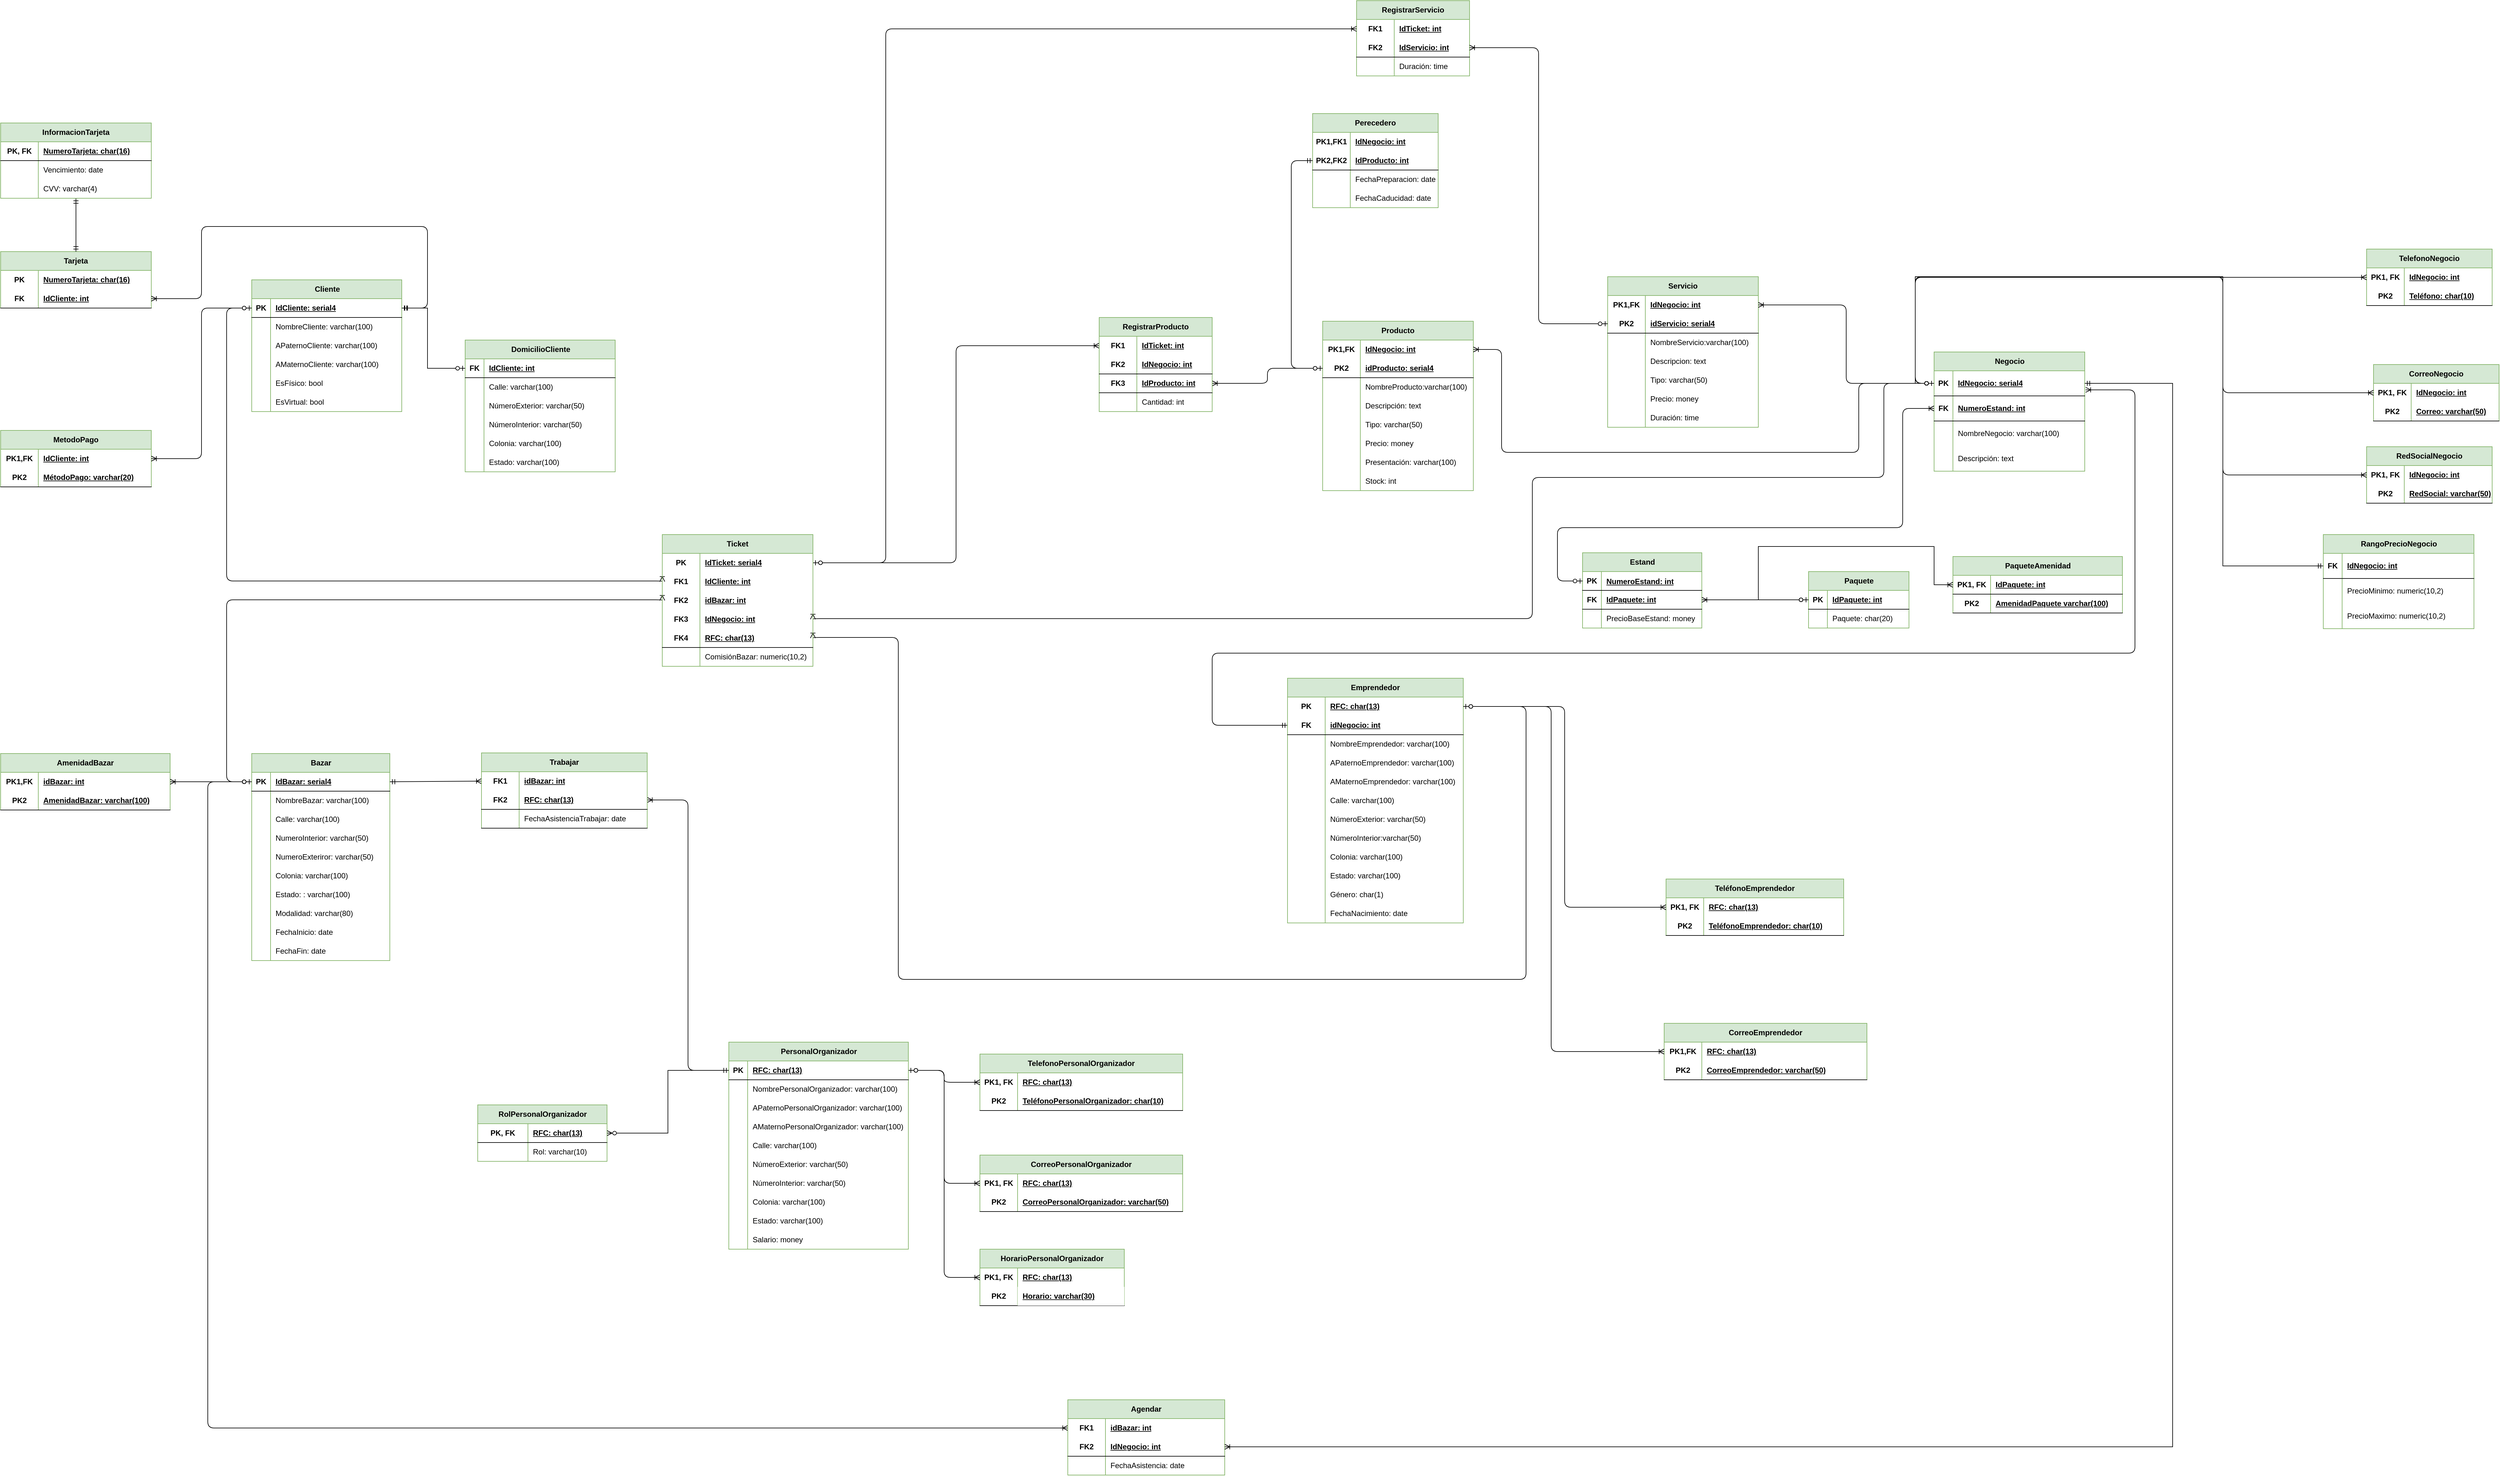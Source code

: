 <mxfile version="27.1.4">
  <diagram id="kSGl4Nz9Lg29wi2F0ryz" name="RelacionalNormalizadoNAMEisNULL">
    <mxGraphModel grid="1" page="1" gridSize="10" guides="1" tooltips="1" connect="1" arrows="1" fold="1" pageScale="1" pageWidth="827" pageHeight="1169" math="0" shadow="0">
      <root>
        <mxCell id="0" />
        <mxCell id="1" parent="0" />
        <mxCell id="-K31NPH_qFBuadSF_a1_-1" value="Bazar" style="shape=table;startSize=30;container=1;collapsible=1;childLayout=tableLayout;fixedRows=1;rowLines=0;fontStyle=1;align=center;resizeLast=1;html=1;strokeColor=#82b366;fillColor=#d5e8d4;" vertex="1" parent="1">
          <mxGeometry x="-1200" y="-360" width="220" height="330" as="geometry">
            <mxRectangle x="220" y="140" width="70" height="30" as="alternateBounds" />
          </mxGeometry>
        </mxCell>
        <mxCell id="-K31NPH_qFBuadSF_a1_-2" value="" style="shape=tableRow;horizontal=0;startSize=0;swimlaneHead=0;swimlaneBody=0;fillColor=none;collapsible=0;dropTarget=0;points=[[0,0.5],[1,0.5]];portConstraint=eastwest;top=0;left=0;right=0;bottom=1;strokeColor=#000000;" vertex="1" parent="-K31NPH_qFBuadSF_a1_-1">
          <mxGeometry y="30" width="220" height="30" as="geometry" />
        </mxCell>
        <mxCell id="-K31NPH_qFBuadSF_a1_-3" value="PK" style="shape=partialRectangle;connectable=0;fillColor=none;top=0;left=0;bottom=0;right=0;fontStyle=1;overflow=hidden;whiteSpace=wrap;html=1;strokeColor=#000000;" vertex="1" parent="-K31NPH_qFBuadSF_a1_-2">
          <mxGeometry width="30" height="30" as="geometry">
            <mxRectangle width="30" height="30" as="alternateBounds" />
          </mxGeometry>
        </mxCell>
        <mxCell id="-K31NPH_qFBuadSF_a1_-4" value="IdBazar: serial4" style="shape=partialRectangle;connectable=0;fillColor=none;top=0;left=0;bottom=0;right=0;align=left;spacingLeft=6;fontStyle=5;overflow=hidden;whiteSpace=wrap;html=1;strokeColor=#000000;" vertex="1" parent="-K31NPH_qFBuadSF_a1_-2">
          <mxGeometry x="30" width="190" height="30" as="geometry">
            <mxRectangle width="190" height="30" as="alternateBounds" />
          </mxGeometry>
        </mxCell>
        <mxCell id="-K31NPH_qFBuadSF_a1_-5" value="" style="shape=tableRow;horizontal=0;startSize=0;swimlaneHead=0;swimlaneBody=0;fillColor=none;collapsible=0;dropTarget=0;points=[[0,0.5],[1,0.5]];portConstraint=eastwest;top=0;left=0;right=0;bottom=0;strokeColor=#000000;" vertex="1" parent="-K31NPH_qFBuadSF_a1_-1">
          <mxGeometry y="60" width="220" height="30" as="geometry" />
        </mxCell>
        <mxCell id="-K31NPH_qFBuadSF_a1_-6" value="" style="shape=partialRectangle;connectable=0;fillColor=none;top=0;left=0;bottom=0;right=0;editable=1;overflow=hidden;whiteSpace=wrap;html=1;strokeColor=#000000;" vertex="1" parent="-K31NPH_qFBuadSF_a1_-5">
          <mxGeometry width="30" height="30" as="geometry">
            <mxRectangle width="30" height="30" as="alternateBounds" />
          </mxGeometry>
        </mxCell>
        <mxCell id="-K31NPH_qFBuadSF_a1_-7" value="NombreBazar: varchar(100)" style="shape=partialRectangle;connectable=0;fillColor=none;top=0;left=0;bottom=0;right=0;align=left;spacingLeft=6;overflow=hidden;whiteSpace=wrap;html=1;strokeColor=#000000;" vertex="1" parent="-K31NPH_qFBuadSF_a1_-5">
          <mxGeometry x="30" width="190" height="30" as="geometry">
            <mxRectangle width="190" height="30" as="alternateBounds" />
          </mxGeometry>
        </mxCell>
        <mxCell id="-K31NPH_qFBuadSF_a1_-8" value="" style="shape=tableRow;horizontal=0;startSize=0;swimlaneHead=0;swimlaneBody=0;fillColor=none;collapsible=0;dropTarget=0;points=[[0,0.5],[1,0.5]];portConstraint=eastwest;top=0;left=0;right=0;bottom=0;strokeColor=#000000;" vertex="1" parent="-K31NPH_qFBuadSF_a1_-1">
          <mxGeometry y="90" width="220" height="30" as="geometry" />
        </mxCell>
        <mxCell id="-K31NPH_qFBuadSF_a1_-9" value="" style="shape=partialRectangle;connectable=0;fillColor=none;top=0;left=0;bottom=0;right=0;editable=1;overflow=hidden;whiteSpace=wrap;html=1;strokeColor=#000000;" vertex="1" parent="-K31NPH_qFBuadSF_a1_-8">
          <mxGeometry width="30" height="30" as="geometry">
            <mxRectangle width="30" height="30" as="alternateBounds" />
          </mxGeometry>
        </mxCell>
        <mxCell id="-K31NPH_qFBuadSF_a1_-10" value="Calle: varchar(100)" style="shape=partialRectangle;connectable=0;fillColor=none;top=0;left=0;bottom=0;right=0;align=left;spacingLeft=6;overflow=hidden;whiteSpace=wrap;html=1;strokeColor=#000000;" vertex="1" parent="-K31NPH_qFBuadSF_a1_-8">
          <mxGeometry x="30" width="190" height="30" as="geometry">
            <mxRectangle width="190" height="30" as="alternateBounds" />
          </mxGeometry>
        </mxCell>
        <mxCell id="-K31NPH_qFBuadSF_a1_-11" value="" style="shape=tableRow;horizontal=0;startSize=0;swimlaneHead=0;swimlaneBody=0;fillColor=none;collapsible=0;dropTarget=0;points=[[0,0.5],[1,0.5]];portConstraint=eastwest;top=0;left=0;right=0;bottom=0;strokeColor=#000000;" vertex="1" parent="-K31NPH_qFBuadSF_a1_-1">
          <mxGeometry y="120" width="220" height="30" as="geometry" />
        </mxCell>
        <mxCell id="-K31NPH_qFBuadSF_a1_-12" value="" style="shape=partialRectangle;connectable=0;fillColor=none;top=0;left=0;bottom=0;right=0;editable=1;overflow=hidden;whiteSpace=wrap;html=1;strokeColor=#000000;" vertex="1" parent="-K31NPH_qFBuadSF_a1_-11">
          <mxGeometry width="30" height="30" as="geometry">
            <mxRectangle width="30" height="30" as="alternateBounds" />
          </mxGeometry>
        </mxCell>
        <mxCell id="-K31NPH_qFBuadSF_a1_-13" value="NumeroInterior: varchar(50)" style="shape=partialRectangle;connectable=0;fillColor=none;top=0;left=0;bottom=0;right=0;align=left;spacingLeft=6;overflow=hidden;whiteSpace=wrap;html=1;strokeColor=#000000;" vertex="1" parent="-K31NPH_qFBuadSF_a1_-11">
          <mxGeometry x="30" width="190" height="30" as="geometry">
            <mxRectangle width="190" height="30" as="alternateBounds" />
          </mxGeometry>
        </mxCell>
        <mxCell id="-K31NPH_qFBuadSF_a1_-14" value="" style="shape=tableRow;horizontal=0;startSize=0;swimlaneHead=0;swimlaneBody=0;fillColor=none;collapsible=0;dropTarget=0;points=[[0,0.5],[1,0.5]];portConstraint=eastwest;top=0;left=0;right=0;bottom=0;strokeColor=#000000;" vertex="1" parent="-K31NPH_qFBuadSF_a1_-1">
          <mxGeometry y="150" width="220" height="30" as="geometry" />
        </mxCell>
        <mxCell id="-K31NPH_qFBuadSF_a1_-15" value="" style="shape=partialRectangle;connectable=0;fillColor=none;top=0;left=0;bottom=0;right=0;editable=1;overflow=hidden;whiteSpace=wrap;html=1;strokeColor=#000000;" vertex="1" parent="-K31NPH_qFBuadSF_a1_-14">
          <mxGeometry width="30" height="30" as="geometry">
            <mxRectangle width="30" height="30" as="alternateBounds" />
          </mxGeometry>
        </mxCell>
        <mxCell id="-K31NPH_qFBuadSF_a1_-16" value="NumeroExteriror: varchar(50)" style="shape=partialRectangle;connectable=0;fillColor=none;top=0;left=0;bottom=0;right=0;align=left;spacingLeft=6;overflow=hidden;whiteSpace=wrap;html=1;strokeColor=#000000;" vertex="1" parent="-K31NPH_qFBuadSF_a1_-14">
          <mxGeometry x="30" width="190" height="30" as="geometry">
            <mxRectangle width="190" height="30" as="alternateBounds" />
          </mxGeometry>
        </mxCell>
        <mxCell id="-K31NPH_qFBuadSF_a1_-17" value="" style="shape=tableRow;horizontal=0;startSize=0;swimlaneHead=0;swimlaneBody=0;fillColor=none;collapsible=0;dropTarget=0;points=[[0,0.5],[1,0.5]];portConstraint=eastwest;top=0;left=0;right=0;bottom=0;strokeColor=#000000;" vertex="1" parent="-K31NPH_qFBuadSF_a1_-1">
          <mxGeometry y="180" width="220" height="30" as="geometry" />
        </mxCell>
        <mxCell id="-K31NPH_qFBuadSF_a1_-18" value="" style="shape=partialRectangle;connectable=0;fillColor=none;top=0;left=0;bottom=0;right=0;editable=1;overflow=hidden;whiteSpace=wrap;html=1;strokeColor=#000000;" vertex="1" parent="-K31NPH_qFBuadSF_a1_-17">
          <mxGeometry width="30" height="30" as="geometry">
            <mxRectangle width="30" height="30" as="alternateBounds" />
          </mxGeometry>
        </mxCell>
        <mxCell id="-K31NPH_qFBuadSF_a1_-19" value="Colonia: varchar(100)" style="shape=partialRectangle;connectable=0;fillColor=none;top=0;left=0;bottom=0;right=0;align=left;spacingLeft=6;overflow=hidden;whiteSpace=wrap;html=1;strokeColor=#000000;" vertex="1" parent="-K31NPH_qFBuadSF_a1_-17">
          <mxGeometry x="30" width="190" height="30" as="geometry">
            <mxRectangle width="190" height="30" as="alternateBounds" />
          </mxGeometry>
        </mxCell>
        <mxCell id="-K31NPH_qFBuadSF_a1_-20" value="" style="shape=tableRow;horizontal=0;startSize=0;swimlaneHead=0;swimlaneBody=0;fillColor=none;collapsible=0;dropTarget=0;points=[[0,0.5],[1,0.5]];portConstraint=eastwest;top=0;left=0;right=0;bottom=0;strokeColor=#000000;" vertex="1" parent="-K31NPH_qFBuadSF_a1_-1">
          <mxGeometry y="210" width="220" height="30" as="geometry" />
        </mxCell>
        <mxCell id="-K31NPH_qFBuadSF_a1_-21" value="" style="shape=partialRectangle;connectable=0;fillColor=none;top=0;left=0;bottom=0;right=0;editable=1;overflow=hidden;whiteSpace=wrap;html=1;strokeColor=#000000;" vertex="1" parent="-K31NPH_qFBuadSF_a1_-20">
          <mxGeometry width="30" height="30" as="geometry">
            <mxRectangle width="30" height="30" as="alternateBounds" />
          </mxGeometry>
        </mxCell>
        <mxCell id="-K31NPH_qFBuadSF_a1_-22" value="Estado: : varchar(100)" style="shape=partialRectangle;connectable=0;fillColor=none;top=0;left=0;bottom=0;right=0;align=left;spacingLeft=6;overflow=hidden;whiteSpace=wrap;html=1;strokeColor=#000000;" vertex="1" parent="-K31NPH_qFBuadSF_a1_-20">
          <mxGeometry x="30" width="190" height="30" as="geometry">
            <mxRectangle width="190" height="30" as="alternateBounds" />
          </mxGeometry>
        </mxCell>
        <mxCell id="-K31NPH_qFBuadSF_a1_-23" value="" style="shape=tableRow;horizontal=0;startSize=0;swimlaneHead=0;swimlaneBody=0;fillColor=none;collapsible=0;dropTarget=0;points=[[0,0.5],[1,0.5]];portConstraint=eastwest;top=0;left=0;right=0;bottom=0;strokeColor=#000000;" vertex="1" parent="-K31NPH_qFBuadSF_a1_-1">
          <mxGeometry y="240" width="220" height="30" as="geometry" />
        </mxCell>
        <mxCell id="-K31NPH_qFBuadSF_a1_-24" value="" style="shape=partialRectangle;connectable=0;fillColor=none;top=0;left=0;bottom=0;right=0;editable=1;overflow=hidden;whiteSpace=wrap;html=1;strokeColor=#000000;" vertex="1" parent="-K31NPH_qFBuadSF_a1_-23">
          <mxGeometry width="30" height="30" as="geometry">
            <mxRectangle width="30" height="30" as="alternateBounds" />
          </mxGeometry>
        </mxCell>
        <mxCell id="-K31NPH_qFBuadSF_a1_-25" value="Modalidad: varchar(80)" style="shape=partialRectangle;connectable=0;fillColor=none;top=0;left=0;bottom=0;right=0;align=left;spacingLeft=6;overflow=hidden;whiteSpace=wrap;html=1;strokeColor=#000000;" vertex="1" parent="-K31NPH_qFBuadSF_a1_-23">
          <mxGeometry x="30" width="190" height="30" as="geometry">
            <mxRectangle width="190" height="30" as="alternateBounds" />
          </mxGeometry>
        </mxCell>
        <mxCell id="-K31NPH_qFBuadSF_a1_-26" value="" style="shape=tableRow;horizontal=0;startSize=0;swimlaneHead=0;swimlaneBody=0;fillColor=none;collapsible=0;dropTarget=0;points=[[0,0.5],[1,0.5]];portConstraint=eastwest;top=0;left=0;right=0;bottom=0;strokeColor=#000000;" vertex="1" parent="-K31NPH_qFBuadSF_a1_-1">
          <mxGeometry y="270" width="220" height="30" as="geometry" />
        </mxCell>
        <mxCell id="-K31NPH_qFBuadSF_a1_-27" value="" style="shape=partialRectangle;connectable=0;fillColor=none;top=0;left=0;bottom=0;right=0;editable=1;overflow=hidden;whiteSpace=wrap;html=1;strokeColor=#000000;" vertex="1" parent="-K31NPH_qFBuadSF_a1_-26">
          <mxGeometry width="30" height="30" as="geometry">
            <mxRectangle width="30" height="30" as="alternateBounds" />
          </mxGeometry>
        </mxCell>
        <mxCell id="-K31NPH_qFBuadSF_a1_-28" value="FechaInicio: date" style="shape=partialRectangle;connectable=0;fillColor=none;top=0;left=0;bottom=0;right=0;align=left;spacingLeft=6;overflow=hidden;whiteSpace=wrap;html=1;strokeColor=#000000;" vertex="1" parent="-K31NPH_qFBuadSF_a1_-26">
          <mxGeometry x="30" width="190" height="30" as="geometry">
            <mxRectangle width="190" height="30" as="alternateBounds" />
          </mxGeometry>
        </mxCell>
        <mxCell id="-K31NPH_qFBuadSF_a1_-29" value="" style="shape=tableRow;horizontal=0;startSize=0;swimlaneHead=0;swimlaneBody=0;fillColor=none;collapsible=0;dropTarget=0;points=[[0,0.5],[1,0.5]];portConstraint=eastwest;top=0;left=0;right=0;bottom=0;strokeColor=#000000;" vertex="1" parent="-K31NPH_qFBuadSF_a1_-1">
          <mxGeometry y="300" width="220" height="30" as="geometry" />
        </mxCell>
        <mxCell id="-K31NPH_qFBuadSF_a1_-30" value="" style="shape=partialRectangle;connectable=0;fillColor=none;top=0;left=0;bottom=0;right=0;editable=1;overflow=hidden;whiteSpace=wrap;html=1;strokeColor=#000000;" vertex="1" parent="-K31NPH_qFBuadSF_a1_-29">
          <mxGeometry width="30" height="30" as="geometry">
            <mxRectangle width="30" height="30" as="alternateBounds" />
          </mxGeometry>
        </mxCell>
        <mxCell id="-K31NPH_qFBuadSF_a1_-31" value="FechaFin: date" style="shape=partialRectangle;connectable=0;fillColor=none;top=0;left=0;bottom=0;right=0;align=left;spacingLeft=6;overflow=hidden;whiteSpace=wrap;html=1;strokeColor=#000000;" vertex="1" parent="-K31NPH_qFBuadSF_a1_-29">
          <mxGeometry x="30" width="190" height="30" as="geometry">
            <mxRectangle width="190" height="30" as="alternateBounds" />
          </mxGeometry>
        </mxCell>
        <mxCell id="-K31NPH_qFBuadSF_a1_-32" value="MetodoPago" style="shape=table;startSize=30;container=1;collapsible=1;childLayout=tableLayout;fixedRows=1;rowLines=0;fontStyle=1;align=center;resizeLast=1;html=1;whiteSpace=wrap;strokeColor=#82b366;fillColor=#d5e8d4;" vertex="1" parent="1">
          <mxGeometry x="-1600" y="-875" width="240" height="90" as="geometry" />
        </mxCell>
        <mxCell id="-K31NPH_qFBuadSF_a1_-33" value="" style="shape=tableRow;horizontal=0;startSize=0;swimlaneHead=0;swimlaneBody=0;fillColor=none;collapsible=0;dropTarget=0;points=[[0,0.5],[1,0.5]];portConstraint=eastwest;top=0;left=0;right=0;bottom=0;html=1;strokeColor=#000000;" vertex="1" parent="-K31NPH_qFBuadSF_a1_-32">
          <mxGeometry y="30" width="240" height="30" as="geometry" />
        </mxCell>
        <mxCell id="-K31NPH_qFBuadSF_a1_-34" value="PK1,FK" style="shape=partialRectangle;connectable=0;fillColor=none;top=0;left=0;bottom=0;right=0;fontStyle=1;overflow=hidden;html=1;whiteSpace=wrap;strokeColor=#000000;" vertex="1" parent="-K31NPH_qFBuadSF_a1_-33">
          <mxGeometry width="60" height="30" as="geometry">
            <mxRectangle width="60" height="30" as="alternateBounds" />
          </mxGeometry>
        </mxCell>
        <mxCell id="-K31NPH_qFBuadSF_a1_-35" value="IdCliente: int" style="shape=partialRectangle;connectable=0;fillColor=none;top=0;left=0;bottom=0;right=0;align=left;spacingLeft=6;fontStyle=5;overflow=hidden;html=1;whiteSpace=wrap;strokeColor=#000000;" vertex="1" parent="-K31NPH_qFBuadSF_a1_-33">
          <mxGeometry x="60" width="180" height="30" as="geometry">
            <mxRectangle width="180" height="30" as="alternateBounds" />
          </mxGeometry>
        </mxCell>
        <mxCell id="-K31NPH_qFBuadSF_a1_-36" value="" style="shape=tableRow;horizontal=0;startSize=0;swimlaneHead=0;swimlaneBody=0;fillColor=none;collapsible=0;dropTarget=0;points=[[0,0.5],[1,0.5]];portConstraint=eastwest;top=0;left=0;right=0;bottom=1;html=1;strokeColor=#000000;" vertex="1" parent="-K31NPH_qFBuadSF_a1_-32">
          <mxGeometry y="60" width="240" height="30" as="geometry" />
        </mxCell>
        <mxCell id="-K31NPH_qFBuadSF_a1_-37" value="PK2" style="shape=partialRectangle;connectable=0;fillColor=none;top=0;left=0;bottom=0;right=0;fontStyle=1;overflow=hidden;html=1;whiteSpace=wrap;strokeColor=#000000;" vertex="1" parent="-K31NPH_qFBuadSF_a1_-36">
          <mxGeometry width="60" height="30" as="geometry">
            <mxRectangle width="60" height="30" as="alternateBounds" />
          </mxGeometry>
        </mxCell>
        <mxCell id="-K31NPH_qFBuadSF_a1_-38" value="MétodoPago: varchar(20)" style="shape=partialRectangle;connectable=0;fillColor=none;top=0;left=0;bottom=0;right=0;align=left;spacingLeft=6;fontStyle=5;overflow=hidden;html=1;whiteSpace=wrap;strokeColor=#000000;" vertex="1" parent="-K31NPH_qFBuadSF_a1_-36">
          <mxGeometry x="60" width="180" height="30" as="geometry">
            <mxRectangle width="180" height="30" as="alternateBounds" />
          </mxGeometry>
        </mxCell>
        <mxCell id="-K31NPH_qFBuadSF_a1_-39" value="Negocio" style="shape=table;startSize=30;container=1;collapsible=1;childLayout=tableLayout;fixedRows=1;rowLines=0;fontStyle=1;align=center;resizeLast=1;html=1;strokeColor=#82b366;fillColor=#d5e8d4;" vertex="1" parent="1">
          <mxGeometry x="1480" y="-1000" width="240" height="190" as="geometry" />
        </mxCell>
        <mxCell id="-K31NPH_qFBuadSF_a1_-40" value="" style="shape=tableRow;horizontal=0;startSize=0;swimlaneHead=0;swimlaneBody=0;fillColor=none;collapsible=0;dropTarget=0;points=[[0,0.5],[1,0.5]];portConstraint=eastwest;top=0;left=0;right=0;bottom=1;strokeColor=#000000;" vertex="1" parent="-K31NPH_qFBuadSF_a1_-39">
          <mxGeometry y="30" width="240" height="40" as="geometry" />
        </mxCell>
        <mxCell id="-K31NPH_qFBuadSF_a1_-41" value="PK" style="shape=partialRectangle;connectable=0;fillColor=none;top=0;left=0;bottom=0;right=0;fontStyle=1;overflow=hidden;whiteSpace=wrap;html=1;strokeColor=#000000;" vertex="1" parent="-K31NPH_qFBuadSF_a1_-40">
          <mxGeometry width="30" height="40" as="geometry">
            <mxRectangle width="30" height="40" as="alternateBounds" />
          </mxGeometry>
        </mxCell>
        <mxCell id="-K31NPH_qFBuadSF_a1_-42" value="IdNegocio: serial4" style="shape=partialRectangle;connectable=0;fillColor=none;top=0;left=0;bottom=0;right=0;align=left;spacingLeft=6;fontStyle=5;overflow=hidden;whiteSpace=wrap;html=1;strokeColor=#000000;" vertex="1" parent="-K31NPH_qFBuadSF_a1_-40">
          <mxGeometry x="30" width="210" height="40" as="geometry">
            <mxRectangle width="210" height="40" as="alternateBounds" />
          </mxGeometry>
        </mxCell>
        <mxCell id="qRXr7SL9D6b4mSmIOh6G-5" style="shape=tableRow;horizontal=0;startSize=0;swimlaneHead=0;swimlaneBody=0;fillColor=none;collapsible=0;dropTarget=0;points=[[0,0.5],[1,0.5]];portConstraint=eastwest;top=0;left=0;right=0;bottom=1;strokeColor=#000000;" vertex="1" parent="-K31NPH_qFBuadSF_a1_-39">
          <mxGeometry y="70" width="240" height="40" as="geometry" />
        </mxCell>
        <mxCell id="qRXr7SL9D6b4mSmIOh6G-6" value="FK" style="shape=partialRectangle;connectable=0;fillColor=none;top=0;left=0;bottom=0;right=0;fontStyle=1;overflow=hidden;whiteSpace=wrap;html=1;strokeColor=#000000;" vertex="1" parent="qRXr7SL9D6b4mSmIOh6G-5">
          <mxGeometry width="30" height="40" as="geometry">
            <mxRectangle width="30" height="40" as="alternateBounds" />
          </mxGeometry>
        </mxCell>
        <mxCell id="qRXr7SL9D6b4mSmIOh6G-7" value="NumeroEstand: int" style="shape=partialRectangle;connectable=0;fillColor=none;top=0;left=0;bottom=0;right=0;align=left;spacingLeft=6;fontStyle=5;overflow=hidden;whiteSpace=wrap;html=1;strokeColor=#000000;" vertex="1" parent="qRXr7SL9D6b4mSmIOh6G-5">
          <mxGeometry x="30" width="210" height="40" as="geometry">
            <mxRectangle width="210" height="40" as="alternateBounds" />
          </mxGeometry>
        </mxCell>
        <mxCell id="-K31NPH_qFBuadSF_a1_-43" value="" style="shape=tableRow;horizontal=0;startSize=0;swimlaneHead=0;swimlaneBody=0;fillColor=none;collapsible=0;dropTarget=0;points=[[0,0.5],[1,0.5]];portConstraint=eastwest;top=0;left=0;right=0;bottom=0;strokeColor=#000000;" vertex="1" parent="-K31NPH_qFBuadSF_a1_-39">
          <mxGeometry y="110" width="240" height="40" as="geometry" />
        </mxCell>
        <mxCell id="-K31NPH_qFBuadSF_a1_-44" value="" style="shape=partialRectangle;connectable=0;fillColor=none;top=0;left=0;bottom=0;right=0;editable=1;overflow=hidden;whiteSpace=wrap;html=1;strokeColor=#000000;" vertex="1" parent="-K31NPH_qFBuadSF_a1_-43">
          <mxGeometry width="30" height="40" as="geometry">
            <mxRectangle width="30" height="40" as="alternateBounds" />
          </mxGeometry>
        </mxCell>
        <mxCell id="-K31NPH_qFBuadSF_a1_-45" value="NombreNegocio: varchar(100)" style="shape=partialRectangle;connectable=0;fillColor=none;top=0;left=0;bottom=0;right=0;align=left;spacingLeft=6;overflow=hidden;whiteSpace=wrap;html=1;strokeColor=#000000;" vertex="1" parent="-K31NPH_qFBuadSF_a1_-43">
          <mxGeometry x="30" width="210" height="40" as="geometry">
            <mxRectangle width="210" height="40" as="alternateBounds" />
          </mxGeometry>
        </mxCell>
        <mxCell id="-K31NPH_qFBuadSF_a1_-46" value="" style="shape=tableRow;horizontal=0;startSize=0;swimlaneHead=0;swimlaneBody=0;fillColor=none;collapsible=0;dropTarget=0;points=[[0,0.5],[1,0.5]];portConstraint=eastwest;top=0;left=0;right=0;bottom=0;strokeColor=#000000;" vertex="1" parent="-K31NPH_qFBuadSF_a1_-39">
          <mxGeometry y="150" width="240" height="40" as="geometry" />
        </mxCell>
        <mxCell id="-K31NPH_qFBuadSF_a1_-47" value="" style="shape=partialRectangle;connectable=0;fillColor=none;top=0;left=0;bottom=0;right=0;editable=1;overflow=hidden;whiteSpace=wrap;html=1;strokeColor=#000000;" vertex="1" parent="-K31NPH_qFBuadSF_a1_-46">
          <mxGeometry width="30" height="40" as="geometry">
            <mxRectangle width="30" height="40" as="alternateBounds" />
          </mxGeometry>
        </mxCell>
        <mxCell id="-K31NPH_qFBuadSF_a1_-48" value="Descripción: text" style="shape=partialRectangle;connectable=0;fillColor=none;top=0;left=0;bottom=0;right=0;align=left;spacingLeft=6;overflow=hidden;whiteSpace=wrap;html=1;strokeColor=#000000;" vertex="1" parent="-K31NPH_qFBuadSF_a1_-46">
          <mxGeometry x="30" width="210" height="40" as="geometry">
            <mxRectangle width="210" height="40" as="alternateBounds" />
          </mxGeometry>
        </mxCell>
        <mxCell id="-K31NPH_qFBuadSF_a1_-55" value="TelefonoNegocio" style="shape=table;startSize=30;container=1;collapsible=1;childLayout=tableLayout;fixedRows=1;rowLines=0;fontStyle=1;align=center;resizeLast=1;html=1;whiteSpace=wrap;strokeColor=#82b366;fillColor=#d5e8d4;" vertex="1" parent="1">
          <mxGeometry x="2169" y="-1164" width="200" height="90" as="geometry" />
        </mxCell>
        <mxCell id="-K31NPH_qFBuadSF_a1_-56" value="" style="shape=tableRow;horizontal=0;startSize=0;swimlaneHead=0;swimlaneBody=0;fillColor=none;collapsible=0;dropTarget=0;points=[[0,0.5],[1,0.5]];portConstraint=eastwest;top=0;left=0;right=0;bottom=0;html=1;strokeColor=#000000;" vertex="1" parent="-K31NPH_qFBuadSF_a1_-55">
          <mxGeometry y="30" width="200" height="30" as="geometry" />
        </mxCell>
        <mxCell id="-K31NPH_qFBuadSF_a1_-57" value="PK1, FK" style="shape=partialRectangle;connectable=0;fillColor=none;top=0;left=0;bottom=0;right=0;fontStyle=1;overflow=hidden;html=1;whiteSpace=wrap;strokeColor=#000000;" vertex="1" parent="-K31NPH_qFBuadSF_a1_-56">
          <mxGeometry width="60" height="30" as="geometry">
            <mxRectangle width="60" height="30" as="alternateBounds" />
          </mxGeometry>
        </mxCell>
        <mxCell id="-K31NPH_qFBuadSF_a1_-58" value="IdNegocio: int" style="shape=partialRectangle;connectable=0;fillColor=none;top=0;left=0;bottom=0;right=0;align=left;spacingLeft=6;fontStyle=5;overflow=hidden;html=1;whiteSpace=wrap;strokeColor=#000000;" vertex="1" parent="-K31NPH_qFBuadSF_a1_-56">
          <mxGeometry x="60" width="140" height="30" as="geometry">
            <mxRectangle width="140" height="30" as="alternateBounds" />
          </mxGeometry>
        </mxCell>
        <mxCell id="-K31NPH_qFBuadSF_a1_-59" value="" style="shape=tableRow;horizontal=0;startSize=0;swimlaneHead=0;swimlaneBody=0;fillColor=none;collapsible=0;dropTarget=0;points=[[0,0.5],[1,0.5]];portConstraint=eastwest;top=0;left=0;right=0;bottom=1;html=1;strokeColor=#000000;" vertex="1" parent="-K31NPH_qFBuadSF_a1_-55">
          <mxGeometry y="60" width="200" height="30" as="geometry" />
        </mxCell>
        <mxCell id="-K31NPH_qFBuadSF_a1_-60" value="PK2" style="shape=partialRectangle;connectable=0;fillColor=none;top=0;left=0;bottom=0;right=0;fontStyle=1;overflow=hidden;html=1;whiteSpace=wrap;strokeColor=#000000;" vertex="1" parent="-K31NPH_qFBuadSF_a1_-59">
          <mxGeometry width="60" height="30" as="geometry">
            <mxRectangle width="60" height="30" as="alternateBounds" />
          </mxGeometry>
        </mxCell>
        <mxCell id="-K31NPH_qFBuadSF_a1_-61" value="Teléfono: char(10)" style="shape=partialRectangle;connectable=0;fillColor=none;top=0;left=0;bottom=0;right=0;align=left;spacingLeft=6;fontStyle=5;overflow=hidden;html=1;whiteSpace=wrap;strokeColor=#000000;" vertex="1" parent="-K31NPH_qFBuadSF_a1_-59">
          <mxGeometry x="60" width="140" height="30" as="geometry">
            <mxRectangle width="140" height="30" as="alternateBounds" />
          </mxGeometry>
        </mxCell>
        <mxCell id="-K31NPH_qFBuadSF_a1_-62" value="CorreoNegocio" style="shape=table;startSize=30;container=1;collapsible=1;childLayout=tableLayout;fixedRows=1;rowLines=0;fontStyle=1;align=center;resizeLast=1;html=1;whiteSpace=wrap;strokeColor=#82b366;fillColor=#d5e8d4;" vertex="1" parent="1">
          <mxGeometry x="2180" y="-980" width="200" height="90" as="geometry" />
        </mxCell>
        <mxCell id="-K31NPH_qFBuadSF_a1_-63" value="" style="shape=tableRow;horizontal=0;startSize=0;swimlaneHead=0;swimlaneBody=0;fillColor=none;collapsible=0;dropTarget=0;points=[[0,0.5],[1,0.5]];portConstraint=eastwest;top=0;left=0;right=0;bottom=0;html=1;strokeColor=#000000;" vertex="1" parent="-K31NPH_qFBuadSF_a1_-62">
          <mxGeometry y="30" width="200" height="30" as="geometry" />
        </mxCell>
        <mxCell id="-K31NPH_qFBuadSF_a1_-64" value="PK1, FK" style="shape=partialRectangle;connectable=0;fillColor=none;top=0;left=0;bottom=0;right=0;fontStyle=1;overflow=hidden;html=1;whiteSpace=wrap;strokeColor=#000000;" vertex="1" parent="-K31NPH_qFBuadSF_a1_-63">
          <mxGeometry width="60" height="30" as="geometry">
            <mxRectangle width="60" height="30" as="alternateBounds" />
          </mxGeometry>
        </mxCell>
        <mxCell id="-K31NPH_qFBuadSF_a1_-65" value="IdNegocio: int" style="shape=partialRectangle;connectable=0;fillColor=none;top=0;left=0;bottom=0;right=0;align=left;spacingLeft=6;fontStyle=5;overflow=hidden;html=1;whiteSpace=wrap;strokeColor=#000000;" vertex="1" parent="-K31NPH_qFBuadSF_a1_-63">
          <mxGeometry x="60" width="140" height="30" as="geometry">
            <mxRectangle width="140" height="30" as="alternateBounds" />
          </mxGeometry>
        </mxCell>
        <mxCell id="-K31NPH_qFBuadSF_a1_-66" value="" style="shape=tableRow;horizontal=0;startSize=0;swimlaneHead=0;swimlaneBody=0;fillColor=none;collapsible=0;dropTarget=0;points=[[0,0.5],[1,0.5]];portConstraint=eastwest;top=0;left=0;right=0;bottom=1;html=1;strokeColor=#000000;" vertex="1" parent="-K31NPH_qFBuadSF_a1_-62">
          <mxGeometry y="60" width="200" height="30" as="geometry" />
        </mxCell>
        <mxCell id="-K31NPH_qFBuadSF_a1_-67" value="PK2" style="shape=partialRectangle;connectable=0;fillColor=none;top=0;left=0;bottom=0;right=0;fontStyle=1;overflow=hidden;html=1;whiteSpace=wrap;strokeColor=#000000;" vertex="1" parent="-K31NPH_qFBuadSF_a1_-66">
          <mxGeometry width="60" height="30" as="geometry">
            <mxRectangle width="60" height="30" as="alternateBounds" />
          </mxGeometry>
        </mxCell>
        <mxCell id="-K31NPH_qFBuadSF_a1_-68" value="Correo: varchar(50)" style="shape=partialRectangle;connectable=0;fillColor=none;top=0;left=0;bottom=0;right=0;align=left;spacingLeft=6;fontStyle=5;overflow=hidden;html=1;whiteSpace=wrap;strokeColor=#000000;" vertex="1" parent="-K31NPH_qFBuadSF_a1_-66">
          <mxGeometry x="60" width="140" height="30" as="geometry">
            <mxRectangle width="140" height="30" as="alternateBounds" />
          </mxGeometry>
        </mxCell>
        <mxCell id="-K31NPH_qFBuadSF_a1_-69" value="RedSocialNegocio" style="shape=table;startSize=30;container=1;collapsible=1;childLayout=tableLayout;fixedRows=1;rowLines=0;fontStyle=1;align=center;resizeLast=1;html=1;whiteSpace=wrap;strokeColor=#82b366;fillColor=#d5e8d4;" vertex="1" parent="1">
          <mxGeometry x="2169" y="-849" width="200" height="90" as="geometry" />
        </mxCell>
        <mxCell id="-K31NPH_qFBuadSF_a1_-70" value="" style="shape=tableRow;horizontal=0;startSize=0;swimlaneHead=0;swimlaneBody=0;fillColor=none;collapsible=0;dropTarget=0;points=[[0,0.5],[1,0.5]];portConstraint=eastwest;top=0;left=0;right=0;bottom=0;html=1;strokeColor=#000000;" vertex="1" parent="-K31NPH_qFBuadSF_a1_-69">
          <mxGeometry y="30" width="200" height="30" as="geometry" />
        </mxCell>
        <mxCell id="-K31NPH_qFBuadSF_a1_-71" value="PK1, FK" style="shape=partialRectangle;connectable=0;fillColor=none;top=0;left=0;bottom=0;right=0;fontStyle=1;overflow=hidden;html=1;whiteSpace=wrap;strokeColor=#000000;" vertex="1" parent="-K31NPH_qFBuadSF_a1_-70">
          <mxGeometry width="60" height="30" as="geometry">
            <mxRectangle width="60" height="30" as="alternateBounds" />
          </mxGeometry>
        </mxCell>
        <mxCell id="-K31NPH_qFBuadSF_a1_-72" value="IdNegocio: int" style="shape=partialRectangle;connectable=0;fillColor=none;top=0;left=0;bottom=0;right=0;align=left;spacingLeft=6;fontStyle=5;overflow=hidden;html=1;whiteSpace=wrap;strokeColor=#000000;" vertex="1" parent="-K31NPH_qFBuadSF_a1_-70">
          <mxGeometry x="60" width="140" height="30" as="geometry">
            <mxRectangle width="140" height="30" as="alternateBounds" />
          </mxGeometry>
        </mxCell>
        <mxCell id="-K31NPH_qFBuadSF_a1_-73" value="" style="shape=tableRow;horizontal=0;startSize=0;swimlaneHead=0;swimlaneBody=0;fillColor=none;collapsible=0;dropTarget=0;points=[[0,0.5],[1,0.5]];portConstraint=eastwest;top=0;left=0;right=0;bottom=1;html=1;strokeColor=#000000;" vertex="1" parent="-K31NPH_qFBuadSF_a1_-69">
          <mxGeometry y="60" width="200" height="30" as="geometry" />
        </mxCell>
        <mxCell id="-K31NPH_qFBuadSF_a1_-74" value="PK2" style="shape=partialRectangle;connectable=0;fillColor=none;top=0;left=0;bottom=0;right=0;fontStyle=1;overflow=hidden;html=1;whiteSpace=wrap;strokeColor=#000000;" vertex="1" parent="-K31NPH_qFBuadSF_a1_-73">
          <mxGeometry width="60" height="30" as="geometry">
            <mxRectangle width="60" height="30" as="alternateBounds" />
          </mxGeometry>
        </mxCell>
        <mxCell id="-K31NPH_qFBuadSF_a1_-75" value="&lt;span style=&quot;text-align: center;&quot;&gt;RedSocial&lt;/span&gt;: varchar(50)" style="shape=partialRectangle;connectable=0;fillColor=none;top=0;left=0;bottom=0;right=0;align=left;spacingLeft=6;fontStyle=5;overflow=hidden;html=1;whiteSpace=wrap;strokeColor=#000000;" vertex="1" parent="-K31NPH_qFBuadSF_a1_-73">
          <mxGeometry x="60" width="140" height="30" as="geometry">
            <mxRectangle width="140" height="30" as="alternateBounds" />
          </mxGeometry>
        </mxCell>
        <mxCell id="-K31NPH_qFBuadSF_a1_-76" value="Estand" style="shape=table;startSize=30;container=1;collapsible=1;childLayout=tableLayout;fixedRows=1;rowLines=0;fontStyle=1;align=center;resizeLast=1;html=1;strokeColor=#82b366;fillColor=#d5e8d4;" vertex="1" parent="1">
          <mxGeometry x="920" y="-680" width="190" height="120" as="geometry" />
        </mxCell>
        <mxCell id="-32KVVTSdGnoffUzyDHO-11" style="shape=tableRow;horizontal=0;startSize=0;swimlaneHead=0;swimlaneBody=0;fillColor=none;collapsible=0;dropTarget=0;points=[[0,0.5],[1,0.5]];portConstraint=eastwest;top=0;left=0;right=0;bottom=1;strokeColor=#000000;" vertex="1" parent="-K31NPH_qFBuadSF_a1_-76">
          <mxGeometry y="30" width="190" height="30" as="geometry" />
        </mxCell>
        <mxCell id="-32KVVTSdGnoffUzyDHO-12" value="PK" style="shape=partialRectangle;connectable=0;fillColor=none;top=0;left=0;bottom=0;right=0;fontStyle=1;overflow=hidden;whiteSpace=wrap;html=1;strokeColor=#000000;" vertex="1" parent="-32KVVTSdGnoffUzyDHO-11">
          <mxGeometry width="30" height="30" as="geometry">
            <mxRectangle width="30" height="30" as="alternateBounds" />
          </mxGeometry>
        </mxCell>
        <mxCell id="-32KVVTSdGnoffUzyDHO-13" style="shape=partialRectangle;connectable=0;fillColor=none;top=0;left=0;bottom=0;right=0;align=left;spacingLeft=6;fontStyle=5;overflow=hidden;whiteSpace=wrap;html=1;strokeColor=#000000;" vertex="1" parent="-32KVVTSdGnoffUzyDHO-11">
          <mxGeometry x="30" width="160" height="30" as="geometry">
            <mxRectangle width="160" height="30" as="alternateBounds" />
          </mxGeometry>
        </mxCell>
        <mxCell id="-K31NPH_qFBuadSF_a1_-77" value="" style="shape=tableRow;horizontal=0;startSize=0;swimlaneHead=0;swimlaneBody=0;fillColor=none;collapsible=0;dropTarget=0;points=[[0,0.5],[1,0.5]];portConstraint=eastwest;top=0;left=0;right=0;bottom=1;strokeColor=#000000;" vertex="1" parent="-K31NPH_qFBuadSF_a1_-76">
          <mxGeometry y="60" width="190" height="30" as="geometry" />
        </mxCell>
        <mxCell id="-K31NPH_qFBuadSF_a1_-78" value="FK" style="shape=partialRectangle;connectable=0;fillColor=none;top=0;left=0;bottom=0;right=0;fontStyle=1;overflow=hidden;whiteSpace=wrap;html=1;strokeColor=#000000;" vertex="1" parent="-K31NPH_qFBuadSF_a1_-77">
          <mxGeometry width="30" height="30" as="geometry">
            <mxRectangle width="30" height="30" as="alternateBounds" />
          </mxGeometry>
        </mxCell>
        <mxCell id="-K31NPH_qFBuadSF_a1_-79" value="IdPaquete: int" style="shape=partialRectangle;connectable=0;fillColor=none;top=0;left=0;bottom=0;right=0;align=left;spacingLeft=6;fontStyle=5;overflow=hidden;whiteSpace=wrap;html=1;strokeColor=#000000;" vertex="1" parent="-K31NPH_qFBuadSF_a1_-77">
          <mxGeometry x="30" width="160" height="30" as="geometry">
            <mxRectangle width="160" height="30" as="alternateBounds" />
          </mxGeometry>
        </mxCell>
        <mxCell id="-K31NPH_qFBuadSF_a1_-83" value="" style="shape=tableRow;horizontal=0;startSize=0;swimlaneHead=0;swimlaneBody=0;fillColor=none;collapsible=0;dropTarget=0;points=[[0,0.5],[1,0.5]];portConstraint=eastwest;top=0;left=0;right=0;bottom=0;strokeColor=#000000;" vertex="1" parent="-K31NPH_qFBuadSF_a1_-76">
          <mxGeometry y="90" width="190" height="30" as="geometry" />
        </mxCell>
        <mxCell id="-K31NPH_qFBuadSF_a1_-84" value="" style="shape=partialRectangle;connectable=0;fillColor=none;top=0;left=0;bottom=0;right=0;editable=1;overflow=hidden;whiteSpace=wrap;html=1;strokeColor=#000000;" vertex="1" parent="-K31NPH_qFBuadSF_a1_-83">
          <mxGeometry width="30" height="30" as="geometry">
            <mxRectangle width="30" height="30" as="alternateBounds" />
          </mxGeometry>
        </mxCell>
        <mxCell id="-K31NPH_qFBuadSF_a1_-85" value="PrecioBaseEstand: money" style="shape=partialRectangle;connectable=0;fillColor=none;top=0;left=0;bottom=0;right=0;align=left;spacingLeft=6;overflow=hidden;whiteSpace=wrap;html=1;strokeColor=#000000;" vertex="1" parent="-K31NPH_qFBuadSF_a1_-83">
          <mxGeometry x="30" width="160" height="30" as="geometry">
            <mxRectangle width="160" height="30" as="alternateBounds" />
          </mxGeometry>
        </mxCell>
        <mxCell id="-K31NPH_qFBuadSF_a1_-93" value="HorarioPersonalOrganizador" style="shape=table;startSize=30;container=1;collapsible=1;childLayout=tableLayout;fixedRows=1;rowLines=0;fontStyle=1;align=center;resizeLast=1;html=1;whiteSpace=wrap;strokeColor=#82b366;fillColor=#d5e8d4;" vertex="1" parent="1">
          <mxGeometry x="-40" y="430" width="230" height="90" as="geometry" />
        </mxCell>
        <mxCell id="-K31NPH_qFBuadSF_a1_-94" value="" style="shape=tableRow;horizontal=0;startSize=0;swimlaneHead=0;swimlaneBody=0;fillColor=none;collapsible=0;dropTarget=0;points=[[0,0.5],[1,0.5]];portConstraint=eastwest;top=0;left=0;right=0;bottom=0;html=1;strokeColor=#000000;" vertex="1" parent="-K31NPH_qFBuadSF_a1_-93">
          <mxGeometry y="30" width="230" height="30" as="geometry" />
        </mxCell>
        <mxCell id="-K31NPH_qFBuadSF_a1_-95" value="PK1, FK" style="shape=partialRectangle;connectable=0;fillColor=none;top=0;left=0;bottom=0;right=0;fontStyle=1;overflow=hidden;html=1;whiteSpace=wrap;strokeColor=#000000;" vertex="1" parent="-K31NPH_qFBuadSF_a1_-94">
          <mxGeometry width="60" height="30" as="geometry">
            <mxRectangle width="60" height="30" as="alternateBounds" />
          </mxGeometry>
        </mxCell>
        <mxCell id="-K31NPH_qFBuadSF_a1_-96" value="RFC: char(13)" style="shape=partialRectangle;connectable=0;fillColor=none;top=0;left=0;bottom=0;right=0;align=left;spacingLeft=6;fontStyle=5;overflow=hidden;html=1;whiteSpace=wrap;strokeColor=#000000;" vertex="1" parent="-K31NPH_qFBuadSF_a1_-94">
          <mxGeometry x="60" width="170" height="30" as="geometry">
            <mxRectangle width="170" height="30" as="alternateBounds" />
          </mxGeometry>
        </mxCell>
        <mxCell id="-K31NPH_qFBuadSF_a1_-97" value="" style="shape=tableRow;horizontal=0;startSize=0;swimlaneHead=0;swimlaneBody=0;fillColor=none;collapsible=0;dropTarget=0;points=[[0,0.5],[1,0.5]];portConstraint=eastwest;top=0;left=0;right=0;bottom=1;html=1;strokeColor=#000000;" vertex="1" parent="-K31NPH_qFBuadSF_a1_-93">
          <mxGeometry y="60" width="230" height="30" as="geometry" />
        </mxCell>
        <mxCell id="-K31NPH_qFBuadSF_a1_-98" value="PK2" style="shape=partialRectangle;connectable=0;fillColor=none;top=0;left=0;bottom=0;right=0;fontStyle=1;overflow=hidden;html=1;whiteSpace=wrap;strokeColor=#000000;" vertex="1" parent="-K31NPH_qFBuadSF_a1_-97">
          <mxGeometry width="60" height="30" as="geometry">
            <mxRectangle width="60" height="30" as="alternateBounds" />
          </mxGeometry>
        </mxCell>
        <mxCell id="-K31NPH_qFBuadSF_a1_-99" value="Horario: varchar(30)" style="shape=partialRectangle;connectable=0;top=0;left=0;bottom=0;right=0;align=left;spacingLeft=6;fontStyle=5;overflow=hidden;html=1;whiteSpace=wrap;" vertex="1" parent="-K31NPH_qFBuadSF_a1_-97">
          <mxGeometry x="60" width="170" height="30" as="geometry">
            <mxRectangle width="170" height="30" as="alternateBounds" />
          </mxGeometry>
        </mxCell>
        <mxCell id="-K31NPH_qFBuadSF_a1_-100" value="TelefonoPersonalOrganizador" style="shape=table;startSize=30;container=1;collapsible=1;childLayout=tableLayout;fixedRows=1;rowLines=0;fontStyle=1;align=center;resizeLast=1;html=1;whiteSpace=wrap;strokeColor=#82b366;fillColor=#d5e8d4;" vertex="1" parent="1">
          <mxGeometry x="-40" y="119" width="323" height="90" as="geometry" />
        </mxCell>
        <mxCell id="-K31NPH_qFBuadSF_a1_-101" value="" style="shape=tableRow;horizontal=0;startSize=0;swimlaneHead=0;swimlaneBody=0;fillColor=none;collapsible=0;dropTarget=0;points=[[0,0.5],[1,0.5]];portConstraint=eastwest;top=0;left=0;right=0;bottom=0;html=1;strokeColor=#000000;" vertex="1" parent="-K31NPH_qFBuadSF_a1_-100">
          <mxGeometry y="30" width="323" height="30" as="geometry" />
        </mxCell>
        <mxCell id="-K31NPH_qFBuadSF_a1_-102" value="PK1, FK" style="shape=partialRectangle;connectable=0;fillColor=none;top=0;left=0;bottom=0;right=0;fontStyle=1;overflow=hidden;html=1;whiteSpace=wrap;strokeColor=#000000;" vertex="1" parent="-K31NPH_qFBuadSF_a1_-101">
          <mxGeometry width="60" height="30" as="geometry">
            <mxRectangle width="60" height="30" as="alternateBounds" />
          </mxGeometry>
        </mxCell>
        <mxCell id="-K31NPH_qFBuadSF_a1_-103" value="RFC: char(13)" style="shape=partialRectangle;connectable=0;fillColor=none;top=0;left=0;bottom=0;right=0;align=left;spacingLeft=6;fontStyle=5;overflow=hidden;html=1;whiteSpace=wrap;strokeColor=#000000;" vertex="1" parent="-K31NPH_qFBuadSF_a1_-101">
          <mxGeometry x="60" width="263" height="30" as="geometry">
            <mxRectangle width="263" height="30" as="alternateBounds" />
          </mxGeometry>
        </mxCell>
        <mxCell id="-K31NPH_qFBuadSF_a1_-104" value="" style="shape=tableRow;horizontal=0;startSize=0;swimlaneHead=0;swimlaneBody=0;fillColor=none;collapsible=0;dropTarget=0;points=[[0,0.5],[1,0.5]];portConstraint=eastwest;top=0;left=0;right=0;bottom=1;html=1;strokeColor=#000000;" vertex="1" parent="-K31NPH_qFBuadSF_a1_-100">
          <mxGeometry y="60" width="323" height="30" as="geometry" />
        </mxCell>
        <mxCell id="-K31NPH_qFBuadSF_a1_-105" value="PK2" style="shape=partialRectangle;connectable=0;fillColor=none;top=0;left=0;bottom=0;right=0;fontStyle=1;overflow=hidden;html=1;whiteSpace=wrap;strokeColor=#000000;" vertex="1" parent="-K31NPH_qFBuadSF_a1_-104">
          <mxGeometry width="60" height="30" as="geometry">
            <mxRectangle width="60" height="30" as="alternateBounds" />
          </mxGeometry>
        </mxCell>
        <mxCell id="-K31NPH_qFBuadSF_a1_-106" value="TeléfonoPersonalOrganizador: char(10)" style="shape=partialRectangle;connectable=0;fillColor=none;top=0;left=0;bottom=0;right=0;align=left;spacingLeft=6;fontStyle=5;overflow=hidden;html=1;whiteSpace=wrap;strokeColor=#000000;" vertex="1" parent="-K31NPH_qFBuadSF_a1_-104">
          <mxGeometry x="60" width="263" height="30" as="geometry">
            <mxRectangle width="263" height="30" as="alternateBounds" />
          </mxGeometry>
        </mxCell>
        <mxCell id="-K31NPH_qFBuadSF_a1_-107" value="CorreoPersonalOrganizador" style="shape=table;startSize=30;container=1;collapsible=1;childLayout=tableLayout;fixedRows=1;rowLines=0;fontStyle=1;align=center;resizeLast=1;html=1;whiteSpace=wrap;strokeColor=#82b366;fillColor=#d5e8d4;" vertex="1" parent="1">
          <mxGeometry x="-40" y="280" width="323" height="90" as="geometry" />
        </mxCell>
        <mxCell id="-K31NPH_qFBuadSF_a1_-108" value="" style="shape=tableRow;horizontal=0;startSize=0;swimlaneHead=0;swimlaneBody=0;fillColor=none;collapsible=0;dropTarget=0;points=[[0,0.5],[1,0.5]];portConstraint=eastwest;top=0;left=0;right=0;bottom=0;html=1;strokeColor=#000000;" vertex="1" parent="-K31NPH_qFBuadSF_a1_-107">
          <mxGeometry y="30" width="323" height="30" as="geometry" />
        </mxCell>
        <mxCell id="-K31NPH_qFBuadSF_a1_-109" value="PK1, FK" style="shape=partialRectangle;connectable=0;fillColor=none;top=0;left=0;bottom=0;right=0;fontStyle=1;overflow=hidden;html=1;whiteSpace=wrap;strokeColor=#000000;" vertex="1" parent="-K31NPH_qFBuadSF_a1_-108">
          <mxGeometry width="60" height="30" as="geometry">
            <mxRectangle width="60" height="30" as="alternateBounds" />
          </mxGeometry>
        </mxCell>
        <mxCell id="-K31NPH_qFBuadSF_a1_-110" value="RFC: char(13)" style="shape=partialRectangle;connectable=0;fillColor=none;top=0;left=0;bottom=0;right=0;align=left;spacingLeft=6;fontStyle=5;overflow=hidden;html=1;whiteSpace=wrap;strokeColor=#000000;" vertex="1" parent="-K31NPH_qFBuadSF_a1_-108">
          <mxGeometry x="60" width="263" height="30" as="geometry">
            <mxRectangle width="263" height="30" as="alternateBounds" />
          </mxGeometry>
        </mxCell>
        <mxCell id="-K31NPH_qFBuadSF_a1_-111" value="" style="shape=tableRow;horizontal=0;startSize=0;swimlaneHead=0;swimlaneBody=0;fillColor=none;collapsible=0;dropTarget=0;points=[[0,0.5],[1,0.5]];portConstraint=eastwest;top=0;left=0;right=0;bottom=1;html=1;strokeColor=#000000;" vertex="1" parent="-K31NPH_qFBuadSF_a1_-107">
          <mxGeometry y="60" width="323" height="30" as="geometry" />
        </mxCell>
        <mxCell id="-K31NPH_qFBuadSF_a1_-112" value="PK2" style="shape=partialRectangle;connectable=0;fillColor=none;top=0;left=0;bottom=0;right=0;fontStyle=1;overflow=hidden;html=1;whiteSpace=wrap;strokeColor=#000000;" vertex="1" parent="-K31NPH_qFBuadSF_a1_-111">
          <mxGeometry width="60" height="30" as="geometry">
            <mxRectangle width="60" height="30" as="alternateBounds" />
          </mxGeometry>
        </mxCell>
        <mxCell id="-K31NPH_qFBuadSF_a1_-113" value="CorreoPersonalOrganizador: varchar(50)" style="shape=partialRectangle;connectable=0;fillColor=none;top=0;left=0;bottom=0;right=0;align=left;spacingLeft=6;fontStyle=5;overflow=hidden;html=1;whiteSpace=wrap;strokeColor=#000000;" vertex="1" parent="-K31NPH_qFBuadSF_a1_-111">
          <mxGeometry x="60" width="263" height="30" as="geometry">
            <mxRectangle width="263" height="30" as="alternateBounds" />
          </mxGeometry>
        </mxCell>
        <mxCell id="-K31NPH_qFBuadSF_a1_-114" value="Cliente" style="shape=table;startSize=30;container=1;collapsible=1;childLayout=tableLayout;fixedRows=1;rowLines=0;fontStyle=1;align=center;resizeLast=1;html=1;strokeColor=#82b366;fillColor=#d5e8d4;" vertex="1" parent="1">
          <mxGeometry x="-1200" y="-1115" width="239" height="210" as="geometry" />
        </mxCell>
        <mxCell id="-K31NPH_qFBuadSF_a1_-115" value="" style="shape=tableRow;horizontal=0;startSize=0;swimlaneHead=0;swimlaneBody=0;fillColor=none;collapsible=0;dropTarget=0;points=[[0,0.5],[1,0.5]];portConstraint=eastwest;top=0;left=0;right=0;bottom=1;strokeColor=#000000;" vertex="1" parent="-K31NPH_qFBuadSF_a1_-114">
          <mxGeometry y="30" width="239" height="30" as="geometry" />
        </mxCell>
        <mxCell id="-K31NPH_qFBuadSF_a1_-116" value="PK" style="shape=partialRectangle;connectable=0;fillColor=none;top=0;left=0;bottom=0;right=0;fontStyle=1;overflow=hidden;whiteSpace=wrap;html=1;strokeColor=#000000;" vertex="1" parent="-K31NPH_qFBuadSF_a1_-115">
          <mxGeometry width="30" height="30" as="geometry">
            <mxRectangle width="30" height="30" as="alternateBounds" />
          </mxGeometry>
        </mxCell>
        <mxCell id="-K31NPH_qFBuadSF_a1_-117" value="IdCliente: serial4" style="shape=partialRectangle;connectable=0;fillColor=none;top=0;left=0;bottom=0;right=0;align=left;spacingLeft=6;fontStyle=5;overflow=hidden;whiteSpace=wrap;html=1;strokeColor=#000000;" vertex="1" parent="-K31NPH_qFBuadSF_a1_-115">
          <mxGeometry x="30" width="209" height="30" as="geometry">
            <mxRectangle width="209" height="30" as="alternateBounds" />
          </mxGeometry>
        </mxCell>
        <mxCell id="-K31NPH_qFBuadSF_a1_-118" value="" style="shape=tableRow;horizontal=0;startSize=0;swimlaneHead=0;swimlaneBody=0;fillColor=none;collapsible=0;dropTarget=0;points=[[0,0.5],[1,0.5]];portConstraint=eastwest;top=0;left=0;right=0;bottom=0;strokeColor=#000000;" vertex="1" parent="-K31NPH_qFBuadSF_a1_-114">
          <mxGeometry y="60" width="239" height="30" as="geometry" />
        </mxCell>
        <mxCell id="-K31NPH_qFBuadSF_a1_-119" value="" style="shape=partialRectangle;connectable=0;fillColor=none;top=0;left=0;bottom=0;right=0;editable=1;overflow=hidden;whiteSpace=wrap;html=1;strokeColor=#000000;" vertex="1" parent="-K31NPH_qFBuadSF_a1_-118">
          <mxGeometry width="30" height="30" as="geometry">
            <mxRectangle width="30" height="30" as="alternateBounds" />
          </mxGeometry>
        </mxCell>
        <mxCell id="-K31NPH_qFBuadSF_a1_-120" value="NombreCliente: varchar(100)" style="shape=partialRectangle;connectable=0;fillColor=none;top=0;left=0;bottom=0;right=0;align=left;spacingLeft=6;overflow=hidden;whiteSpace=wrap;html=1;strokeColor=#000000;" vertex="1" parent="-K31NPH_qFBuadSF_a1_-118">
          <mxGeometry x="30" width="209" height="30" as="geometry">
            <mxRectangle width="209" height="30" as="alternateBounds" />
          </mxGeometry>
        </mxCell>
        <mxCell id="-K31NPH_qFBuadSF_a1_-121" value="" style="shape=tableRow;horizontal=0;startSize=0;swimlaneHead=0;swimlaneBody=0;fillColor=none;collapsible=0;dropTarget=0;points=[[0,0.5],[1,0.5]];portConstraint=eastwest;top=0;left=0;right=0;bottom=0;strokeColor=#000000;" vertex="1" parent="-K31NPH_qFBuadSF_a1_-114">
          <mxGeometry y="90" width="239" height="30" as="geometry" />
        </mxCell>
        <mxCell id="-K31NPH_qFBuadSF_a1_-122" value="" style="shape=partialRectangle;connectable=0;fillColor=none;top=0;left=0;bottom=0;right=0;editable=1;overflow=hidden;whiteSpace=wrap;html=1;strokeColor=#000000;" vertex="1" parent="-K31NPH_qFBuadSF_a1_-121">
          <mxGeometry width="30" height="30" as="geometry">
            <mxRectangle width="30" height="30" as="alternateBounds" />
          </mxGeometry>
        </mxCell>
        <mxCell id="-K31NPH_qFBuadSF_a1_-123" value="APaternoCliente: varchar(100)" style="shape=partialRectangle;connectable=0;fillColor=none;top=0;left=0;bottom=0;right=0;align=left;spacingLeft=6;overflow=hidden;whiteSpace=wrap;html=1;strokeColor=#000000;" vertex="1" parent="-K31NPH_qFBuadSF_a1_-121">
          <mxGeometry x="30" width="209" height="30" as="geometry">
            <mxRectangle width="209" height="30" as="alternateBounds" />
          </mxGeometry>
        </mxCell>
        <mxCell id="-K31NPH_qFBuadSF_a1_-124" value="" style="shape=tableRow;horizontal=0;startSize=0;swimlaneHead=0;swimlaneBody=0;fillColor=none;collapsible=0;dropTarget=0;points=[[0,0.5],[1,0.5]];portConstraint=eastwest;top=0;left=0;right=0;bottom=0;strokeColor=#000000;" vertex="1" parent="-K31NPH_qFBuadSF_a1_-114">
          <mxGeometry y="120" width="239" height="30" as="geometry" />
        </mxCell>
        <mxCell id="-K31NPH_qFBuadSF_a1_-125" value="" style="shape=partialRectangle;connectable=0;fillColor=none;top=0;left=0;bottom=0;right=0;editable=1;overflow=hidden;whiteSpace=wrap;html=1;strokeColor=#000000;" vertex="1" parent="-K31NPH_qFBuadSF_a1_-124">
          <mxGeometry width="30" height="30" as="geometry">
            <mxRectangle width="30" height="30" as="alternateBounds" />
          </mxGeometry>
        </mxCell>
        <mxCell id="-K31NPH_qFBuadSF_a1_-126" value="AMaternoCliente: varchar(100)" style="shape=partialRectangle;connectable=0;fillColor=none;top=0;left=0;bottom=0;right=0;align=left;spacingLeft=6;overflow=hidden;whiteSpace=wrap;html=1;strokeColor=#000000;" vertex="1" parent="-K31NPH_qFBuadSF_a1_-124">
          <mxGeometry x="30" width="209" height="30" as="geometry">
            <mxRectangle width="209" height="30" as="alternateBounds" />
          </mxGeometry>
        </mxCell>
        <mxCell id="-K31NPH_qFBuadSF_a1_-142" value="" style="shape=tableRow;horizontal=0;startSize=0;swimlaneHead=0;swimlaneBody=0;fillColor=none;collapsible=0;dropTarget=0;points=[[0,0.5],[1,0.5]];portConstraint=eastwest;top=0;left=0;right=0;bottom=0;strokeColor=#000000;" vertex="1" parent="-K31NPH_qFBuadSF_a1_-114">
          <mxGeometry y="150" width="239" height="30" as="geometry" />
        </mxCell>
        <mxCell id="-K31NPH_qFBuadSF_a1_-143" value="" style="shape=partialRectangle;connectable=0;fillColor=none;top=0;left=0;bottom=0;right=0;editable=1;overflow=hidden;whiteSpace=wrap;html=1;strokeColor=#000000;" vertex="1" parent="-K31NPH_qFBuadSF_a1_-142">
          <mxGeometry width="30" height="30" as="geometry">
            <mxRectangle width="30" height="30" as="alternateBounds" />
          </mxGeometry>
        </mxCell>
        <mxCell id="-K31NPH_qFBuadSF_a1_-144" value="EsFísico: bool" style="shape=partialRectangle;connectable=0;fillColor=none;top=0;left=0;bottom=0;right=0;align=left;spacingLeft=6;overflow=hidden;whiteSpace=wrap;html=1;strokeColor=#000000;" vertex="1" parent="-K31NPH_qFBuadSF_a1_-142">
          <mxGeometry x="30" width="209" height="30" as="geometry">
            <mxRectangle width="209" height="30" as="alternateBounds" />
          </mxGeometry>
        </mxCell>
        <mxCell id="-K31NPH_qFBuadSF_a1_-145" value="" style="shape=tableRow;horizontal=0;startSize=0;swimlaneHead=0;swimlaneBody=0;fillColor=none;collapsible=0;dropTarget=0;points=[[0,0.5],[1,0.5]];portConstraint=eastwest;top=0;left=0;right=0;bottom=0;strokeColor=#000000;" vertex="1" parent="-K31NPH_qFBuadSF_a1_-114">
          <mxGeometry y="180" width="239" height="30" as="geometry" />
        </mxCell>
        <mxCell id="-K31NPH_qFBuadSF_a1_-146" value="" style="shape=partialRectangle;connectable=0;fillColor=none;top=0;left=0;bottom=0;right=0;editable=1;overflow=hidden;whiteSpace=wrap;html=1;strokeColor=#000000;" vertex="1" parent="-K31NPH_qFBuadSF_a1_-145">
          <mxGeometry width="30" height="30" as="geometry">
            <mxRectangle width="30" height="30" as="alternateBounds" />
          </mxGeometry>
        </mxCell>
        <mxCell id="-K31NPH_qFBuadSF_a1_-147" value="EsVirtual: bool" style="shape=partialRectangle;connectable=0;fillColor=none;top=0;left=0;bottom=0;right=0;align=left;spacingLeft=6;overflow=hidden;whiteSpace=wrap;html=1;strokeColor=#000000;" vertex="1" parent="-K31NPH_qFBuadSF_a1_-145">
          <mxGeometry x="30" width="209" height="30" as="geometry">
            <mxRectangle width="209" height="30" as="alternateBounds" />
          </mxGeometry>
        </mxCell>
        <mxCell id="-K31NPH_qFBuadSF_a1_-148" value="AmenidadBazar" style="shape=table;startSize=30;container=1;collapsible=1;childLayout=tableLayout;fixedRows=1;rowLines=0;fontStyle=1;align=center;resizeLast=1;html=1;whiteSpace=wrap;strokeColor=#82b366;fillColor=#d5e8d4;" vertex="1" parent="1">
          <mxGeometry x="-1600" y="-360" width="270" height="90" as="geometry" />
        </mxCell>
        <mxCell id="-K31NPH_qFBuadSF_a1_-149" value="" style="shape=tableRow;horizontal=0;startSize=0;swimlaneHead=0;swimlaneBody=0;fillColor=none;collapsible=0;dropTarget=0;points=[[0,0.5],[1,0.5]];portConstraint=eastwest;top=0;left=0;right=0;bottom=0;html=1;strokeColor=#000000;" vertex="1" parent="-K31NPH_qFBuadSF_a1_-148">
          <mxGeometry y="30" width="270" height="30" as="geometry" />
        </mxCell>
        <mxCell id="-K31NPH_qFBuadSF_a1_-150" value="PK1,FK" style="shape=partialRectangle;connectable=0;fillColor=none;top=0;left=0;bottom=0;right=0;fontStyle=1;overflow=hidden;html=1;whiteSpace=wrap;strokeColor=#000000;" vertex="1" parent="-K31NPH_qFBuadSF_a1_-149">
          <mxGeometry width="60" height="30" as="geometry">
            <mxRectangle width="60" height="30" as="alternateBounds" />
          </mxGeometry>
        </mxCell>
        <mxCell id="-K31NPH_qFBuadSF_a1_-151" value="idBazar: int" style="shape=partialRectangle;connectable=0;fillColor=none;top=0;left=0;bottom=0;right=0;align=left;spacingLeft=6;fontStyle=5;overflow=hidden;html=1;whiteSpace=wrap;strokeColor=#000000;" vertex="1" parent="-K31NPH_qFBuadSF_a1_-149">
          <mxGeometry x="60" width="210" height="30" as="geometry">
            <mxRectangle width="210" height="30" as="alternateBounds" />
          </mxGeometry>
        </mxCell>
        <mxCell id="-K31NPH_qFBuadSF_a1_-152" value="" style="shape=tableRow;horizontal=0;startSize=0;swimlaneHead=0;swimlaneBody=0;fillColor=none;collapsible=0;dropTarget=0;points=[[0,0.5],[1,0.5]];portConstraint=eastwest;top=0;left=0;right=0;bottom=1;html=1;strokeColor=#000000;" vertex="1" parent="-K31NPH_qFBuadSF_a1_-148">
          <mxGeometry y="60" width="270" height="30" as="geometry" />
        </mxCell>
        <mxCell id="-K31NPH_qFBuadSF_a1_-153" value="PK2" style="shape=partialRectangle;connectable=0;fillColor=none;top=0;left=0;bottom=0;right=0;fontStyle=1;overflow=hidden;html=1;whiteSpace=wrap;strokeColor=#000000;" vertex="1" parent="-K31NPH_qFBuadSF_a1_-152">
          <mxGeometry width="60" height="30" as="geometry">
            <mxRectangle width="60" height="30" as="alternateBounds" />
          </mxGeometry>
        </mxCell>
        <mxCell id="-K31NPH_qFBuadSF_a1_-154" value="AmenidadBazar: varchar(100)" style="shape=partialRectangle;connectable=0;fillColor=none;top=0;left=0;bottom=0;right=0;align=left;spacingLeft=6;fontStyle=5;overflow=hidden;html=1;whiteSpace=wrap;strokeColor=#000000;" vertex="1" parent="-K31NPH_qFBuadSF_a1_-152">
          <mxGeometry x="60" width="210" height="30" as="geometry">
            <mxRectangle width="210" height="30" as="alternateBounds" />
          </mxGeometry>
        </mxCell>
        <mxCell id="-K31NPH_qFBuadSF_a1_-155" value="Tarjeta" style="shape=table;startSize=30;container=1;collapsible=1;childLayout=tableLayout;fixedRows=1;rowLines=0;fontStyle=1;align=center;resizeLast=1;html=1;whiteSpace=wrap;strokeColor=#82b366;fillColor=#d5e8d4;" vertex="1" parent="1">
          <mxGeometry x="-1600" y="-1160" width="240" height="90" as="geometry" />
        </mxCell>
        <mxCell id="-K31NPH_qFBuadSF_a1_-156" value="" style="shape=tableRow;horizontal=0;startSize=0;swimlaneHead=0;swimlaneBody=0;fillColor=none;collapsible=0;dropTarget=0;points=[[0,0.5],[1,0.5]];portConstraint=eastwest;top=0;left=0;right=0;bottom=0;html=1;strokeColor=#000000;" vertex="1" parent="-K31NPH_qFBuadSF_a1_-155">
          <mxGeometry y="30" width="240" height="30" as="geometry" />
        </mxCell>
        <mxCell id="-K31NPH_qFBuadSF_a1_-157" value="PK" style="shape=partialRectangle;connectable=0;fillColor=none;top=0;left=0;bottom=0;right=0;fontStyle=1;overflow=hidden;html=1;whiteSpace=wrap;strokeColor=#000000;" vertex="1" parent="-K31NPH_qFBuadSF_a1_-156">
          <mxGeometry width="60" height="30" as="geometry">
            <mxRectangle width="60" height="30" as="alternateBounds" />
          </mxGeometry>
        </mxCell>
        <mxCell id="-K31NPH_qFBuadSF_a1_-158" value="NumeroTarjeta: char(16)" style="shape=partialRectangle;connectable=0;fillColor=none;top=0;left=0;bottom=0;right=0;align=left;spacingLeft=6;fontStyle=5;overflow=hidden;html=1;whiteSpace=wrap;strokeColor=#000000;" vertex="1" parent="-K31NPH_qFBuadSF_a1_-156">
          <mxGeometry x="60" width="180" height="30" as="geometry">
            <mxRectangle width="180" height="30" as="alternateBounds" />
          </mxGeometry>
        </mxCell>
        <mxCell id="-K31NPH_qFBuadSF_a1_-159" value="" style="shape=tableRow;horizontal=0;startSize=0;swimlaneHead=0;swimlaneBody=0;fillColor=none;collapsible=0;dropTarget=0;points=[[0,0.5],[1,0.5]];portConstraint=eastwest;top=0;left=0;right=0;bottom=1;html=1;strokeColor=#000000;" vertex="1" parent="-K31NPH_qFBuadSF_a1_-155">
          <mxGeometry y="60" width="240" height="30" as="geometry" />
        </mxCell>
        <mxCell id="-K31NPH_qFBuadSF_a1_-160" value="FK" style="shape=partialRectangle;connectable=0;fillColor=none;top=0;left=0;bottom=0;right=0;fontStyle=1;overflow=hidden;html=1;whiteSpace=wrap;strokeColor=#000000;" vertex="1" parent="-K31NPH_qFBuadSF_a1_-159">
          <mxGeometry width="60" height="30" as="geometry">
            <mxRectangle width="60" height="30" as="alternateBounds" />
          </mxGeometry>
        </mxCell>
        <mxCell id="-K31NPH_qFBuadSF_a1_-161" value="IdCliente: int" style="shape=partialRectangle;connectable=0;fillColor=none;top=0;left=0;bottom=0;right=0;align=left;spacingLeft=6;fontStyle=5;overflow=hidden;html=1;whiteSpace=wrap;strokeColor=#000000;" vertex="1" parent="-K31NPH_qFBuadSF_a1_-159">
          <mxGeometry x="60" width="180" height="30" as="geometry">
            <mxRectangle width="180" height="30" as="alternateBounds" />
          </mxGeometry>
        </mxCell>
        <mxCell id="-K31NPH_qFBuadSF_a1_-168" value="" style="edgeStyle=orthogonalEdgeStyle;fontSize=12;html=1;endArrow=ERoneToMany;startArrow=ERzeroToOne;rounded=0;exitX=0;exitY=0.5;exitDx=0;exitDy=0;entryX=1;entryY=0.5;entryDx=0;entryDy=0;fillColor=#e1d5e7;strokeColor=#000000;" edge="1" parent="1" source="-K31NPH_qFBuadSF_a1_-2" target="-K31NPH_qFBuadSF_a1_-149">
          <mxGeometry width="100" height="100" relative="1" as="geometry">
            <mxPoint x="-1180" y="-120" as="sourcePoint" />
            <mxPoint x="-1080" y="-220" as="targetPoint" />
          </mxGeometry>
        </mxCell>
        <mxCell id="-K31NPH_qFBuadSF_a1_-169" value="" style="fontSize=12;html=1;endArrow=ERoneToMany;startArrow=ERzeroToOne;rounded=1;exitX=0;exitY=0.5;exitDx=0;exitDy=0;fillColor=#e1d5e7;strokeColor=#000000;entryX=0;entryY=0.5;entryDx=0;entryDy=0;edgeStyle=orthogonalEdgeStyle;" edge="1" parent="1" source="-K31NPH_qFBuadSF_a1_-40" target="-K31NPH_qFBuadSF_a1_-56">
          <mxGeometry width="100" height="100" relative="1" as="geometry">
            <mxPoint x="2090" y="-949" as="sourcePoint" />
            <mxPoint x="2150" y="-1059" as="targetPoint" />
            <Array as="points">
              <mxPoint x="1450" y="-950" />
              <mxPoint x="1450" y="-1119" />
            </Array>
          </mxGeometry>
        </mxCell>
        <mxCell id="-K31NPH_qFBuadSF_a1_-170" value="" style="fontSize=12;html=1;endArrow=ERoneToMany;startArrow=ERzeroToOne;rounded=1;exitX=0;exitY=0.5;exitDx=0;exitDy=0;entryX=0;entryY=0.5;entryDx=0;entryDy=0;fillColor=#e1d5e7;strokeColor=#000000;edgeStyle=orthogonalEdgeStyle;" edge="1" parent="1" source="-K31NPH_qFBuadSF_a1_-40" target="-K31NPH_qFBuadSF_a1_-63">
          <mxGeometry width="100" height="100" relative="1" as="geometry">
            <mxPoint x="2150" y="-1009" as="sourcePoint" />
            <mxPoint x="2020" y="-1009" as="targetPoint" />
            <Array as="points">
              <mxPoint x="1450" y="-950" />
              <mxPoint x="1450" y="-1120" />
              <mxPoint x="1940" y="-1120" />
              <mxPoint x="1940" y="-935" />
            </Array>
          </mxGeometry>
        </mxCell>
        <mxCell id="-K31NPH_qFBuadSF_a1_-171" value="" style="fontSize=12;html=1;endArrow=ERoneToMany;startArrow=ERzeroToOne;rounded=1;exitX=0;exitY=0.5;exitDx=0;exitDy=0;entryX=0;entryY=0.5;entryDx=0;entryDy=0;fillColor=#e1d5e7;strokeColor=#000000;edgeStyle=orthogonalEdgeStyle;" edge="1" parent="1" source="-K31NPH_qFBuadSF_a1_-40" target="-K31NPH_qFBuadSF_a1_-70">
          <mxGeometry width="100" height="100" relative="1" as="geometry">
            <mxPoint x="2140" y="-909" as="sourcePoint" />
            <mxPoint x="2010" y="-909" as="targetPoint" />
            <Array as="points">
              <mxPoint x="1450" y="-950" />
              <mxPoint x="1450" y="-1120" />
              <mxPoint x="1940" y="-1120" />
              <mxPoint x="1940" y="-804" />
            </Array>
          </mxGeometry>
        </mxCell>
        <mxCell id="-K31NPH_qFBuadSF_a1_-173" value="" style="fontSize=12;html=1;endArrow=ERoneToMany;startArrow=ERzeroToOne;rounded=1;entryX=0;entryY=0.5;entryDx=0;entryDy=0;fillColor=#e1d5e7;strokeColor=#000000;exitX=1;exitY=0.5;exitDx=0;exitDy=0;edgeStyle=orthogonalEdgeStyle;" edge="1" parent="1" source="-K31NPH_qFBuadSF_a1_-295" target="-K31NPH_qFBuadSF_a1_-94">
          <mxGeometry width="100" height="100" relative="1" as="geometry">
            <mxPoint x="-520" y="60" as="sourcePoint" />
            <mxPoint x="-570" y="130" as="targetPoint" />
          </mxGeometry>
        </mxCell>
        <mxCell id="-K31NPH_qFBuadSF_a1_-174" value="" style="fontSize=12;html=1;endArrow=ERoneToMany;startArrow=ERzeroToOne;rounded=1;entryX=0;entryY=0.5;entryDx=0;entryDy=0;fillColor=#e1d5e7;strokeColor=#000000;exitX=1;exitY=0.5;exitDx=0;exitDy=0;edgeStyle=orthogonalEdgeStyle;" edge="1" parent="1" source="-K31NPH_qFBuadSF_a1_-295" target="-K31NPH_qFBuadSF_a1_-101">
          <mxGeometry width="100" height="100" relative="1" as="geometry">
            <mxPoint x="320" y="200" as="sourcePoint" />
            <mxPoint x="-540" y="230" as="targetPoint" />
          </mxGeometry>
        </mxCell>
        <mxCell id="-K31NPH_qFBuadSF_a1_-175" value="" style="fontSize=12;html=1;endArrow=ERoneToMany;startArrow=ERzeroToOne;rounded=1;entryX=0;entryY=0.5;entryDx=0;entryDy=0;fillColor=#e1d5e7;strokeColor=#000000;exitX=1;exitY=0.5;exitDx=0;exitDy=0;edgeStyle=orthogonalEdgeStyle;" edge="1" parent="1" source="-K31NPH_qFBuadSF_a1_-295" target="-K31NPH_qFBuadSF_a1_-108">
          <mxGeometry width="100" height="100" relative="1" as="geometry">
            <mxPoint x="-40" y="160" as="sourcePoint" />
            <mxPoint x="-480" y="220" as="targetPoint" />
          </mxGeometry>
        </mxCell>
        <mxCell id="-K31NPH_qFBuadSF_a1_-176" value="" style="edgeStyle=orthogonalEdgeStyle;fontSize=12;html=1;endArrow=ERoneToMany;startArrow=ERzeroToOne;rounded=1;exitX=0;exitY=0.5;exitDx=0;exitDy=0;entryX=1;entryY=0.5;entryDx=0;entryDy=0;fillColor=#e1d5e7;strokeColor=#000000;curved=0;" edge="1" parent="1" source="-K31NPH_qFBuadSF_a1_-115" target="-K31NPH_qFBuadSF_a1_-33">
          <mxGeometry width="100" height="100" relative="1" as="geometry">
            <mxPoint x="-1280" y="-1020" as="sourcePoint" />
            <mxPoint x="-1410" y="-1020" as="targetPoint" />
          </mxGeometry>
        </mxCell>
        <mxCell id="-K31NPH_qFBuadSF_a1_-177" value="Producto" style="shape=table;startSize=30;container=1;collapsible=1;childLayout=tableLayout;fixedRows=1;rowLines=0;fontStyle=1;align=center;resizeLast=1;html=1;whiteSpace=wrap;strokeColor=#82b366;fillColor=#d5e8d4;" vertex="1" parent="1">
          <mxGeometry x="506" y="-1049" width="240" height="270" as="geometry" />
        </mxCell>
        <mxCell id="-K31NPH_qFBuadSF_a1_-178" value="" style="shape=tableRow;horizontal=0;startSize=0;swimlaneHead=0;swimlaneBody=0;fillColor=none;collapsible=0;dropTarget=0;points=[[0,0.5],[1,0.5]];portConstraint=eastwest;top=0;left=0;right=0;bottom=0;html=1;strokeColor=#000000;" vertex="1" parent="-K31NPH_qFBuadSF_a1_-177">
          <mxGeometry y="30" width="240" height="30" as="geometry" />
        </mxCell>
        <mxCell id="-K31NPH_qFBuadSF_a1_-179" value="PK1,FK" style="shape=partialRectangle;connectable=0;fillColor=none;top=0;left=0;bottom=0;right=0;fontStyle=1;overflow=hidden;html=1;whiteSpace=wrap;strokeColor=#000000;" vertex="1" parent="-K31NPH_qFBuadSF_a1_-178">
          <mxGeometry width="60" height="30" as="geometry">
            <mxRectangle width="60" height="30" as="alternateBounds" />
          </mxGeometry>
        </mxCell>
        <mxCell id="-K31NPH_qFBuadSF_a1_-180" value="IdNegocio: int" style="shape=partialRectangle;connectable=0;fillColor=none;top=0;left=0;bottom=0;right=0;align=left;spacingLeft=6;fontStyle=5;overflow=hidden;html=1;whiteSpace=wrap;strokeColor=#000000;" vertex="1" parent="-K31NPH_qFBuadSF_a1_-178">
          <mxGeometry x="60" width="180" height="30" as="geometry">
            <mxRectangle width="180" height="30" as="alternateBounds" />
          </mxGeometry>
        </mxCell>
        <mxCell id="-K31NPH_qFBuadSF_a1_-181" value="" style="shape=tableRow;horizontal=0;startSize=0;swimlaneHead=0;swimlaneBody=0;fillColor=none;collapsible=0;dropTarget=0;points=[[0,0.5],[1,0.5]];portConstraint=eastwest;top=0;left=0;right=0;bottom=1;html=1;strokeColor=#000000;" vertex="1" parent="-K31NPH_qFBuadSF_a1_-177">
          <mxGeometry y="60" width="240" height="30" as="geometry" />
        </mxCell>
        <mxCell id="-K31NPH_qFBuadSF_a1_-182" value="PK2" style="shape=partialRectangle;connectable=0;fillColor=none;top=0;left=0;bottom=0;right=0;fontStyle=1;overflow=hidden;html=1;whiteSpace=wrap;strokeColor=#000000;" vertex="1" parent="-K31NPH_qFBuadSF_a1_-181">
          <mxGeometry width="60" height="30" as="geometry">
            <mxRectangle width="60" height="30" as="alternateBounds" />
          </mxGeometry>
        </mxCell>
        <mxCell id="-K31NPH_qFBuadSF_a1_-183" value="idProducto: serial4" style="shape=partialRectangle;connectable=0;fillColor=none;top=0;left=0;bottom=0;right=0;align=left;spacingLeft=6;fontStyle=5;overflow=hidden;html=1;whiteSpace=wrap;strokeColor=#000000;" vertex="1" parent="-K31NPH_qFBuadSF_a1_-181">
          <mxGeometry x="60" width="180" height="30" as="geometry">
            <mxRectangle width="180" height="30" as="alternateBounds" />
          </mxGeometry>
        </mxCell>
        <mxCell id="-K31NPH_qFBuadSF_a1_-184" value="" style="shape=tableRow;horizontal=0;startSize=0;swimlaneHead=0;swimlaneBody=0;fillColor=none;collapsible=0;dropTarget=0;points=[[0,0.5],[1,0.5]];portConstraint=eastwest;top=0;left=0;right=0;bottom=0;html=1;strokeColor=#000000;" vertex="1" parent="-K31NPH_qFBuadSF_a1_-177">
          <mxGeometry y="90" width="240" height="30" as="geometry" />
        </mxCell>
        <mxCell id="-K31NPH_qFBuadSF_a1_-185" value="" style="shape=partialRectangle;connectable=0;fillColor=none;top=0;left=0;bottom=0;right=0;editable=1;overflow=hidden;html=1;whiteSpace=wrap;strokeColor=#000000;" vertex="1" parent="-K31NPH_qFBuadSF_a1_-184">
          <mxGeometry width="60" height="30" as="geometry">
            <mxRectangle width="60" height="30" as="alternateBounds" />
          </mxGeometry>
        </mxCell>
        <mxCell id="-K31NPH_qFBuadSF_a1_-186" value="NombreProducto:varchar(100)" style="shape=partialRectangle;connectable=0;fillColor=none;top=0;left=0;bottom=0;right=0;align=left;spacingLeft=6;overflow=hidden;html=1;whiteSpace=wrap;strokeColor=#000000;" vertex="1" parent="-K31NPH_qFBuadSF_a1_-184">
          <mxGeometry x="60" width="180" height="30" as="geometry">
            <mxRectangle width="180" height="30" as="alternateBounds" />
          </mxGeometry>
        </mxCell>
        <mxCell id="-K31NPH_qFBuadSF_a1_-187" value="" style="shape=tableRow;horizontal=0;startSize=0;swimlaneHead=0;swimlaneBody=0;fillColor=none;collapsible=0;dropTarget=0;points=[[0,0.5],[1,0.5]];portConstraint=eastwest;top=0;left=0;right=0;bottom=0;html=1;strokeColor=#000000;" vertex="1" parent="-K31NPH_qFBuadSF_a1_-177">
          <mxGeometry y="120" width="240" height="30" as="geometry" />
        </mxCell>
        <mxCell id="-K31NPH_qFBuadSF_a1_-188" value="" style="shape=partialRectangle;connectable=0;fillColor=none;top=0;left=0;bottom=0;right=0;editable=1;overflow=hidden;html=1;whiteSpace=wrap;strokeColor=#000000;" vertex="1" parent="-K31NPH_qFBuadSF_a1_-187">
          <mxGeometry width="60" height="30" as="geometry">
            <mxRectangle width="60" height="30" as="alternateBounds" />
          </mxGeometry>
        </mxCell>
        <mxCell id="-K31NPH_qFBuadSF_a1_-189" value="Descripción: text" style="shape=partialRectangle;connectable=0;fillColor=none;top=0;left=0;bottom=0;right=0;align=left;spacingLeft=6;overflow=hidden;html=1;whiteSpace=wrap;strokeColor=#000000;" vertex="1" parent="-K31NPH_qFBuadSF_a1_-187">
          <mxGeometry x="60" width="180" height="30" as="geometry">
            <mxRectangle width="180" height="30" as="alternateBounds" />
          </mxGeometry>
        </mxCell>
        <mxCell id="-K31NPH_qFBuadSF_a1_-190" value="" style="shape=tableRow;horizontal=0;startSize=0;swimlaneHead=0;swimlaneBody=0;fillColor=none;collapsible=0;dropTarget=0;points=[[0,0.5],[1,0.5]];portConstraint=eastwest;top=0;left=0;right=0;bottom=0;html=1;strokeColor=#000000;" vertex="1" parent="-K31NPH_qFBuadSF_a1_-177">
          <mxGeometry y="150" width="240" height="30" as="geometry" />
        </mxCell>
        <mxCell id="-K31NPH_qFBuadSF_a1_-191" value="" style="shape=partialRectangle;connectable=0;fillColor=none;top=0;left=0;bottom=0;right=0;editable=1;overflow=hidden;html=1;whiteSpace=wrap;strokeColor=#000000;" vertex="1" parent="-K31NPH_qFBuadSF_a1_-190">
          <mxGeometry width="60" height="30" as="geometry">
            <mxRectangle width="60" height="30" as="alternateBounds" />
          </mxGeometry>
        </mxCell>
        <mxCell id="-K31NPH_qFBuadSF_a1_-192" value="Tipo: varchar(50)" style="shape=partialRectangle;connectable=0;fillColor=none;top=0;left=0;bottom=0;right=0;align=left;spacingLeft=6;overflow=hidden;html=1;whiteSpace=wrap;strokeColor=#000000;" vertex="1" parent="-K31NPH_qFBuadSF_a1_-190">
          <mxGeometry x="60" width="180" height="30" as="geometry">
            <mxRectangle width="180" height="30" as="alternateBounds" />
          </mxGeometry>
        </mxCell>
        <mxCell id="-K31NPH_qFBuadSF_a1_-193" value="" style="shape=tableRow;horizontal=0;startSize=0;swimlaneHead=0;swimlaneBody=0;fillColor=none;collapsible=0;dropTarget=0;points=[[0,0.5],[1,0.5]];portConstraint=eastwest;top=0;left=0;right=0;bottom=0;html=1;strokeColor=#000000;" vertex="1" parent="-K31NPH_qFBuadSF_a1_-177">
          <mxGeometry y="180" width="240" height="30" as="geometry" />
        </mxCell>
        <mxCell id="-K31NPH_qFBuadSF_a1_-194" value="" style="shape=partialRectangle;connectable=0;fillColor=none;top=0;left=0;bottom=0;right=0;editable=1;overflow=hidden;html=1;whiteSpace=wrap;strokeColor=#000000;" vertex="1" parent="-K31NPH_qFBuadSF_a1_-193">
          <mxGeometry width="60" height="30" as="geometry">
            <mxRectangle width="60" height="30" as="alternateBounds" />
          </mxGeometry>
        </mxCell>
        <mxCell id="-K31NPH_qFBuadSF_a1_-195" value="Precio: money" style="shape=partialRectangle;connectable=0;fillColor=none;top=0;left=0;bottom=0;right=0;align=left;spacingLeft=6;overflow=hidden;html=1;whiteSpace=wrap;strokeColor=#000000;" vertex="1" parent="-K31NPH_qFBuadSF_a1_-193">
          <mxGeometry x="60" width="180" height="30" as="geometry">
            <mxRectangle width="180" height="30" as="alternateBounds" />
          </mxGeometry>
        </mxCell>
        <mxCell id="-K31NPH_qFBuadSF_a1_-196" value="" style="shape=tableRow;horizontal=0;startSize=0;swimlaneHead=0;swimlaneBody=0;fillColor=none;collapsible=0;dropTarget=0;points=[[0,0.5],[1,0.5]];portConstraint=eastwest;top=0;left=0;right=0;bottom=0;html=1;strokeColor=#000000;" vertex="1" parent="-K31NPH_qFBuadSF_a1_-177">
          <mxGeometry y="210" width="240" height="30" as="geometry" />
        </mxCell>
        <mxCell id="-K31NPH_qFBuadSF_a1_-197" value="" style="shape=partialRectangle;connectable=0;fillColor=none;top=0;left=0;bottom=0;right=0;editable=1;overflow=hidden;html=1;whiteSpace=wrap;strokeColor=#000000;" vertex="1" parent="-K31NPH_qFBuadSF_a1_-196">
          <mxGeometry width="60" height="30" as="geometry">
            <mxRectangle width="60" height="30" as="alternateBounds" />
          </mxGeometry>
        </mxCell>
        <mxCell id="-K31NPH_qFBuadSF_a1_-198" value="Presentación: varchar(100)" style="shape=partialRectangle;connectable=0;fillColor=none;top=0;left=0;bottom=0;right=0;align=left;spacingLeft=6;overflow=hidden;html=1;whiteSpace=wrap;strokeColor=#000000;" vertex="1" parent="-K31NPH_qFBuadSF_a1_-196">
          <mxGeometry x="60" width="180" height="30" as="geometry">
            <mxRectangle width="180" height="30" as="alternateBounds" />
          </mxGeometry>
        </mxCell>
        <mxCell id="-K31NPH_qFBuadSF_a1_-199" value="" style="shape=tableRow;horizontal=0;startSize=0;swimlaneHead=0;swimlaneBody=0;fillColor=none;collapsible=0;dropTarget=0;points=[[0,0.5],[1,0.5]];portConstraint=eastwest;top=0;left=0;right=0;bottom=0;html=1;strokeColor=#000000;" vertex="1" parent="-K31NPH_qFBuadSF_a1_-177">
          <mxGeometry y="240" width="240" height="30" as="geometry" />
        </mxCell>
        <mxCell id="-K31NPH_qFBuadSF_a1_-200" value="" style="shape=partialRectangle;connectable=0;fillColor=none;top=0;left=0;bottom=0;right=0;editable=1;overflow=hidden;html=1;whiteSpace=wrap;strokeColor=#000000;" vertex="1" parent="-K31NPH_qFBuadSF_a1_-199">
          <mxGeometry width="60" height="30" as="geometry">
            <mxRectangle width="60" height="30" as="alternateBounds" />
          </mxGeometry>
        </mxCell>
        <mxCell id="-K31NPH_qFBuadSF_a1_-201" value="Stock: int" style="shape=partialRectangle;connectable=0;fillColor=none;top=0;left=0;bottom=0;right=0;align=left;spacingLeft=6;overflow=hidden;html=1;whiteSpace=wrap;strokeColor=#000000;" vertex="1" parent="-K31NPH_qFBuadSF_a1_-199">
          <mxGeometry x="60" width="180" height="30" as="geometry">
            <mxRectangle width="180" height="30" as="alternateBounds" />
          </mxGeometry>
        </mxCell>
        <mxCell id="-K31NPH_qFBuadSF_a1_-202" value="Perecedero" style="shape=table;startSize=30;container=1;collapsible=1;childLayout=tableLayout;fixedRows=1;rowLines=0;fontStyle=1;align=center;resizeLast=1;html=1;whiteSpace=wrap;fillColor=#d5e8d4;strokeColor=#82b366;" vertex="1" parent="1">
          <mxGeometry x="490" y="-1380" width="200" height="150" as="geometry" />
        </mxCell>
        <mxCell id="-K31NPH_qFBuadSF_a1_-203" value="" style="shape=tableRow;horizontal=0;startSize=0;swimlaneHead=0;swimlaneBody=0;collapsible=0;dropTarget=0;points=[[0,0.5],[1,0.5]];portConstraint=eastwest;top=0;left=0;right=0;bottom=0;html=1;rounded=0;swimlaneLine=1;fillColor=none;" vertex="1" parent="-K31NPH_qFBuadSF_a1_-202">
          <mxGeometry y="30" width="200" height="30" as="geometry" />
        </mxCell>
        <mxCell id="-K31NPH_qFBuadSF_a1_-204" value="PK1,FK1" style="shape=partialRectangle;connectable=0;fillColor=none;top=0;left=0;bottom=0;right=0;fontStyle=1;overflow=hidden;html=1;whiteSpace=wrap;strokeColor=#000000;" vertex="1" parent="-K31NPH_qFBuadSF_a1_-203">
          <mxGeometry width="60" height="30" as="geometry">
            <mxRectangle width="60" height="30" as="alternateBounds" />
          </mxGeometry>
        </mxCell>
        <mxCell id="-K31NPH_qFBuadSF_a1_-205" value="IdNegocio: int" style="shape=partialRectangle;connectable=0;fillColor=none;top=0;left=0;bottom=0;right=0;align=left;spacingLeft=6;fontStyle=5;overflow=hidden;html=1;whiteSpace=wrap;strokeColor=#000000;" vertex="1" parent="-K31NPH_qFBuadSF_a1_-203">
          <mxGeometry x="60" width="140" height="30" as="geometry">
            <mxRectangle width="140" height="30" as="alternateBounds" />
          </mxGeometry>
        </mxCell>
        <mxCell id="-K31NPH_qFBuadSF_a1_-206" value="" style="shape=tableRow;horizontal=0;startSize=0;swimlaneHead=0;swimlaneBody=0;fillColor=none;collapsible=0;dropTarget=0;points=[[0,0.5],[1,0.5]];portConstraint=eastwest;top=0;left=0;right=0;bottom=1;html=1;strokeColor=#000000;" vertex="1" parent="-K31NPH_qFBuadSF_a1_-202">
          <mxGeometry y="60" width="200" height="30" as="geometry" />
        </mxCell>
        <mxCell id="-K31NPH_qFBuadSF_a1_-207" value="PK2,FK2" style="shape=partialRectangle;connectable=0;fillColor=none;top=0;left=0;bottom=0;right=0;fontStyle=1;overflow=hidden;html=1;whiteSpace=wrap;strokeColor=#000000;" vertex="1" parent="-K31NPH_qFBuadSF_a1_-206">
          <mxGeometry width="60" height="30" as="geometry">
            <mxRectangle width="60" height="30" as="alternateBounds" />
          </mxGeometry>
        </mxCell>
        <mxCell id="-K31NPH_qFBuadSF_a1_-208" value="IdProducto: int" style="shape=partialRectangle;connectable=0;fillColor=none;top=0;left=0;bottom=0;right=0;align=left;spacingLeft=6;fontStyle=5;overflow=hidden;html=1;whiteSpace=wrap;strokeColor=#000000;" vertex="1" parent="-K31NPH_qFBuadSF_a1_-206">
          <mxGeometry x="60" width="140" height="30" as="geometry">
            <mxRectangle width="140" height="30" as="alternateBounds" />
          </mxGeometry>
        </mxCell>
        <mxCell id="-K31NPH_qFBuadSF_a1_-209" value="" style="shape=tableRow;horizontal=0;startSize=0;swimlaneHead=0;swimlaneBody=0;fillColor=none;collapsible=0;dropTarget=0;points=[[0,0.5],[1,0.5]];portConstraint=eastwest;top=0;left=0;right=0;bottom=0;html=1;strokeColor=#000000;" vertex="1" parent="-K31NPH_qFBuadSF_a1_-202">
          <mxGeometry y="90" width="200" height="30" as="geometry" />
        </mxCell>
        <mxCell id="-K31NPH_qFBuadSF_a1_-210" value="" style="shape=partialRectangle;connectable=0;fillColor=none;top=0;left=0;bottom=0;right=0;editable=1;overflow=hidden;html=1;whiteSpace=wrap;strokeColor=#000000;" vertex="1" parent="-K31NPH_qFBuadSF_a1_-209">
          <mxGeometry width="60" height="30" as="geometry">
            <mxRectangle width="60" height="30" as="alternateBounds" />
          </mxGeometry>
        </mxCell>
        <mxCell id="-K31NPH_qFBuadSF_a1_-211" value="FechaPreparacion: date" style="shape=partialRectangle;connectable=0;fillColor=none;top=0;left=0;bottom=0;right=0;align=left;spacingLeft=6;overflow=hidden;html=1;whiteSpace=wrap;strokeColor=#000000;" vertex="1" parent="-K31NPH_qFBuadSF_a1_-209">
          <mxGeometry x="60" width="140" height="30" as="geometry">
            <mxRectangle width="140" height="30" as="alternateBounds" />
          </mxGeometry>
        </mxCell>
        <mxCell id="-K31NPH_qFBuadSF_a1_-212" value="" style="shape=tableRow;horizontal=0;startSize=0;swimlaneHead=0;swimlaneBody=0;fillColor=none;collapsible=0;dropTarget=0;points=[[0,0.5],[1,0.5]];portConstraint=eastwest;top=0;left=0;right=0;bottom=0;html=1;strokeColor=#000000;" vertex="1" parent="-K31NPH_qFBuadSF_a1_-202">
          <mxGeometry y="120" width="200" height="30" as="geometry" />
        </mxCell>
        <mxCell id="-K31NPH_qFBuadSF_a1_-213" value="" style="shape=partialRectangle;connectable=0;fillColor=none;top=0;left=0;bottom=0;right=0;editable=1;overflow=hidden;html=1;whiteSpace=wrap;strokeColor=#000000;" vertex="1" parent="-K31NPH_qFBuadSF_a1_-212">
          <mxGeometry width="60" height="30" as="geometry">
            <mxRectangle width="60" height="30" as="alternateBounds" />
          </mxGeometry>
        </mxCell>
        <mxCell id="-K31NPH_qFBuadSF_a1_-214" value="FechaCaducidad: date" style="shape=partialRectangle;connectable=0;fillColor=none;top=0;left=0;bottom=0;right=0;align=left;spacingLeft=6;overflow=hidden;html=1;whiteSpace=wrap;strokeColor=#000000;" vertex="1" parent="-K31NPH_qFBuadSF_a1_-212">
          <mxGeometry x="60" width="140" height="30" as="geometry">
            <mxRectangle width="140" height="30" as="alternateBounds" />
          </mxGeometry>
        </mxCell>
        <mxCell id="-K31NPH_qFBuadSF_a1_-228" value="RegistrarServicio" style="shape=table;startSize=30;container=1;collapsible=1;childLayout=tableLayout;fixedRows=1;rowLines=0;fontStyle=1;align=center;resizeLast=1;html=1;whiteSpace=wrap;strokeColor=#82b366;fillColor=#d5e8d4;" vertex="1" parent="1">
          <mxGeometry x="560" y="-1560" width="180" height="120" as="geometry" />
        </mxCell>
        <mxCell id="-K31NPH_qFBuadSF_a1_-229" value="" style="shape=tableRow;horizontal=0;startSize=0;swimlaneHead=0;swimlaneBody=0;fillColor=none;collapsible=0;dropTarget=0;points=[[0,0.5],[1,0.5]];portConstraint=eastwest;top=0;left=0;right=0;bottom=0;html=1;strokeColor=#000000;" vertex="1" parent="-K31NPH_qFBuadSF_a1_-228">
          <mxGeometry y="30" width="180" height="30" as="geometry" />
        </mxCell>
        <mxCell id="-K31NPH_qFBuadSF_a1_-230" value="FK1" style="shape=partialRectangle;connectable=0;fillColor=none;top=0;left=0;bottom=0;right=0;fontStyle=1;overflow=hidden;html=1;whiteSpace=wrap;strokeColor=#000000;" vertex="1" parent="-K31NPH_qFBuadSF_a1_-229">
          <mxGeometry width="60" height="30" as="geometry">
            <mxRectangle width="60" height="30" as="alternateBounds" />
          </mxGeometry>
        </mxCell>
        <mxCell id="-K31NPH_qFBuadSF_a1_-231" value="IdTicket: int" style="shape=partialRectangle;connectable=0;fillColor=none;top=0;left=0;bottom=0;right=0;align=left;spacingLeft=6;fontStyle=5;overflow=hidden;html=1;whiteSpace=wrap;strokeColor=#000000;" vertex="1" parent="-K31NPH_qFBuadSF_a1_-229">
          <mxGeometry x="60" width="120" height="30" as="geometry">
            <mxRectangle width="120" height="30" as="alternateBounds" />
          </mxGeometry>
        </mxCell>
        <mxCell id="-K31NPH_qFBuadSF_a1_-232" value="" style="shape=tableRow;horizontal=0;startSize=0;swimlaneHead=0;swimlaneBody=0;fillColor=none;collapsible=0;dropTarget=0;points=[[0,0.5],[1,0.5]];portConstraint=eastwest;top=0;left=0;right=0;bottom=1;html=1;strokeColor=#000000;" vertex="1" parent="-K31NPH_qFBuadSF_a1_-228">
          <mxGeometry y="60" width="180" height="30" as="geometry" />
        </mxCell>
        <mxCell id="-K31NPH_qFBuadSF_a1_-233" value="FK2" style="shape=partialRectangle;connectable=0;fillColor=none;top=0;left=0;bottom=0;right=0;fontStyle=1;overflow=hidden;html=1;whiteSpace=wrap;strokeColor=#000000;" vertex="1" parent="-K31NPH_qFBuadSF_a1_-232">
          <mxGeometry width="60" height="30" as="geometry">
            <mxRectangle width="60" height="30" as="alternateBounds" />
          </mxGeometry>
        </mxCell>
        <mxCell id="-K31NPH_qFBuadSF_a1_-234" value="IdServicio: int" style="shape=partialRectangle;connectable=0;fillColor=none;top=0;left=0;bottom=0;right=0;align=left;spacingLeft=6;fontStyle=5;overflow=hidden;html=1;whiteSpace=wrap;strokeColor=#000000;" vertex="1" parent="-K31NPH_qFBuadSF_a1_-232">
          <mxGeometry x="60" width="120" height="30" as="geometry">
            <mxRectangle width="120" height="30" as="alternateBounds" />
          </mxGeometry>
        </mxCell>
        <mxCell id="-K31NPH_qFBuadSF_a1_-238" value="" style="shape=tableRow;horizontal=0;startSize=0;swimlaneHead=0;swimlaneBody=0;fillColor=none;collapsible=0;dropTarget=0;points=[[0,0.5],[1,0.5]];portConstraint=eastwest;top=0;left=0;right=0;bottom=0;html=1;strokeColor=#000000;" vertex="1" parent="-K31NPH_qFBuadSF_a1_-228">
          <mxGeometry y="90" width="180" height="30" as="geometry" />
        </mxCell>
        <mxCell id="-K31NPH_qFBuadSF_a1_-239" value="" style="shape=partialRectangle;connectable=0;fillColor=none;top=0;left=0;bottom=0;right=0;editable=1;overflow=hidden;html=1;whiteSpace=wrap;strokeColor=#000000;" vertex="1" parent="-K31NPH_qFBuadSF_a1_-238">
          <mxGeometry width="60" height="30" as="geometry">
            <mxRectangle width="60" height="30" as="alternateBounds" />
          </mxGeometry>
        </mxCell>
        <mxCell id="-K31NPH_qFBuadSF_a1_-240" value="Duración: time" style="shape=partialRectangle;connectable=0;fillColor=none;top=0;left=0;bottom=0;right=0;align=left;spacingLeft=6;overflow=hidden;html=1;whiteSpace=wrap;strokeColor=#000000;" vertex="1" parent="-K31NPH_qFBuadSF_a1_-238">
          <mxGeometry x="60" width="120" height="30" as="geometry">
            <mxRectangle width="120" height="30" as="alternateBounds" />
          </mxGeometry>
        </mxCell>
        <mxCell id="-K31NPH_qFBuadSF_a1_-254" value="Servicio" style="shape=table;startSize=30;container=1;collapsible=1;childLayout=tableLayout;fixedRows=1;rowLines=0;fontStyle=1;align=center;resizeLast=1;html=1;whiteSpace=wrap;strokeColor=#82b366;fillColor=#d5e8d4;" vertex="1" parent="1">
          <mxGeometry x="960" y="-1120" width="240" height="240" as="geometry" />
        </mxCell>
        <mxCell id="-K31NPH_qFBuadSF_a1_-255" value="" style="shape=tableRow;horizontal=0;startSize=0;swimlaneHead=0;swimlaneBody=0;fillColor=none;collapsible=0;dropTarget=0;points=[[0,0.5],[1,0.5]];portConstraint=eastwest;top=0;left=0;right=0;bottom=0;html=1;strokeColor=#000000;" vertex="1" parent="-K31NPH_qFBuadSF_a1_-254">
          <mxGeometry y="30" width="240" height="30" as="geometry" />
        </mxCell>
        <mxCell id="-K31NPH_qFBuadSF_a1_-256" value="PK1,FK" style="shape=partialRectangle;connectable=0;fillColor=none;top=0;left=0;bottom=0;right=0;fontStyle=1;overflow=hidden;html=1;whiteSpace=wrap;strokeColor=#000000;" vertex="1" parent="-K31NPH_qFBuadSF_a1_-255">
          <mxGeometry width="60" height="30" as="geometry">
            <mxRectangle width="60" height="30" as="alternateBounds" />
          </mxGeometry>
        </mxCell>
        <mxCell id="-K31NPH_qFBuadSF_a1_-257" value="IdNegocio: int" style="shape=partialRectangle;connectable=0;fillColor=none;top=0;left=0;bottom=0;right=0;align=left;spacingLeft=6;fontStyle=5;overflow=hidden;html=1;whiteSpace=wrap;strokeColor=#000000;" vertex="1" parent="-K31NPH_qFBuadSF_a1_-255">
          <mxGeometry x="60" width="180" height="30" as="geometry">
            <mxRectangle width="180" height="30" as="alternateBounds" />
          </mxGeometry>
        </mxCell>
        <mxCell id="-K31NPH_qFBuadSF_a1_-258" value="" style="shape=tableRow;horizontal=0;startSize=0;swimlaneHead=0;swimlaneBody=0;fillColor=none;collapsible=0;dropTarget=0;points=[[0,0.5],[1,0.5]];portConstraint=eastwest;top=0;left=0;right=0;bottom=1;html=1;strokeColor=#000000;" vertex="1" parent="-K31NPH_qFBuadSF_a1_-254">
          <mxGeometry y="60" width="240" height="30" as="geometry" />
        </mxCell>
        <mxCell id="-K31NPH_qFBuadSF_a1_-259" value="PK2" style="shape=partialRectangle;connectable=0;fillColor=none;top=0;left=0;bottom=0;right=0;fontStyle=1;overflow=hidden;html=1;whiteSpace=wrap;strokeColor=#000000;" vertex="1" parent="-K31NPH_qFBuadSF_a1_-258">
          <mxGeometry width="60" height="30" as="geometry">
            <mxRectangle width="60" height="30" as="alternateBounds" />
          </mxGeometry>
        </mxCell>
        <mxCell id="-K31NPH_qFBuadSF_a1_-260" value="idServicio: serial4" style="shape=partialRectangle;connectable=0;fillColor=none;top=0;left=0;bottom=0;right=0;align=left;spacingLeft=6;fontStyle=5;overflow=hidden;html=1;whiteSpace=wrap;strokeColor=#000000;" vertex="1" parent="-K31NPH_qFBuadSF_a1_-258">
          <mxGeometry x="60" width="180" height="30" as="geometry">
            <mxRectangle width="180" height="30" as="alternateBounds" />
          </mxGeometry>
        </mxCell>
        <mxCell id="-K31NPH_qFBuadSF_a1_-261" value="" style="shape=tableRow;horizontal=0;startSize=0;swimlaneHead=0;swimlaneBody=0;fillColor=none;collapsible=0;dropTarget=0;points=[[0,0.5],[1,0.5]];portConstraint=eastwest;top=0;left=0;right=0;bottom=0;html=1;strokeColor=#000000;" vertex="1" parent="-K31NPH_qFBuadSF_a1_-254">
          <mxGeometry y="90" width="240" height="30" as="geometry" />
        </mxCell>
        <mxCell id="-K31NPH_qFBuadSF_a1_-262" value="" style="shape=partialRectangle;connectable=0;fillColor=none;top=0;left=0;bottom=0;right=0;editable=1;overflow=hidden;html=1;whiteSpace=wrap;strokeColor=#000000;" vertex="1" parent="-K31NPH_qFBuadSF_a1_-261">
          <mxGeometry width="60" height="30" as="geometry">
            <mxRectangle width="60" height="30" as="alternateBounds" />
          </mxGeometry>
        </mxCell>
        <mxCell id="-K31NPH_qFBuadSF_a1_-263" value="NombreServicio:varchar(100)" style="shape=partialRectangle;connectable=0;fillColor=none;top=0;left=0;bottom=0;right=0;align=left;spacingLeft=6;overflow=hidden;html=1;whiteSpace=wrap;strokeColor=#000000;" vertex="1" parent="-K31NPH_qFBuadSF_a1_-261">
          <mxGeometry x="60" width="180" height="30" as="geometry">
            <mxRectangle width="180" height="30" as="alternateBounds" />
          </mxGeometry>
        </mxCell>
        <mxCell id="-K31NPH_qFBuadSF_a1_-264" value="" style="shape=tableRow;horizontal=0;startSize=0;swimlaneHead=0;swimlaneBody=0;fillColor=none;collapsible=0;dropTarget=0;points=[[0,0.5],[1,0.5]];portConstraint=eastwest;top=0;left=0;right=0;bottom=0;html=1;strokeColor=#000000;" vertex="1" parent="-K31NPH_qFBuadSF_a1_-254">
          <mxGeometry y="120" width="240" height="30" as="geometry" />
        </mxCell>
        <mxCell id="-K31NPH_qFBuadSF_a1_-265" value="" style="shape=partialRectangle;connectable=0;fillColor=none;top=0;left=0;bottom=0;right=0;editable=1;overflow=hidden;html=1;whiteSpace=wrap;strokeColor=#000000;" vertex="1" parent="-K31NPH_qFBuadSF_a1_-264">
          <mxGeometry width="60" height="30" as="geometry">
            <mxRectangle width="60" height="30" as="alternateBounds" />
          </mxGeometry>
        </mxCell>
        <mxCell id="-K31NPH_qFBuadSF_a1_-266" value="Descripcion: text" style="shape=partialRectangle;connectable=0;fillColor=none;top=0;left=0;bottom=0;right=0;align=left;spacingLeft=6;overflow=hidden;html=1;whiteSpace=wrap;strokeColor=#000000;" vertex="1" parent="-K31NPH_qFBuadSF_a1_-264">
          <mxGeometry x="60" width="180" height="30" as="geometry">
            <mxRectangle width="180" height="30" as="alternateBounds" />
          </mxGeometry>
        </mxCell>
        <mxCell id="-K31NPH_qFBuadSF_a1_-267" value="" style="shape=tableRow;horizontal=0;startSize=0;swimlaneHead=0;swimlaneBody=0;fillColor=none;collapsible=0;dropTarget=0;points=[[0,0.5],[1,0.5]];portConstraint=eastwest;top=0;left=0;right=0;bottom=0;html=1;strokeColor=#000000;" vertex="1" parent="-K31NPH_qFBuadSF_a1_-254">
          <mxGeometry y="150" width="240" height="30" as="geometry" />
        </mxCell>
        <mxCell id="-K31NPH_qFBuadSF_a1_-268" value="" style="shape=partialRectangle;connectable=0;fillColor=none;top=0;left=0;bottom=0;right=0;editable=1;overflow=hidden;html=1;whiteSpace=wrap;strokeColor=#000000;" vertex="1" parent="-K31NPH_qFBuadSF_a1_-267">
          <mxGeometry width="60" height="30" as="geometry">
            <mxRectangle width="60" height="30" as="alternateBounds" />
          </mxGeometry>
        </mxCell>
        <mxCell id="-K31NPH_qFBuadSF_a1_-269" value="Tipo: varchar(50)" style="shape=partialRectangle;connectable=0;fillColor=none;top=0;left=0;bottom=0;right=0;align=left;spacingLeft=6;overflow=hidden;html=1;whiteSpace=wrap;strokeColor=#000000;" vertex="1" parent="-K31NPH_qFBuadSF_a1_-267">
          <mxGeometry x="60" width="180" height="30" as="geometry">
            <mxRectangle width="180" height="30" as="alternateBounds" />
          </mxGeometry>
        </mxCell>
        <mxCell id="-K31NPH_qFBuadSF_a1_-270" value="" style="shape=tableRow;horizontal=0;startSize=0;swimlaneHead=0;swimlaneBody=0;fillColor=none;collapsible=0;dropTarget=0;points=[[0,0.5],[1,0.5]];portConstraint=eastwest;top=0;left=0;right=0;bottom=0;html=1;strokeColor=#000000;" vertex="1" parent="-K31NPH_qFBuadSF_a1_-254">
          <mxGeometry y="180" width="240" height="30" as="geometry" />
        </mxCell>
        <mxCell id="-K31NPH_qFBuadSF_a1_-271" value="" style="shape=partialRectangle;connectable=0;fillColor=none;top=0;left=0;bottom=0;right=0;editable=1;overflow=hidden;html=1;whiteSpace=wrap;strokeColor=#000000;" vertex="1" parent="-K31NPH_qFBuadSF_a1_-270">
          <mxGeometry width="60" height="30" as="geometry">
            <mxRectangle width="60" height="30" as="alternateBounds" />
          </mxGeometry>
        </mxCell>
        <mxCell id="-K31NPH_qFBuadSF_a1_-272" value="Precio: money" style="shape=partialRectangle;connectable=0;fillColor=none;top=0;left=0;bottom=0;right=0;align=left;spacingLeft=6;overflow=hidden;html=1;whiteSpace=wrap;strokeColor=#000000;" vertex="1" parent="-K31NPH_qFBuadSF_a1_-270">
          <mxGeometry x="60" width="180" height="30" as="geometry">
            <mxRectangle width="180" height="30" as="alternateBounds" />
          </mxGeometry>
        </mxCell>
        <mxCell id="-K31NPH_qFBuadSF_a1_-273" value="" style="shape=tableRow;horizontal=0;startSize=0;swimlaneHead=0;swimlaneBody=0;fillColor=none;collapsible=0;dropTarget=0;points=[[0,0.5],[1,0.5]];portConstraint=eastwest;top=0;left=0;right=0;bottom=0;html=1;strokeColor=#000000;" vertex="1" parent="-K31NPH_qFBuadSF_a1_-254">
          <mxGeometry y="210" width="240" height="30" as="geometry" />
        </mxCell>
        <mxCell id="-K31NPH_qFBuadSF_a1_-274" value="" style="shape=partialRectangle;connectable=0;fillColor=none;top=0;left=0;bottom=0;right=0;editable=1;overflow=hidden;html=1;whiteSpace=wrap;strokeColor=#000000;" vertex="1" parent="-K31NPH_qFBuadSF_a1_-273">
          <mxGeometry width="60" height="30" as="geometry">
            <mxRectangle width="60" height="30" as="alternateBounds" />
          </mxGeometry>
        </mxCell>
        <mxCell id="-K31NPH_qFBuadSF_a1_-275" value="Duración: time" style="shape=partialRectangle;connectable=0;fillColor=none;top=0;left=0;bottom=0;right=0;align=left;spacingLeft=6;overflow=hidden;html=1;whiteSpace=wrap;strokeColor=#000000;" vertex="1" parent="-K31NPH_qFBuadSF_a1_-273">
          <mxGeometry x="60" width="180" height="30" as="geometry">
            <mxRectangle width="180" height="30" as="alternateBounds" />
          </mxGeometry>
        </mxCell>
        <mxCell id="-K31NPH_qFBuadSF_a1_-276" value="" style="edgeStyle=orthogonalEdgeStyle;fontSize=12;html=1;endArrow=ERoneToMany;startArrow=ERzeroToOne;rounded=1;entryX=0;entryY=0.5;entryDx=0;entryDy=0;exitX=1;exitY=0.5;exitDx=0;exitDy=0;strokeColor=#000000;" edge="1" parent="1" source="-K31NPH_qFBuadSF_a1_-398" target="sLb7VRf9ur0FN0NRYL6z-2">
          <mxGeometry width="100" height="100" relative="1" as="geometry">
            <mxPoint x="-300" y="-660" as="sourcePoint" />
            <mxPoint x="160" y="-893" as="targetPoint" />
          </mxGeometry>
        </mxCell>
        <mxCell id="-K31NPH_qFBuadSF_a1_-277" value="" style="fontSize=12;html=1;endArrow=ERoneToMany;startArrow=ERzeroToOne;rounded=1;entryX=1;entryY=0.5;entryDx=0;entryDy=0;exitX=0;exitY=0.5;exitDx=0;exitDy=0;strokeColor=#000000;edgeStyle=orthogonalEdgeStyle;" edge="1" parent="1" source="-K31NPH_qFBuadSF_a1_-181" target="sLb7VRf9ur0FN0NRYL6z-8">
          <mxGeometry width="100" height="100" relative="1" as="geometry">
            <mxPoint x="410" y="-1000" as="sourcePoint" />
            <mxPoint x="340" y="-863" as="targetPoint" />
          </mxGeometry>
        </mxCell>
        <mxCell id="-K31NPH_qFBuadSF_a1_-278" value="" style="edgeStyle=orthogonalEdgeStyle;fontSize=12;html=1;endArrow=ERoneToMany;startArrow=ERzeroToOne;rounded=1;entryX=1;entryY=0.5;entryDx=0;entryDy=0;exitX=0;exitY=0.5;exitDx=0;exitDy=0;strokeColor=#000000;" edge="1" parent="1" source="-K31NPH_qFBuadSF_a1_-258" target="-K31NPH_qFBuadSF_a1_-232">
          <mxGeometry width="100" height="100" relative="1" as="geometry">
            <mxPoint x="860" y="-1010" as="sourcePoint" />
            <mxPoint x="690" y="-970" as="targetPoint" />
          </mxGeometry>
        </mxCell>
        <mxCell id="-K31NPH_qFBuadSF_a1_-279" value="" style="edgeStyle=orthogonalEdgeStyle;fontSize=12;html=1;endArrow=ERoneToMany;startArrow=ERzeroToOne;rounded=1;entryX=0;entryY=0.5;entryDx=0;entryDy=0;exitX=1;exitY=0.5;exitDx=0;exitDy=0;strokeColor=#000000;" edge="1" parent="1" source="-K31NPH_qFBuadSF_a1_-398" target="-K31NPH_qFBuadSF_a1_-229">
          <mxGeometry width="100" height="100" relative="1" as="geometry">
            <mxPoint x="460" y="-780" as="sourcePoint" />
            <mxPoint x="290" y="-740" as="targetPoint" />
            <Array as="points">
              <mxPoint x="-190" y="-664" />
              <mxPoint x="-190" y="-1515" />
            </Array>
          </mxGeometry>
        </mxCell>
        <mxCell id="-K31NPH_qFBuadSF_a1_-280" value="" style="fontSize=12;html=1;endArrow=ERoneToMany;startArrow=ERzeroToOne;rounded=1;entryX=1;entryY=0.5;entryDx=0;entryDy=0;strokeColor=#000000;exitX=1;exitY=0.5;exitDx=0;exitDy=0;edgeStyle=orthogonalEdgeStyle;" edge="1" parent="1" source="-K31NPH_qFBuadSF_a1_-349" target="-K31NPH_qFBuadSF_a1_-410">
          <mxGeometry width="100" height="100" relative="1" as="geometry">
            <mxPoint x="-460" y="120" as="sourcePoint" />
            <mxPoint x="190" y="170" as="targetPoint" />
            <Array as="points">
              <mxPoint x="830" y="-435" />
              <mxPoint x="830" />
              <mxPoint x="-170" />
              <mxPoint x="-170" y="-545" />
            </Array>
          </mxGeometry>
        </mxCell>
        <mxCell id="-K31NPH_qFBuadSF_a1_-281" value="" style="fontSize=12;html=1;endArrow=ERoneToMany;startArrow=ERzeroToOne;rounded=1;entryX=1;entryY=0.5;entryDx=0;entryDy=0;exitX=0;exitY=0.5;exitDx=0;exitDy=0;strokeColor=#000000;edgeStyle=orthogonalEdgeStyle;" edge="1" parent="1" source="-K31NPH_qFBuadSF_a1_-40" target="-K31NPH_qFBuadSF_a1_-255">
          <mxGeometry width="100" height="100" relative="1" as="geometry">
            <mxPoint x="1090" y="-370" as="sourcePoint" />
            <mxPoint x="310" y="-80" as="targetPoint" />
          </mxGeometry>
        </mxCell>
        <mxCell id="-K31NPH_qFBuadSF_a1_-282" value="" style="fontSize=12;html=1;endArrow=ERoneToMany;startArrow=ERzeroToOne;rounded=1;entryX=1;entryY=0.5;entryDx=0;entryDy=0;exitX=0;exitY=0.5;exitDx=0;exitDy=0;strokeColor=#000000;edgeStyle=orthogonalEdgeStyle;" edge="1" parent="1" source="-K31NPH_qFBuadSF_a1_-40" target="-K31NPH_qFBuadSF_a1_-178">
          <mxGeometry width="100" height="100" relative="1" as="geometry">
            <mxPoint x="1130" y="-215" as="sourcePoint" />
            <mxPoint x="1210" y="-1065" as="targetPoint" />
            <Array as="points">
              <mxPoint x="1360" y="-950" />
              <mxPoint x="1360" y="-840" />
              <mxPoint x="791" y="-840" />
              <mxPoint x="791" y="-1004" />
            </Array>
          </mxGeometry>
        </mxCell>
        <mxCell id="-K31NPH_qFBuadSF_a1_-283" value="" style="fontSize=12;html=1;endArrow=ERoneToMany;startArrow=ERzeroToOne;rounded=1;exitX=0;exitY=0.5;exitDx=0;exitDy=0;entryX=1;entryY=0.5;entryDx=0;entryDy=0;strokeColor=#000000;edgeStyle=orthogonalEdgeStyle;" edge="1" parent="1" source="-K31NPH_qFBuadSF_a1_-40" target="-K31NPH_qFBuadSF_a1_-407">
          <mxGeometry width="100" height="100" relative="1" as="geometry">
            <mxPoint x="1152" y="-290" as="sourcePoint" />
            <mxPoint x="-40" y="-1290" as="targetPoint" />
            <Array as="points">
              <mxPoint x="1400" y="-950" />
              <mxPoint x="1400" y="-800" />
              <mxPoint x="840" y="-800" />
              <mxPoint x="840" y="-575" />
            </Array>
          </mxGeometry>
        </mxCell>
        <mxCell id="-K31NPH_qFBuadSF_a1_-284" value="" style="edgeStyle=orthogonalEdgeStyle;fontSize=12;html=1;endArrow=ERoneToMany;startArrow=ERzeroToOne;rounded=1;entryX=0;entryY=0.5;entryDx=0;entryDy=0;exitX=0;exitY=0.5;exitDx=0;exitDy=0;curved=0;strokeColor=#000000;" edge="1" parent="1" source="-K31NPH_qFBuadSF_a1_-2" target="-K31NPH_qFBuadSF_a1_-404">
          <mxGeometry width="100" height="100" relative="1" as="geometry">
            <mxPoint x="-680" y="-390" as="sourcePoint" />
            <mxPoint x="-580" y="-490" as="targetPoint" />
            <Array as="points">
              <mxPoint x="-1240" y="-315" />
              <mxPoint x="-1240" y="-605" />
            </Array>
          </mxGeometry>
        </mxCell>
        <mxCell id="-K31NPH_qFBuadSF_a1_-285" value="" style="edgeStyle=orthogonalEdgeStyle;fontSize=12;html=1;endArrow=ERoneToMany;startArrow=ERzeroToOne;rounded=1;entryX=0;entryY=0.5;entryDx=0;entryDy=0;exitX=0;exitY=0.5;exitDx=0;exitDy=0;curved=0;strokeColor=#000000;" edge="1" parent="1" source="-K31NPH_qFBuadSF_a1_-115" target="-K31NPH_qFBuadSF_a1_-401">
          <mxGeometry width="100" height="100" relative="1" as="geometry">
            <mxPoint x="-680" y="-760" as="sourcePoint" />
            <mxPoint x="-246" y="-1050" as="targetPoint" />
            <Array as="points">
              <mxPoint x="-1240" y="-1070" />
              <mxPoint x="-1240" y="-635" />
            </Array>
          </mxGeometry>
        </mxCell>
        <mxCell id="-K31NPH_qFBuadSF_a1_-286" value="" style="edgeStyle=orthogonalEdgeStyle;fontSize=12;html=1;endArrow=ERoneToMany;startArrow=ERmandOne;rounded=1;entryX=1;entryY=0.5;entryDx=0;entryDy=0;curved=0;strokeColor=#000000;" edge="1" parent="1" target="-K31NPH_qFBuadSF_a1_-159">
          <mxGeometry width="100" height="100" relative="1" as="geometry">
            <mxPoint x="-960" y="-1070" as="sourcePoint" />
            <mxPoint x="-580" y="-830" as="targetPoint" />
            <Array as="points">
              <mxPoint x="-920" y="-1070" />
              <mxPoint x="-920" y="-1200" />
              <mxPoint x="-1280" y="-1200" />
              <mxPoint x="-1280" y="-1085" />
            </Array>
          </mxGeometry>
        </mxCell>
        <mxCell id="-K31NPH_qFBuadSF_a1_-287" value="" style="edgeStyle=orthogonalEdgeStyle;fontSize=12;html=1;endArrow=ERoneToMany;startArrow=ERmandOne;rounded=1;strokeColor=#000000;exitX=0;exitY=0.5;exitDx=0;exitDy=0;entryX=1.006;entryY=0.759;entryDx=0;entryDy=0;entryPerimeter=0;" edge="1" parent="1" source="-K31NPH_qFBuadSF_a1_-352" target="-K31NPH_qFBuadSF_a1_-40">
          <mxGeometry width="100" height="100" relative="1" as="geometry">
            <mxPoint x="450" y="220" as="sourcePoint" />
            <mxPoint x="1780" y="-710" as="targetPoint" />
            <Array as="points">
              <mxPoint x="330" y="-405" />
              <mxPoint x="330" y="-520" />
              <mxPoint x="1800" y="-520" />
              <mxPoint x="1800" y="-940" />
            </Array>
          </mxGeometry>
        </mxCell>
        <mxCell id="-K31NPH_qFBuadSF_a1_-288" value="" style="fontSize=12;html=1;endArrow=ERoneToMany;startArrow=ERmandOne;rounded=1;entryX=0;entryY=0.5;entryDx=0;entryDy=0;exitX=1;exitY=0.5;exitDx=0;exitDy=0;strokeColor=#000000;" edge="1" parent="1" source="-K31NPH_qFBuadSF_a1_-2" target="-K31NPH_qFBuadSF_a1_-388">
          <mxGeometry width="100" height="100" relative="1" as="geometry">
            <mxPoint x="-330" y="30" as="sourcePoint" />
            <mxPoint x="-230" y="-70" as="targetPoint" />
          </mxGeometry>
        </mxCell>
        <mxCell id="-K31NPH_qFBuadSF_a1_-289" value="" style="fontSize=12;html=1;endArrow=ERoneToMany;startArrow=ERmandOne;rounded=1;strokeColor=#000000;exitX=0;exitY=0.5;exitDx=0;exitDy=0;edgeStyle=orthogonalEdgeStyle;entryX=1;entryY=0.5;entryDx=0;entryDy=0;" edge="1" parent="1" source="-K31NPH_qFBuadSF_a1_-295" target="-K31NPH_qFBuadSF_a1_-391">
          <mxGeometry width="100" height="100" relative="1" as="geometry">
            <mxPoint x="-580" y="-110" as="sourcePoint" />
            <mxPoint x="-505" y="-262" as="targetPoint" />
            <Array as="points">
              <mxPoint x="-505" y="145" />
              <mxPoint x="-505" y="-286" />
            </Array>
          </mxGeometry>
        </mxCell>
        <mxCell id="-K31NPH_qFBuadSF_a1_-290" value="" style="edgeStyle=orthogonalEdgeStyle;fontSize=12;html=1;endArrow=ERoneToMany;startArrow=ERzeroToOne;rounded=1;entryX=0;entryY=0.5;entryDx=0;entryDy=0;curved=0;strokeColor=#000000;exitX=0;exitY=0.5;exitDx=0;exitDy=0;startFill=0;" edge="1" parent="1" source="-K31NPH_qFBuadSF_a1_-2" target="3KpGIVJDHWVh1Iznmr9y-10">
          <mxGeometry width="100" height="100" relative="1" as="geometry">
            <mxPoint x="-1210" y="-310" as="sourcePoint" />
            <mxPoint x="93" y="715" as="targetPoint" />
            <Array as="points">
              <mxPoint x="-1270" y="-315" />
              <mxPoint x="-1270" y="715" />
            </Array>
          </mxGeometry>
        </mxCell>
        <mxCell id="-K31NPH_qFBuadSF_a1_-292" value="" style="fontSize=12;html=1;endArrow=ERzeroToOne;startArrow=ERoneToMany;rounded=1;strokeColor=#000000;exitX=0;exitY=0.5;exitDx=0;exitDy=0;edgeStyle=orthogonalEdgeStyle;startFill=0;endFill=0;entryX=0;entryY=0.5;entryDx=0;entryDy=0;" edge="1" parent="1" source="qRXr7SL9D6b4mSmIOh6G-5" target="-32KVVTSdGnoffUzyDHO-11">
          <mxGeometry width="100" height="100" relative="1" as="geometry">
            <mxPoint x="1720" y="-910" as="sourcePoint" />
            <mxPoint x="910" y="-620" as="targetPoint" />
            <Array as="points">
              <mxPoint x="1430" y="-910" />
              <mxPoint x="1430" y="-720" />
              <mxPoint x="880" y="-720" />
              <mxPoint x="880" y="-635" />
            </Array>
          </mxGeometry>
        </mxCell>
        <mxCell id="-K31NPH_qFBuadSF_a1_-293" value="" style="fontSize=12;html=1;endArrow=ERzeroToOne;startArrow=ERmandOne;rounded=1;entryX=0;entryY=0.5;entryDx=0;entryDy=0;exitX=0;exitY=0.5;exitDx=0;exitDy=0;edgeStyle=orthogonalEdgeStyle;" edge="1" parent="1" source="-K31NPH_qFBuadSF_a1_-206" target="-K31NPH_qFBuadSF_a1_-181">
          <mxGeometry width="100" height="100" relative="1" as="geometry">
            <mxPoint x="580" y="-1020" as="sourcePoint" />
            <mxPoint x="680" y="-1120" as="targetPoint" />
            <Array as="points">
              <mxPoint x="456" y="-1305" />
              <mxPoint x="456" y="-974" />
            </Array>
          </mxGeometry>
        </mxCell>
        <mxCell id="-K31NPH_qFBuadSF_a1_-294" value="PersonalOrganizador" style="shape=table;startSize=30;container=1;collapsible=1;childLayout=tableLayout;fixedRows=1;rowLines=0;fontStyle=1;align=center;resizeLast=1;html=1;strokeColor=#82b366;fillColor=#d5e8d4;" vertex="1" parent="1">
          <mxGeometry x="-440" y="100" width="286" height="330" as="geometry" />
        </mxCell>
        <mxCell id="-K31NPH_qFBuadSF_a1_-295" value="" style="shape=tableRow;horizontal=0;startSize=0;swimlaneHead=0;swimlaneBody=0;fillColor=none;collapsible=0;dropTarget=0;points=[[0,0.5],[1,0.5]];portConstraint=eastwest;top=0;left=0;right=0;bottom=1;strokeColor=#000000;" vertex="1" parent="-K31NPH_qFBuadSF_a1_-294">
          <mxGeometry y="30" width="286" height="30" as="geometry" />
        </mxCell>
        <mxCell id="-K31NPH_qFBuadSF_a1_-296" value="PK" style="shape=partialRectangle;connectable=0;fillColor=none;top=0;left=0;bottom=0;right=0;fontStyle=1;overflow=hidden;whiteSpace=wrap;html=1;strokeColor=#000000;" vertex="1" parent="-K31NPH_qFBuadSF_a1_-295">
          <mxGeometry width="30" height="30" as="geometry">
            <mxRectangle width="30" height="30" as="alternateBounds" />
          </mxGeometry>
        </mxCell>
        <mxCell id="-K31NPH_qFBuadSF_a1_-297" value="RFC: char(13)" style="shape=partialRectangle;connectable=0;fillColor=none;top=0;left=0;bottom=0;right=0;align=left;spacingLeft=6;fontStyle=5;overflow=hidden;whiteSpace=wrap;html=1;strokeColor=#000000;" vertex="1" parent="-K31NPH_qFBuadSF_a1_-295">
          <mxGeometry x="30" width="256" height="30" as="geometry">
            <mxRectangle width="256" height="30" as="alternateBounds" />
          </mxGeometry>
        </mxCell>
        <mxCell id="-K31NPH_qFBuadSF_a1_-298" value="" style="shape=tableRow;horizontal=0;startSize=0;swimlaneHead=0;swimlaneBody=0;fillColor=none;collapsible=0;dropTarget=0;points=[[0,0.5],[1,0.5]];portConstraint=eastwest;top=0;left=0;right=0;bottom=0;strokeColor=#000000;" vertex="1" parent="-K31NPH_qFBuadSF_a1_-294">
          <mxGeometry y="60" width="286" height="30" as="geometry" />
        </mxCell>
        <mxCell id="-K31NPH_qFBuadSF_a1_-299" value="" style="shape=partialRectangle;connectable=0;fillColor=none;top=0;left=0;bottom=0;right=0;editable=1;overflow=hidden;whiteSpace=wrap;html=1;strokeColor=#000000;" vertex="1" parent="-K31NPH_qFBuadSF_a1_-298">
          <mxGeometry width="30" height="30" as="geometry">
            <mxRectangle width="30" height="30" as="alternateBounds" />
          </mxGeometry>
        </mxCell>
        <mxCell id="-K31NPH_qFBuadSF_a1_-300" value="NombrePersonalOrganizador: varchar(100)" style="shape=partialRectangle;connectable=0;fillColor=none;top=0;left=0;bottom=0;right=0;align=left;spacingLeft=6;overflow=hidden;whiteSpace=wrap;html=1;strokeColor=#000000;" vertex="1" parent="-K31NPH_qFBuadSF_a1_-298">
          <mxGeometry x="30" width="256" height="30" as="geometry">
            <mxRectangle width="256" height="30" as="alternateBounds" />
          </mxGeometry>
        </mxCell>
        <mxCell id="-K31NPH_qFBuadSF_a1_-301" value="" style="shape=tableRow;horizontal=0;startSize=0;swimlaneHead=0;swimlaneBody=0;fillColor=none;collapsible=0;dropTarget=0;points=[[0,0.5],[1,0.5]];portConstraint=eastwest;top=0;left=0;right=0;bottom=0;strokeColor=#000000;" vertex="1" parent="-K31NPH_qFBuadSF_a1_-294">
          <mxGeometry y="90" width="286" height="30" as="geometry" />
        </mxCell>
        <mxCell id="-K31NPH_qFBuadSF_a1_-302" value="" style="shape=partialRectangle;connectable=0;fillColor=none;top=0;left=0;bottom=0;right=0;editable=1;overflow=hidden;whiteSpace=wrap;html=1;strokeColor=#000000;" vertex="1" parent="-K31NPH_qFBuadSF_a1_-301">
          <mxGeometry width="30" height="30" as="geometry">
            <mxRectangle width="30" height="30" as="alternateBounds" />
          </mxGeometry>
        </mxCell>
        <mxCell id="-K31NPH_qFBuadSF_a1_-303" value="APaternoPersonalOrganizador: varchar(100)" style="shape=partialRectangle;connectable=0;fillColor=none;top=0;left=0;bottom=0;right=0;align=left;spacingLeft=6;overflow=hidden;whiteSpace=wrap;html=1;strokeColor=#000000;" vertex="1" parent="-K31NPH_qFBuadSF_a1_-301">
          <mxGeometry x="30" width="256" height="30" as="geometry">
            <mxRectangle width="256" height="30" as="alternateBounds" />
          </mxGeometry>
        </mxCell>
        <mxCell id="-K31NPH_qFBuadSF_a1_-304" value="" style="shape=tableRow;horizontal=0;startSize=0;swimlaneHead=0;swimlaneBody=0;fillColor=none;collapsible=0;dropTarget=0;points=[[0,0.5],[1,0.5]];portConstraint=eastwest;top=0;left=0;right=0;bottom=0;strokeColor=#000000;" vertex="1" parent="-K31NPH_qFBuadSF_a1_-294">
          <mxGeometry y="120" width="286" height="30" as="geometry" />
        </mxCell>
        <mxCell id="-K31NPH_qFBuadSF_a1_-305" value="" style="shape=partialRectangle;connectable=0;fillColor=none;top=0;left=0;bottom=0;right=0;editable=1;overflow=hidden;whiteSpace=wrap;html=1;strokeColor=#000000;" vertex="1" parent="-K31NPH_qFBuadSF_a1_-304">
          <mxGeometry width="30" height="30" as="geometry">
            <mxRectangle width="30" height="30" as="alternateBounds" />
          </mxGeometry>
        </mxCell>
        <mxCell id="-K31NPH_qFBuadSF_a1_-306" value="AMaternoPersonalOrganizador: varchar(100)" style="shape=partialRectangle;connectable=0;fillColor=none;top=0;left=0;bottom=0;right=0;align=left;spacingLeft=6;overflow=hidden;whiteSpace=wrap;html=1;strokeColor=#000000;" vertex="1" parent="-K31NPH_qFBuadSF_a1_-304">
          <mxGeometry x="30" width="256" height="30" as="geometry">
            <mxRectangle width="256" height="30" as="alternateBounds" />
          </mxGeometry>
        </mxCell>
        <mxCell id="-K31NPH_qFBuadSF_a1_-307" value="" style="shape=tableRow;horizontal=0;startSize=0;swimlaneHead=0;swimlaneBody=0;fillColor=none;collapsible=0;dropTarget=0;points=[[0,0.5],[1,0.5]];portConstraint=eastwest;top=0;left=0;right=0;bottom=0;strokeColor=#000000;" vertex="1" parent="-K31NPH_qFBuadSF_a1_-294">
          <mxGeometry y="150" width="286" height="30" as="geometry" />
        </mxCell>
        <mxCell id="-K31NPH_qFBuadSF_a1_-308" value="" style="shape=partialRectangle;connectable=0;fillColor=none;top=0;left=0;bottom=0;right=0;editable=1;overflow=hidden;whiteSpace=wrap;html=1;strokeColor=#000000;" vertex="1" parent="-K31NPH_qFBuadSF_a1_-307">
          <mxGeometry width="30" height="30" as="geometry">
            <mxRectangle width="30" height="30" as="alternateBounds" />
          </mxGeometry>
        </mxCell>
        <mxCell id="-K31NPH_qFBuadSF_a1_-309" value="Calle: varchar(100)" style="shape=partialRectangle;connectable=0;fillColor=none;top=0;left=0;bottom=0;right=0;align=left;spacingLeft=6;overflow=hidden;whiteSpace=wrap;html=1;strokeColor=#000000;" vertex="1" parent="-K31NPH_qFBuadSF_a1_-307">
          <mxGeometry x="30" width="256" height="30" as="geometry">
            <mxRectangle width="256" height="30" as="alternateBounds" />
          </mxGeometry>
        </mxCell>
        <mxCell id="-K31NPH_qFBuadSF_a1_-310" value="" style="shape=tableRow;horizontal=0;startSize=0;swimlaneHead=0;swimlaneBody=0;fillColor=none;collapsible=0;dropTarget=0;points=[[0,0.5],[1,0.5]];portConstraint=eastwest;top=0;left=0;right=0;bottom=0;strokeColor=#000000;" vertex="1" parent="-K31NPH_qFBuadSF_a1_-294">
          <mxGeometry y="180" width="286" height="30" as="geometry" />
        </mxCell>
        <mxCell id="-K31NPH_qFBuadSF_a1_-311" value="" style="shape=partialRectangle;connectable=0;fillColor=none;top=0;left=0;bottom=0;right=0;editable=1;overflow=hidden;whiteSpace=wrap;html=1;strokeColor=#000000;" vertex="1" parent="-K31NPH_qFBuadSF_a1_-310">
          <mxGeometry width="30" height="30" as="geometry">
            <mxRectangle width="30" height="30" as="alternateBounds" />
          </mxGeometry>
        </mxCell>
        <mxCell id="-K31NPH_qFBuadSF_a1_-312" value="NúmeroExterior: varchar(50)" style="shape=partialRectangle;connectable=0;fillColor=none;top=0;left=0;bottom=0;right=0;align=left;spacingLeft=6;overflow=hidden;whiteSpace=wrap;html=1;strokeColor=#000000;" vertex="1" parent="-K31NPH_qFBuadSF_a1_-310">
          <mxGeometry x="30" width="256" height="30" as="geometry">
            <mxRectangle width="256" height="30" as="alternateBounds" />
          </mxGeometry>
        </mxCell>
        <mxCell id="-K31NPH_qFBuadSF_a1_-313" value="" style="shape=tableRow;horizontal=0;startSize=0;swimlaneHead=0;swimlaneBody=0;fillColor=none;collapsible=0;dropTarget=0;points=[[0,0.5],[1,0.5]];portConstraint=eastwest;top=0;left=0;right=0;bottom=0;strokeColor=#000000;" vertex="1" parent="-K31NPH_qFBuadSF_a1_-294">
          <mxGeometry y="210" width="286" height="30" as="geometry" />
        </mxCell>
        <mxCell id="-K31NPH_qFBuadSF_a1_-314" value="" style="shape=partialRectangle;connectable=0;fillColor=none;top=0;left=0;bottom=0;right=0;editable=1;overflow=hidden;whiteSpace=wrap;html=1;strokeColor=#000000;" vertex="1" parent="-K31NPH_qFBuadSF_a1_-313">
          <mxGeometry width="30" height="30" as="geometry">
            <mxRectangle width="30" height="30" as="alternateBounds" />
          </mxGeometry>
        </mxCell>
        <mxCell id="-K31NPH_qFBuadSF_a1_-315" value="NúmeroInterior: varchar(50)" style="shape=partialRectangle;connectable=0;fillColor=none;top=0;left=0;bottom=0;right=0;align=left;spacingLeft=6;overflow=hidden;whiteSpace=wrap;html=1;strokeColor=#000000;" vertex="1" parent="-K31NPH_qFBuadSF_a1_-313">
          <mxGeometry x="30" width="256" height="30" as="geometry">
            <mxRectangle width="256" height="30" as="alternateBounds" />
          </mxGeometry>
        </mxCell>
        <mxCell id="-K31NPH_qFBuadSF_a1_-316" value="" style="shape=tableRow;horizontal=0;startSize=0;swimlaneHead=0;swimlaneBody=0;fillColor=none;collapsible=0;dropTarget=0;points=[[0,0.5],[1,0.5]];portConstraint=eastwest;top=0;left=0;right=0;bottom=0;strokeColor=#000000;" vertex="1" parent="-K31NPH_qFBuadSF_a1_-294">
          <mxGeometry y="240" width="286" height="30" as="geometry" />
        </mxCell>
        <mxCell id="-K31NPH_qFBuadSF_a1_-317" value="" style="shape=partialRectangle;connectable=0;fillColor=none;top=0;left=0;bottom=0;right=0;editable=1;overflow=hidden;whiteSpace=wrap;html=1;strokeColor=#000000;" vertex="1" parent="-K31NPH_qFBuadSF_a1_-316">
          <mxGeometry width="30" height="30" as="geometry">
            <mxRectangle width="30" height="30" as="alternateBounds" />
          </mxGeometry>
        </mxCell>
        <mxCell id="-K31NPH_qFBuadSF_a1_-318" value="Colonia: varchar(100)" style="shape=partialRectangle;connectable=0;fillColor=none;top=0;left=0;bottom=0;right=0;align=left;spacingLeft=6;overflow=hidden;whiteSpace=wrap;html=1;strokeColor=#000000;" vertex="1" parent="-K31NPH_qFBuadSF_a1_-316">
          <mxGeometry x="30" width="256" height="30" as="geometry">
            <mxRectangle width="256" height="30" as="alternateBounds" />
          </mxGeometry>
        </mxCell>
        <mxCell id="-K31NPH_qFBuadSF_a1_-319" value="" style="shape=tableRow;horizontal=0;startSize=0;swimlaneHead=0;swimlaneBody=0;fillColor=none;collapsible=0;dropTarget=0;points=[[0,0.5],[1,0.5]];portConstraint=eastwest;top=0;left=0;right=0;bottom=0;strokeColor=#000000;" vertex="1" parent="-K31NPH_qFBuadSF_a1_-294">
          <mxGeometry y="270" width="286" height="30" as="geometry" />
        </mxCell>
        <mxCell id="-K31NPH_qFBuadSF_a1_-320" value="" style="shape=partialRectangle;connectable=0;fillColor=none;top=0;left=0;bottom=0;right=0;editable=1;overflow=hidden;whiteSpace=wrap;html=1;strokeColor=#000000;" vertex="1" parent="-K31NPH_qFBuadSF_a1_-319">
          <mxGeometry width="30" height="30" as="geometry">
            <mxRectangle width="30" height="30" as="alternateBounds" />
          </mxGeometry>
        </mxCell>
        <mxCell id="-K31NPH_qFBuadSF_a1_-321" value="Estado: varchar(100)" style="shape=partialRectangle;connectable=0;fillColor=none;top=0;left=0;bottom=0;right=0;align=left;spacingLeft=6;overflow=hidden;whiteSpace=wrap;html=1;strokeColor=#000000;" vertex="1" parent="-K31NPH_qFBuadSF_a1_-319">
          <mxGeometry x="30" width="256" height="30" as="geometry">
            <mxRectangle width="256" height="30" as="alternateBounds" />
          </mxGeometry>
        </mxCell>
        <mxCell id="-K31NPH_qFBuadSF_a1_-322" value="" style="shape=tableRow;horizontal=0;startSize=0;swimlaneHead=0;swimlaneBody=0;fillColor=none;collapsible=0;dropTarget=0;points=[[0,0.5],[1,0.5]];portConstraint=eastwest;top=0;left=0;right=0;bottom=0;strokeColor=#000000;" vertex="1" parent="-K31NPH_qFBuadSF_a1_-294">
          <mxGeometry y="300" width="286" height="30" as="geometry" />
        </mxCell>
        <mxCell id="-K31NPH_qFBuadSF_a1_-323" value="" style="shape=partialRectangle;connectable=0;fillColor=none;top=0;left=0;bottom=0;right=0;editable=1;overflow=hidden;whiteSpace=wrap;html=1;strokeColor=#000000;" vertex="1" parent="-K31NPH_qFBuadSF_a1_-322">
          <mxGeometry width="30" height="30" as="geometry">
            <mxRectangle width="30" height="30" as="alternateBounds" />
          </mxGeometry>
        </mxCell>
        <mxCell id="-K31NPH_qFBuadSF_a1_-324" value="Salario: money" style="shape=partialRectangle;connectable=0;fillColor=none;top=0;left=0;bottom=0;right=0;align=left;spacingLeft=6;overflow=hidden;whiteSpace=wrap;html=1;strokeColor=#000000;" vertex="1" parent="-K31NPH_qFBuadSF_a1_-322">
          <mxGeometry x="30" width="256" height="30" as="geometry">
            <mxRectangle width="256" height="30" as="alternateBounds" />
          </mxGeometry>
        </mxCell>
        <mxCell id="-K31NPH_qFBuadSF_a1_-334" value="TeléfonoEmprendedor" style="shape=table;startSize=30;container=1;collapsible=1;childLayout=tableLayout;fixedRows=1;rowLines=0;fontStyle=1;align=center;resizeLast=1;html=1;whiteSpace=wrap;strokeColor=#82b366;fillColor=#d5e8d4;" vertex="1" parent="1">
          <mxGeometry x="1053" y="-160" width="283" height="90" as="geometry" />
        </mxCell>
        <mxCell id="-K31NPH_qFBuadSF_a1_-335" value="" style="shape=tableRow;horizontal=0;startSize=0;swimlaneHead=0;swimlaneBody=0;fillColor=none;collapsible=0;dropTarget=0;points=[[0,0.5],[1,0.5]];portConstraint=eastwest;top=0;left=0;right=0;bottom=0;html=1;strokeColor=#000000;" vertex="1" parent="-K31NPH_qFBuadSF_a1_-334">
          <mxGeometry y="30" width="283" height="30" as="geometry" />
        </mxCell>
        <mxCell id="-K31NPH_qFBuadSF_a1_-336" value="PK1, FK" style="shape=partialRectangle;connectable=0;fillColor=none;top=0;left=0;bottom=0;right=0;fontStyle=1;overflow=hidden;html=1;whiteSpace=wrap;strokeColor=#000000;" vertex="1" parent="-K31NPH_qFBuadSF_a1_-335">
          <mxGeometry width="60" height="30" as="geometry">
            <mxRectangle width="60" height="30" as="alternateBounds" />
          </mxGeometry>
        </mxCell>
        <mxCell id="-K31NPH_qFBuadSF_a1_-337" value="RFC: char(13)" style="shape=partialRectangle;connectable=0;fillColor=none;top=0;left=0;bottom=0;right=0;align=left;spacingLeft=6;fontStyle=5;overflow=hidden;html=1;whiteSpace=wrap;strokeColor=#000000;" vertex="1" parent="-K31NPH_qFBuadSF_a1_-335">
          <mxGeometry x="60" width="223" height="30" as="geometry">
            <mxRectangle width="223" height="30" as="alternateBounds" />
          </mxGeometry>
        </mxCell>
        <mxCell id="-K31NPH_qFBuadSF_a1_-338" value="" style="shape=tableRow;horizontal=0;startSize=0;swimlaneHead=0;swimlaneBody=0;fillColor=none;collapsible=0;dropTarget=0;points=[[0,0.5],[1,0.5]];portConstraint=eastwest;top=0;left=0;right=0;bottom=1;html=1;strokeColor=#000000;" vertex="1" parent="-K31NPH_qFBuadSF_a1_-334">
          <mxGeometry y="60" width="283" height="30" as="geometry" />
        </mxCell>
        <mxCell id="-K31NPH_qFBuadSF_a1_-339" value="PK2" style="shape=partialRectangle;connectable=0;fillColor=none;top=0;left=0;bottom=0;right=0;fontStyle=1;overflow=hidden;html=1;whiteSpace=wrap;strokeColor=#000000;" vertex="1" parent="-K31NPH_qFBuadSF_a1_-338">
          <mxGeometry width="60" height="30" as="geometry">
            <mxRectangle width="60" height="30" as="alternateBounds" />
          </mxGeometry>
        </mxCell>
        <mxCell id="-K31NPH_qFBuadSF_a1_-340" value="TeléfonoEmprendedor: char(10)" style="shape=partialRectangle;connectable=0;fillColor=none;top=0;left=0;bottom=0;right=0;align=left;spacingLeft=6;fontStyle=5;overflow=hidden;html=1;whiteSpace=wrap;strokeColor=#000000;" vertex="1" parent="-K31NPH_qFBuadSF_a1_-338">
          <mxGeometry x="60" width="223" height="30" as="geometry">
            <mxRectangle width="223" height="30" as="alternateBounds" />
          </mxGeometry>
        </mxCell>
        <mxCell id="-K31NPH_qFBuadSF_a1_-341" value="CorreoEmprendedor" style="shape=table;startSize=30;container=1;collapsible=1;childLayout=tableLayout;fixedRows=1;rowLines=0;fontStyle=1;align=center;resizeLast=1;html=1;whiteSpace=wrap;strokeColor=#82b366;fillColor=#d5e8d4;" vertex="1" parent="1">
          <mxGeometry x="1050" y="70" width="323" height="90" as="geometry" />
        </mxCell>
        <mxCell id="-K31NPH_qFBuadSF_a1_-342" value="" style="shape=tableRow;horizontal=0;startSize=0;swimlaneHead=0;swimlaneBody=0;fillColor=none;collapsible=0;dropTarget=0;points=[[0,0.5],[1,0.5]];portConstraint=eastwest;top=0;left=0;right=0;bottom=0;html=1;strokeColor=#000000;" vertex="1" parent="-K31NPH_qFBuadSF_a1_-341">
          <mxGeometry y="30" width="323" height="30" as="geometry" />
        </mxCell>
        <mxCell id="-K31NPH_qFBuadSF_a1_-343" value="PK1,FK" style="shape=partialRectangle;connectable=0;fillColor=none;top=0;left=0;bottom=0;right=0;fontStyle=1;overflow=hidden;html=1;whiteSpace=wrap;strokeColor=#000000;" vertex="1" parent="-K31NPH_qFBuadSF_a1_-342">
          <mxGeometry width="60" height="30" as="geometry">
            <mxRectangle width="60" height="30" as="alternateBounds" />
          </mxGeometry>
        </mxCell>
        <mxCell id="-K31NPH_qFBuadSF_a1_-344" value="RFC: char(13)" style="shape=partialRectangle;connectable=0;fillColor=none;top=0;left=0;bottom=0;right=0;align=left;spacingLeft=6;fontStyle=5;overflow=hidden;html=1;whiteSpace=wrap;strokeColor=#000000;" vertex="1" parent="-K31NPH_qFBuadSF_a1_-342">
          <mxGeometry x="60" width="263" height="30" as="geometry">
            <mxRectangle width="263" height="30" as="alternateBounds" />
          </mxGeometry>
        </mxCell>
        <mxCell id="-K31NPH_qFBuadSF_a1_-345" value="" style="shape=tableRow;horizontal=0;startSize=0;swimlaneHead=0;swimlaneBody=0;fillColor=none;collapsible=0;dropTarget=0;points=[[0,0.5],[1,0.5]];portConstraint=eastwest;top=0;left=0;right=0;bottom=1;html=1;strokeColor=#000000;" vertex="1" parent="-K31NPH_qFBuadSF_a1_-341">
          <mxGeometry y="60" width="323" height="30" as="geometry" />
        </mxCell>
        <mxCell id="-K31NPH_qFBuadSF_a1_-346" value="PK2" style="shape=partialRectangle;connectable=0;fillColor=none;top=0;left=0;bottom=0;right=0;fontStyle=1;overflow=hidden;html=1;whiteSpace=wrap;strokeColor=#000000;" vertex="1" parent="-K31NPH_qFBuadSF_a1_-345">
          <mxGeometry width="60" height="30" as="geometry">
            <mxRectangle width="60" height="30" as="alternateBounds" />
          </mxGeometry>
        </mxCell>
        <mxCell id="-K31NPH_qFBuadSF_a1_-347" value="CorreoEmprendedor: varchar(50)" style="shape=partialRectangle;connectable=0;fillColor=none;top=0;left=0;bottom=0;right=0;align=left;spacingLeft=6;fontStyle=5;overflow=hidden;html=1;whiteSpace=wrap;strokeColor=#000000;" vertex="1" parent="-K31NPH_qFBuadSF_a1_-345">
          <mxGeometry x="60" width="263" height="30" as="geometry">
            <mxRectangle width="263" height="30" as="alternateBounds" />
          </mxGeometry>
        </mxCell>
        <mxCell id="-K31NPH_qFBuadSF_a1_-348" value="Emprendedor" style="shape=table;startSize=30;container=1;collapsible=1;childLayout=tableLayout;fixedRows=1;rowLines=0;fontStyle=1;align=center;resizeLast=1;html=1;whiteSpace=wrap;fillColor=#d5e8d4;strokeColor=#82b366;" vertex="1" parent="1">
          <mxGeometry x="450" y="-480" width="280" height="390" as="geometry" />
        </mxCell>
        <mxCell id="-K31NPH_qFBuadSF_a1_-349" value="" style="shape=tableRow;horizontal=0;startSize=0;swimlaneHead=0;swimlaneBody=0;fillColor=none;collapsible=0;dropTarget=0;points=[[0,0.5],[1,0.5]];portConstraint=eastwest;top=0;left=0;right=0;bottom=0;html=1;" vertex="1" parent="-K31NPH_qFBuadSF_a1_-348">
          <mxGeometry y="30" width="280" height="30" as="geometry" />
        </mxCell>
        <mxCell id="-K31NPH_qFBuadSF_a1_-350" value="PK" style="shape=partialRectangle;connectable=0;fillColor=none;top=0;left=0;bottom=0;right=0;fontStyle=1;overflow=hidden;html=1;whiteSpace=wrap;" vertex="1" parent="-K31NPH_qFBuadSF_a1_-349">
          <mxGeometry width="60" height="30" as="geometry">
            <mxRectangle width="60" height="30" as="alternateBounds" />
          </mxGeometry>
        </mxCell>
        <mxCell id="-K31NPH_qFBuadSF_a1_-351" value="RFC: char(13)" style="shape=partialRectangle;connectable=0;fillColor=none;top=0;left=0;bottom=0;right=0;align=left;spacingLeft=6;fontStyle=5;overflow=hidden;html=1;whiteSpace=wrap;" vertex="1" parent="-K31NPH_qFBuadSF_a1_-349">
          <mxGeometry x="60" width="220" height="30" as="geometry">
            <mxRectangle width="220" height="30" as="alternateBounds" />
          </mxGeometry>
        </mxCell>
        <mxCell id="-K31NPH_qFBuadSF_a1_-352" value="" style="shape=tableRow;horizontal=0;startSize=0;swimlaneHead=0;swimlaneBody=0;fillColor=none;collapsible=0;dropTarget=0;points=[[0,0.5],[1,0.5]];portConstraint=eastwest;top=0;left=0;right=0;bottom=1;html=1;" vertex="1" parent="-K31NPH_qFBuadSF_a1_-348">
          <mxGeometry y="60" width="280" height="30" as="geometry" />
        </mxCell>
        <mxCell id="-K31NPH_qFBuadSF_a1_-353" value="FK" style="shape=partialRectangle;connectable=0;fillColor=none;top=0;left=0;bottom=0;right=0;fontStyle=1;overflow=hidden;html=1;whiteSpace=wrap;" vertex="1" parent="-K31NPH_qFBuadSF_a1_-352">
          <mxGeometry width="60" height="30" as="geometry">
            <mxRectangle width="60" height="30" as="alternateBounds" />
          </mxGeometry>
        </mxCell>
        <mxCell id="-K31NPH_qFBuadSF_a1_-354" value="idNegocio: int" style="shape=partialRectangle;connectable=0;fillColor=none;top=0;left=0;bottom=0;right=0;align=left;spacingLeft=6;fontStyle=5;overflow=hidden;html=1;whiteSpace=wrap;" vertex="1" parent="-K31NPH_qFBuadSF_a1_-352">
          <mxGeometry x="60" width="220" height="30" as="geometry">
            <mxRectangle width="220" height="30" as="alternateBounds" />
          </mxGeometry>
        </mxCell>
        <mxCell id="-K31NPH_qFBuadSF_a1_-355" value="" style="shape=tableRow;horizontal=0;startSize=0;swimlaneHead=0;swimlaneBody=0;fillColor=none;collapsible=0;dropTarget=0;points=[[0,0.5],[1,0.5]];portConstraint=eastwest;top=0;left=0;right=0;bottom=0;html=1;" vertex="1" parent="-K31NPH_qFBuadSF_a1_-348">
          <mxGeometry y="90" width="280" height="30" as="geometry" />
        </mxCell>
        <mxCell id="-K31NPH_qFBuadSF_a1_-356" value="" style="shape=partialRectangle;connectable=0;fillColor=none;top=0;left=0;bottom=0;right=0;editable=1;overflow=hidden;html=1;whiteSpace=wrap;" vertex="1" parent="-K31NPH_qFBuadSF_a1_-355">
          <mxGeometry width="60" height="30" as="geometry">
            <mxRectangle width="60" height="30" as="alternateBounds" />
          </mxGeometry>
        </mxCell>
        <mxCell id="-K31NPH_qFBuadSF_a1_-357" value="NombreEmprendedor: varchar(100)" style="shape=partialRectangle;connectable=0;fillColor=none;top=0;left=0;bottom=0;right=0;align=left;spacingLeft=6;overflow=hidden;html=1;whiteSpace=wrap;" vertex="1" parent="-K31NPH_qFBuadSF_a1_-355">
          <mxGeometry x="60" width="220" height="30" as="geometry">
            <mxRectangle width="220" height="30" as="alternateBounds" />
          </mxGeometry>
        </mxCell>
        <mxCell id="-K31NPH_qFBuadSF_a1_-358" value="" style="shape=tableRow;horizontal=0;startSize=0;swimlaneHead=0;swimlaneBody=0;fillColor=none;collapsible=0;dropTarget=0;points=[[0,0.5],[1,0.5]];portConstraint=eastwest;top=0;left=0;right=0;bottom=0;html=1;" vertex="1" parent="-K31NPH_qFBuadSF_a1_-348">
          <mxGeometry y="120" width="280" height="30" as="geometry" />
        </mxCell>
        <mxCell id="-K31NPH_qFBuadSF_a1_-359" value="" style="shape=partialRectangle;connectable=0;fillColor=none;top=0;left=0;bottom=0;right=0;editable=1;overflow=hidden;html=1;whiteSpace=wrap;" vertex="1" parent="-K31NPH_qFBuadSF_a1_-358">
          <mxGeometry width="60" height="30" as="geometry">
            <mxRectangle width="60" height="30" as="alternateBounds" />
          </mxGeometry>
        </mxCell>
        <mxCell id="-K31NPH_qFBuadSF_a1_-360" value="APaternoEmprendedor: varchar(100)" style="shape=partialRectangle;connectable=0;fillColor=none;top=0;left=0;bottom=0;right=0;align=left;spacingLeft=6;overflow=hidden;html=1;whiteSpace=wrap;" vertex="1" parent="-K31NPH_qFBuadSF_a1_-358">
          <mxGeometry x="60" width="220" height="30" as="geometry">
            <mxRectangle width="220" height="30" as="alternateBounds" />
          </mxGeometry>
        </mxCell>
        <mxCell id="-K31NPH_qFBuadSF_a1_-361" value="" style="shape=tableRow;horizontal=0;startSize=0;swimlaneHead=0;swimlaneBody=0;fillColor=none;collapsible=0;dropTarget=0;points=[[0,0.5],[1,0.5]];portConstraint=eastwest;top=0;left=0;right=0;bottom=0;html=1;" vertex="1" parent="-K31NPH_qFBuadSF_a1_-348">
          <mxGeometry y="150" width="280" height="30" as="geometry" />
        </mxCell>
        <mxCell id="-K31NPH_qFBuadSF_a1_-362" value="" style="shape=partialRectangle;connectable=0;fillColor=none;top=0;left=0;bottom=0;right=0;editable=1;overflow=hidden;html=1;whiteSpace=wrap;" vertex="1" parent="-K31NPH_qFBuadSF_a1_-361">
          <mxGeometry width="60" height="30" as="geometry">
            <mxRectangle width="60" height="30" as="alternateBounds" />
          </mxGeometry>
        </mxCell>
        <mxCell id="-K31NPH_qFBuadSF_a1_-363" value="AMaternoEmprendedor: varchar(100)" style="shape=partialRectangle;connectable=0;fillColor=none;top=0;left=0;bottom=0;right=0;align=left;spacingLeft=6;overflow=hidden;html=1;whiteSpace=wrap;" vertex="1" parent="-K31NPH_qFBuadSF_a1_-361">
          <mxGeometry x="60" width="220" height="30" as="geometry">
            <mxRectangle width="220" height="30" as="alternateBounds" />
          </mxGeometry>
        </mxCell>
        <mxCell id="-K31NPH_qFBuadSF_a1_-364" value="" style="shape=tableRow;horizontal=0;startSize=0;swimlaneHead=0;swimlaneBody=0;fillColor=none;collapsible=0;dropTarget=0;points=[[0,0.5],[1,0.5]];portConstraint=eastwest;top=0;left=0;right=0;bottom=0;html=1;" vertex="1" parent="-K31NPH_qFBuadSF_a1_-348">
          <mxGeometry y="180" width="280" height="30" as="geometry" />
        </mxCell>
        <mxCell id="-K31NPH_qFBuadSF_a1_-365" value="" style="shape=partialRectangle;connectable=0;fillColor=none;top=0;left=0;bottom=0;right=0;editable=1;overflow=hidden;html=1;whiteSpace=wrap;" vertex="1" parent="-K31NPH_qFBuadSF_a1_-364">
          <mxGeometry width="60" height="30" as="geometry">
            <mxRectangle width="60" height="30" as="alternateBounds" />
          </mxGeometry>
        </mxCell>
        <mxCell id="-K31NPH_qFBuadSF_a1_-366" value="Calle: varchar(100)" style="shape=partialRectangle;connectable=0;fillColor=none;top=0;left=0;bottom=0;right=0;align=left;spacingLeft=6;overflow=hidden;html=1;whiteSpace=wrap;" vertex="1" parent="-K31NPH_qFBuadSF_a1_-364">
          <mxGeometry x="60" width="220" height="30" as="geometry">
            <mxRectangle width="220" height="30" as="alternateBounds" />
          </mxGeometry>
        </mxCell>
        <mxCell id="-K31NPH_qFBuadSF_a1_-367" value="" style="shape=tableRow;horizontal=0;startSize=0;swimlaneHead=0;swimlaneBody=0;fillColor=none;collapsible=0;dropTarget=0;points=[[0,0.5],[1,0.5]];portConstraint=eastwest;top=0;left=0;right=0;bottom=0;html=1;" vertex="1" parent="-K31NPH_qFBuadSF_a1_-348">
          <mxGeometry y="210" width="280" height="30" as="geometry" />
        </mxCell>
        <mxCell id="-K31NPH_qFBuadSF_a1_-368" value="" style="shape=partialRectangle;connectable=0;fillColor=none;top=0;left=0;bottom=0;right=0;editable=1;overflow=hidden;html=1;whiteSpace=wrap;" vertex="1" parent="-K31NPH_qFBuadSF_a1_-367">
          <mxGeometry width="60" height="30" as="geometry">
            <mxRectangle width="60" height="30" as="alternateBounds" />
          </mxGeometry>
        </mxCell>
        <mxCell id="-K31NPH_qFBuadSF_a1_-369" value="NúmeroExterior: varchar(50)" style="shape=partialRectangle;connectable=0;fillColor=none;top=0;left=0;bottom=0;right=0;align=left;spacingLeft=6;overflow=hidden;html=1;whiteSpace=wrap;" vertex="1" parent="-K31NPH_qFBuadSF_a1_-367">
          <mxGeometry x="60" width="220" height="30" as="geometry">
            <mxRectangle width="220" height="30" as="alternateBounds" />
          </mxGeometry>
        </mxCell>
        <mxCell id="-K31NPH_qFBuadSF_a1_-370" value="" style="shape=tableRow;horizontal=0;startSize=0;swimlaneHead=0;swimlaneBody=0;fillColor=none;collapsible=0;dropTarget=0;points=[[0,0.5],[1,0.5]];portConstraint=eastwest;top=0;left=0;right=0;bottom=0;html=1;" vertex="1" parent="-K31NPH_qFBuadSF_a1_-348">
          <mxGeometry y="240" width="280" height="30" as="geometry" />
        </mxCell>
        <mxCell id="-K31NPH_qFBuadSF_a1_-371" value="" style="shape=partialRectangle;connectable=0;fillColor=none;top=0;left=0;bottom=0;right=0;editable=1;overflow=hidden;html=1;whiteSpace=wrap;" vertex="1" parent="-K31NPH_qFBuadSF_a1_-370">
          <mxGeometry width="60" height="30" as="geometry">
            <mxRectangle width="60" height="30" as="alternateBounds" />
          </mxGeometry>
        </mxCell>
        <mxCell id="-K31NPH_qFBuadSF_a1_-372" value="NúmeroInterior:varchar(50)" style="shape=partialRectangle;connectable=0;fillColor=none;top=0;left=0;bottom=0;right=0;align=left;spacingLeft=6;overflow=hidden;html=1;whiteSpace=wrap;" vertex="1" parent="-K31NPH_qFBuadSF_a1_-370">
          <mxGeometry x="60" width="220" height="30" as="geometry">
            <mxRectangle width="220" height="30" as="alternateBounds" />
          </mxGeometry>
        </mxCell>
        <mxCell id="-K31NPH_qFBuadSF_a1_-373" value="" style="shape=tableRow;horizontal=0;startSize=0;swimlaneHead=0;swimlaneBody=0;fillColor=none;collapsible=0;dropTarget=0;points=[[0,0.5],[1,0.5]];portConstraint=eastwest;top=0;left=0;right=0;bottom=0;html=1;" vertex="1" parent="-K31NPH_qFBuadSF_a1_-348">
          <mxGeometry y="270" width="280" height="30" as="geometry" />
        </mxCell>
        <mxCell id="-K31NPH_qFBuadSF_a1_-374" value="" style="shape=partialRectangle;connectable=0;fillColor=none;top=0;left=0;bottom=0;right=0;editable=1;overflow=hidden;html=1;whiteSpace=wrap;" vertex="1" parent="-K31NPH_qFBuadSF_a1_-373">
          <mxGeometry width="60" height="30" as="geometry">
            <mxRectangle width="60" height="30" as="alternateBounds" />
          </mxGeometry>
        </mxCell>
        <mxCell id="-K31NPH_qFBuadSF_a1_-375" value="Colonia: varchar(100)" style="shape=partialRectangle;connectable=0;fillColor=none;top=0;left=0;bottom=0;right=0;align=left;spacingLeft=6;overflow=hidden;html=1;whiteSpace=wrap;" vertex="1" parent="-K31NPH_qFBuadSF_a1_-373">
          <mxGeometry x="60" width="220" height="30" as="geometry">
            <mxRectangle width="220" height="30" as="alternateBounds" />
          </mxGeometry>
        </mxCell>
        <mxCell id="-K31NPH_qFBuadSF_a1_-376" value="" style="shape=tableRow;horizontal=0;startSize=0;swimlaneHead=0;swimlaneBody=0;fillColor=none;collapsible=0;dropTarget=0;points=[[0,0.5],[1,0.5]];portConstraint=eastwest;top=0;left=0;right=0;bottom=0;html=1;" vertex="1" parent="-K31NPH_qFBuadSF_a1_-348">
          <mxGeometry y="300" width="280" height="30" as="geometry" />
        </mxCell>
        <mxCell id="-K31NPH_qFBuadSF_a1_-377" value="" style="shape=partialRectangle;connectable=0;fillColor=none;top=0;left=0;bottom=0;right=0;editable=1;overflow=hidden;html=1;whiteSpace=wrap;" vertex="1" parent="-K31NPH_qFBuadSF_a1_-376">
          <mxGeometry width="60" height="30" as="geometry">
            <mxRectangle width="60" height="30" as="alternateBounds" />
          </mxGeometry>
        </mxCell>
        <mxCell id="-K31NPH_qFBuadSF_a1_-378" value="Estado: varchar(100)" style="shape=partialRectangle;connectable=0;fillColor=none;top=0;left=0;bottom=0;right=0;align=left;spacingLeft=6;overflow=hidden;html=1;whiteSpace=wrap;" vertex="1" parent="-K31NPH_qFBuadSF_a1_-376">
          <mxGeometry x="60" width="220" height="30" as="geometry">
            <mxRectangle width="220" height="30" as="alternateBounds" />
          </mxGeometry>
        </mxCell>
        <mxCell id="-K31NPH_qFBuadSF_a1_-379" value="" style="shape=tableRow;horizontal=0;startSize=0;swimlaneHead=0;swimlaneBody=0;fillColor=none;collapsible=0;dropTarget=0;points=[[0,0.5],[1,0.5]];portConstraint=eastwest;top=0;left=0;right=0;bottom=0;html=1;" vertex="1" parent="-K31NPH_qFBuadSF_a1_-348">
          <mxGeometry y="330" width="280" height="30" as="geometry" />
        </mxCell>
        <mxCell id="-K31NPH_qFBuadSF_a1_-380" value="" style="shape=partialRectangle;connectable=0;fillColor=none;top=0;left=0;bottom=0;right=0;editable=1;overflow=hidden;html=1;whiteSpace=wrap;" vertex="1" parent="-K31NPH_qFBuadSF_a1_-379">
          <mxGeometry width="60" height="30" as="geometry">
            <mxRectangle width="60" height="30" as="alternateBounds" />
          </mxGeometry>
        </mxCell>
        <mxCell id="-K31NPH_qFBuadSF_a1_-381" value="Género: char(1)" style="shape=partialRectangle;connectable=0;fillColor=none;top=0;left=0;bottom=0;right=0;align=left;spacingLeft=6;overflow=hidden;html=1;whiteSpace=wrap;" vertex="1" parent="-K31NPH_qFBuadSF_a1_-379">
          <mxGeometry x="60" width="220" height="30" as="geometry">
            <mxRectangle width="220" height="30" as="alternateBounds" />
          </mxGeometry>
        </mxCell>
        <mxCell id="-K31NPH_qFBuadSF_a1_-382" value="" style="shape=tableRow;horizontal=0;startSize=0;swimlaneHead=0;swimlaneBody=0;fillColor=none;collapsible=0;dropTarget=0;points=[[0,0.5],[1,0.5]];portConstraint=eastwest;top=0;left=0;right=0;bottom=0;html=1;" vertex="1" parent="-K31NPH_qFBuadSF_a1_-348">
          <mxGeometry y="360" width="280" height="30" as="geometry" />
        </mxCell>
        <mxCell id="-K31NPH_qFBuadSF_a1_-383" value="" style="shape=partialRectangle;connectable=0;fillColor=none;top=0;left=0;bottom=0;right=0;editable=1;overflow=hidden;html=1;whiteSpace=wrap;" vertex="1" parent="-K31NPH_qFBuadSF_a1_-382">
          <mxGeometry width="60" height="30" as="geometry">
            <mxRectangle width="60" height="30" as="alternateBounds" />
          </mxGeometry>
        </mxCell>
        <mxCell id="-K31NPH_qFBuadSF_a1_-384" value="FechaNacimiento: date" style="shape=partialRectangle;connectable=0;fillColor=none;top=0;left=0;bottom=0;right=0;align=left;spacingLeft=6;overflow=hidden;html=1;whiteSpace=wrap;" vertex="1" parent="-K31NPH_qFBuadSF_a1_-382">
          <mxGeometry x="60" width="220" height="30" as="geometry">
            <mxRectangle width="220" height="30" as="alternateBounds" />
          </mxGeometry>
        </mxCell>
        <mxCell id="-K31NPH_qFBuadSF_a1_-385" value="" style="fontSize=12;html=1;endArrow=ERoneToMany;startArrow=ERzeroToOne;rounded=1;exitX=1;exitY=0.5;exitDx=0;exitDy=0;fillColor=#e1d5e7;strokeColor=#000000;entryX=0;entryY=0.5;entryDx=0;entryDy=0;edgeStyle=orthogonalEdgeStyle;" edge="1" parent="1" source="-K31NPH_qFBuadSF_a1_-349" target="-K31NPH_qFBuadSF_a1_-342">
          <mxGeometry width="100" height="100" relative="1" as="geometry">
            <mxPoint x="100" y="30" as="sourcePoint" />
            <mxPoint x="219" y="30" as="targetPoint" />
            <Array as="points">
              <mxPoint x="870" y="-435" />
              <mxPoint x="870" y="115" />
            </Array>
          </mxGeometry>
        </mxCell>
        <mxCell id="-K31NPH_qFBuadSF_a1_-386" value="" style="edgeStyle=orthogonalEdgeStyle;fontSize=12;html=1;endArrow=ERoneToMany;startArrow=ERzeroToOne;rounded=1;exitX=1;exitY=0.5;exitDx=0;exitDy=0;fillColor=#e1d5e7;strokeColor=#000000;entryX=0;entryY=0.5;entryDx=0;entryDy=0;curved=0;" edge="1" parent="1" source="-K31NPH_qFBuadSF_a1_-349" target="-K31NPH_qFBuadSF_a1_-335">
          <mxGeometry width="100" height="100" relative="1" as="geometry">
            <mxPoint x="960" y="-160" as="sourcePoint" />
            <mxPoint x="1079" y="-160" as="targetPoint" />
          </mxGeometry>
        </mxCell>
        <mxCell id="-K31NPH_qFBuadSF_a1_-387" value="Trabajar" style="shape=table;startSize=30;container=1;collapsible=1;childLayout=tableLayout;fixedRows=1;rowLines=0;fontStyle=1;align=center;resizeLast=1;html=1;whiteSpace=wrap;strokeColor=#82b366;fillColor=#d5e8d4;" vertex="1" parent="1">
          <mxGeometry x="-834" y="-361" width="264" height="120" as="geometry" />
        </mxCell>
        <mxCell id="-K31NPH_qFBuadSF_a1_-388" value="" style="shape=tableRow;horizontal=0;startSize=0;swimlaneHead=0;swimlaneBody=0;fillColor=none;collapsible=0;dropTarget=0;points=[[0,0.5],[1,0.5]];portConstraint=eastwest;top=0;left=0;right=0;bottom=0;html=1;strokeColor=#000000;" vertex="1" parent="-K31NPH_qFBuadSF_a1_-387">
          <mxGeometry y="30" width="264" height="30" as="geometry" />
        </mxCell>
        <mxCell id="-K31NPH_qFBuadSF_a1_-389" value="FK1" style="shape=partialRectangle;connectable=0;fillColor=none;top=0;left=0;bottom=0;right=0;fontStyle=1;overflow=hidden;html=1;whiteSpace=wrap;strokeColor=#000000;" vertex="1" parent="-K31NPH_qFBuadSF_a1_-388">
          <mxGeometry width="60" height="30" as="geometry">
            <mxRectangle width="60" height="30" as="alternateBounds" />
          </mxGeometry>
        </mxCell>
        <mxCell id="-K31NPH_qFBuadSF_a1_-390" value="idBazar: int" style="shape=partialRectangle;connectable=0;fillColor=none;top=0;left=0;bottom=0;right=0;align=left;spacingLeft=6;fontStyle=5;overflow=hidden;html=1;whiteSpace=wrap;strokeColor=#000000;" vertex="1" parent="-K31NPH_qFBuadSF_a1_-388">
          <mxGeometry x="60" width="204" height="30" as="geometry">
            <mxRectangle width="204" height="30" as="alternateBounds" />
          </mxGeometry>
        </mxCell>
        <mxCell id="-K31NPH_qFBuadSF_a1_-391" value="" style="shape=tableRow;horizontal=0;startSize=0;swimlaneHead=0;swimlaneBody=0;fillColor=none;collapsible=0;dropTarget=0;points=[[0,0.5],[1,0.5]];portConstraint=eastwest;top=0;left=0;right=0;bottom=1;html=1;strokeColor=#000000;" vertex="1" parent="-K31NPH_qFBuadSF_a1_-387">
          <mxGeometry y="60" width="264" height="30" as="geometry" />
        </mxCell>
        <mxCell id="-K31NPH_qFBuadSF_a1_-392" value="FK2" style="shape=partialRectangle;connectable=0;fillColor=none;top=0;left=0;bottom=0;right=0;fontStyle=1;overflow=hidden;html=1;whiteSpace=wrap;strokeColor=#000000;" vertex="1" parent="-K31NPH_qFBuadSF_a1_-391">
          <mxGeometry width="60" height="30" as="geometry">
            <mxRectangle width="60" height="30" as="alternateBounds" />
          </mxGeometry>
        </mxCell>
        <mxCell id="-K31NPH_qFBuadSF_a1_-393" value="RFC: char(13)" style="shape=partialRectangle;connectable=0;fillColor=none;top=0;left=0;bottom=0;right=0;align=left;spacingLeft=6;fontStyle=5;overflow=hidden;html=1;whiteSpace=wrap;strokeColor=#000000;" vertex="1" parent="-K31NPH_qFBuadSF_a1_-391">
          <mxGeometry x="60" width="204" height="30" as="geometry">
            <mxRectangle width="204" height="30" as="alternateBounds" />
          </mxGeometry>
        </mxCell>
        <mxCell id="-K31NPH_qFBuadSF_a1_-394" value="" style="shape=tableRow;horizontal=0;startSize=0;swimlaneHead=0;swimlaneBody=0;fillColor=none;collapsible=0;dropTarget=0;points=[[0,0.5],[1,0.5]];portConstraint=eastwest;top=0;left=0;right=0;bottom=1;html=1;strokeColor=#000000;" vertex="1" parent="-K31NPH_qFBuadSF_a1_-387">
          <mxGeometry y="90" width="264" height="30" as="geometry" />
        </mxCell>
        <mxCell id="-K31NPH_qFBuadSF_a1_-395" value="" style="shape=partialRectangle;connectable=0;fillColor=none;top=0;left=0;bottom=0;right=0;fontStyle=1;overflow=hidden;html=1;whiteSpace=wrap;strokeColor=#000000;" vertex="1" parent="-K31NPH_qFBuadSF_a1_-394">
          <mxGeometry width="60" height="30" as="geometry">
            <mxRectangle width="60" height="30" as="alternateBounds" />
          </mxGeometry>
        </mxCell>
        <mxCell id="-K31NPH_qFBuadSF_a1_-396" value="FechaAsistenciaTrabajar: date" style="shape=partialRectangle;connectable=0;fillColor=none;top=0;left=0;bottom=0;right=0;align=left;spacingLeft=6;fontStyle=0;overflow=hidden;html=1;whiteSpace=wrap;strokeColor=#000000;" vertex="1" parent="-K31NPH_qFBuadSF_a1_-394">
          <mxGeometry x="60" width="204" height="30" as="geometry">
            <mxRectangle width="204" height="30" as="alternateBounds" />
          </mxGeometry>
        </mxCell>
        <mxCell id="-K31NPH_qFBuadSF_a1_-397" value="Ticket" style="shape=table;startSize=30;container=1;collapsible=1;childLayout=tableLayout;fixedRows=1;rowLines=0;fontStyle=1;align=center;resizeLast=1;html=1;whiteSpace=wrap;strokeColor=#82b366;fillColor=#d5e8d4;" vertex="1" parent="1">
          <mxGeometry x="-546" y="-709" width="240" height="210" as="geometry" />
        </mxCell>
        <mxCell id="-K31NPH_qFBuadSF_a1_-398" value="" style="shape=tableRow;horizontal=0;startSize=0;swimlaneHead=0;swimlaneBody=0;fillColor=none;collapsible=0;dropTarget=0;points=[[0,0.5],[1,0.5]];portConstraint=eastwest;top=0;left=0;right=0;bottom=0;html=1;strokeColor=#000000;" vertex="1" parent="-K31NPH_qFBuadSF_a1_-397">
          <mxGeometry y="30" width="240" height="30" as="geometry" />
        </mxCell>
        <mxCell id="-K31NPH_qFBuadSF_a1_-399" value="PK" style="shape=partialRectangle;connectable=0;fillColor=none;top=0;left=0;bottom=0;right=0;fontStyle=1;overflow=hidden;html=1;whiteSpace=wrap;strokeColor=#000000;" vertex="1" parent="-K31NPH_qFBuadSF_a1_-398">
          <mxGeometry width="60" height="30" as="geometry">
            <mxRectangle width="60" height="30" as="alternateBounds" />
          </mxGeometry>
        </mxCell>
        <mxCell id="-K31NPH_qFBuadSF_a1_-400" value="IdTicket: serial4" style="shape=partialRectangle;connectable=0;fillColor=none;top=0;left=0;bottom=0;right=0;align=left;spacingLeft=6;fontStyle=5;overflow=hidden;html=1;whiteSpace=wrap;strokeColor=#000000;" vertex="1" parent="-K31NPH_qFBuadSF_a1_-398">
          <mxGeometry x="60" width="180" height="30" as="geometry">
            <mxRectangle width="180" height="30" as="alternateBounds" />
          </mxGeometry>
        </mxCell>
        <mxCell id="-K31NPH_qFBuadSF_a1_-401" value="" style="shape=tableRow;horizontal=0;startSize=0;swimlaneHead=0;swimlaneBody=0;fillColor=none;collapsible=0;dropTarget=0;points=[[0,0.5],[1,0.5]];portConstraint=eastwest;top=0;left=0;right=0;bottom=0;html=1;strokeColor=#000000;" vertex="1" parent="-K31NPH_qFBuadSF_a1_-397">
          <mxGeometry y="60" width="240" height="30" as="geometry" />
        </mxCell>
        <mxCell id="-K31NPH_qFBuadSF_a1_-402" value="FK1" style="shape=partialRectangle;connectable=0;fillColor=none;top=0;left=0;bottom=0;right=0;fontStyle=1;overflow=hidden;html=1;whiteSpace=wrap;strokeColor=#000000;" vertex="1" parent="-K31NPH_qFBuadSF_a1_-401">
          <mxGeometry width="60" height="30" as="geometry">
            <mxRectangle width="60" height="30" as="alternateBounds" />
          </mxGeometry>
        </mxCell>
        <mxCell id="-K31NPH_qFBuadSF_a1_-403" value="IdCliente: int" style="shape=partialRectangle;connectable=0;fillColor=none;top=0;left=0;bottom=0;right=0;align=left;spacingLeft=6;fontStyle=5;overflow=hidden;html=1;whiteSpace=wrap;strokeColor=#000000;" vertex="1" parent="-K31NPH_qFBuadSF_a1_-401">
          <mxGeometry x="60" width="180" height="30" as="geometry">
            <mxRectangle width="180" height="30" as="alternateBounds" />
          </mxGeometry>
        </mxCell>
        <mxCell id="-K31NPH_qFBuadSF_a1_-404" value="" style="shape=tableRow;horizontal=0;startSize=0;swimlaneHead=0;swimlaneBody=0;fillColor=none;collapsible=0;dropTarget=0;points=[[0,0.5],[1,0.5]];portConstraint=eastwest;top=0;left=0;right=0;bottom=0;html=1;strokeColor=#000000;" vertex="1" parent="-K31NPH_qFBuadSF_a1_-397">
          <mxGeometry y="90" width="240" height="30" as="geometry" />
        </mxCell>
        <mxCell id="-K31NPH_qFBuadSF_a1_-405" value="FK2" style="shape=partialRectangle;connectable=0;fillColor=none;top=0;left=0;bottom=0;right=0;fontStyle=1;overflow=hidden;html=1;whiteSpace=wrap;strokeColor=#000000;" vertex="1" parent="-K31NPH_qFBuadSF_a1_-404">
          <mxGeometry width="60" height="30" as="geometry">
            <mxRectangle width="60" height="30" as="alternateBounds" />
          </mxGeometry>
        </mxCell>
        <mxCell id="-K31NPH_qFBuadSF_a1_-406" value="idBazar: int" style="shape=partialRectangle;connectable=0;fillColor=none;top=0;left=0;bottom=0;right=0;align=left;spacingLeft=6;fontStyle=5;overflow=hidden;html=1;whiteSpace=wrap;strokeColor=#000000;" vertex="1" parent="-K31NPH_qFBuadSF_a1_-404">
          <mxGeometry x="60" width="180" height="30" as="geometry">
            <mxRectangle width="180" height="30" as="alternateBounds" />
          </mxGeometry>
        </mxCell>
        <mxCell id="-K31NPH_qFBuadSF_a1_-407" value="" style="shape=tableRow;horizontal=0;startSize=0;swimlaneHead=0;swimlaneBody=0;fillColor=none;collapsible=0;dropTarget=0;points=[[0,0.5],[1,0.5]];portConstraint=eastwest;top=0;left=0;right=0;bottom=0;html=1;strokeColor=#000000;" vertex="1" parent="-K31NPH_qFBuadSF_a1_-397">
          <mxGeometry y="120" width="240" height="30" as="geometry" />
        </mxCell>
        <mxCell id="-K31NPH_qFBuadSF_a1_-408" value="FK3" style="shape=partialRectangle;connectable=0;fillColor=none;top=0;left=0;bottom=0;right=0;fontStyle=1;overflow=hidden;html=1;whiteSpace=wrap;strokeColor=#000000;" vertex="1" parent="-K31NPH_qFBuadSF_a1_-407">
          <mxGeometry width="60" height="30" as="geometry">
            <mxRectangle width="60" height="30" as="alternateBounds" />
          </mxGeometry>
        </mxCell>
        <mxCell id="-K31NPH_qFBuadSF_a1_-409" value="IdNegocio: int" style="shape=partialRectangle;connectable=0;fillColor=none;top=0;left=0;bottom=0;right=0;align=left;spacingLeft=6;fontStyle=5;overflow=hidden;html=1;whiteSpace=wrap;strokeColor=#000000;" vertex="1" parent="-K31NPH_qFBuadSF_a1_-407">
          <mxGeometry x="60" width="180" height="30" as="geometry">
            <mxRectangle width="180" height="30" as="alternateBounds" />
          </mxGeometry>
        </mxCell>
        <mxCell id="-K31NPH_qFBuadSF_a1_-410" value="" style="shape=tableRow;horizontal=0;startSize=0;swimlaneHead=0;swimlaneBody=0;fillColor=none;collapsible=0;dropTarget=0;points=[[0,0.5],[1,0.5]];portConstraint=eastwest;top=0;left=0;right=0;bottom=1;html=1;strokeColor=#000000;" vertex="1" parent="-K31NPH_qFBuadSF_a1_-397">
          <mxGeometry y="150" width="240" height="30" as="geometry" />
        </mxCell>
        <mxCell id="-K31NPH_qFBuadSF_a1_-411" value="FK4" style="shape=partialRectangle;connectable=0;fillColor=none;top=0;left=0;bottom=0;right=0;fontStyle=1;overflow=hidden;html=1;whiteSpace=wrap;strokeColor=#000000;" vertex="1" parent="-K31NPH_qFBuadSF_a1_-410">
          <mxGeometry width="60" height="30" as="geometry">
            <mxRectangle width="60" height="30" as="alternateBounds" />
          </mxGeometry>
        </mxCell>
        <mxCell id="-K31NPH_qFBuadSF_a1_-412" value="RFC: char(13)" style="shape=partialRectangle;connectable=0;fillColor=none;top=0;left=0;bottom=0;right=0;align=left;spacingLeft=6;fontStyle=5;overflow=hidden;html=1;whiteSpace=wrap;strokeColor=#000000;" vertex="1" parent="-K31NPH_qFBuadSF_a1_-410">
          <mxGeometry x="60" width="180" height="30" as="geometry">
            <mxRectangle width="180" height="30" as="alternateBounds" />
          </mxGeometry>
        </mxCell>
        <mxCell id="-K31NPH_qFBuadSF_a1_-413" value="" style="shape=tableRow;horizontal=0;startSize=0;swimlaneHead=0;swimlaneBody=0;fillColor=none;collapsible=0;dropTarget=0;points=[[0,0.5],[1,0.5]];portConstraint=eastwest;top=0;left=0;right=0;bottom=0;html=1;strokeColor=#000000;" vertex="1" parent="-K31NPH_qFBuadSF_a1_-397">
          <mxGeometry y="180" width="240" height="30" as="geometry" />
        </mxCell>
        <mxCell id="-K31NPH_qFBuadSF_a1_-414" value="" style="shape=partialRectangle;connectable=0;fillColor=none;top=0;left=0;bottom=0;right=0;editable=1;overflow=hidden;html=1;whiteSpace=wrap;strokeColor=#000000;" vertex="1" parent="-K31NPH_qFBuadSF_a1_-413">
          <mxGeometry width="60" height="30" as="geometry">
            <mxRectangle width="60" height="30" as="alternateBounds" />
          </mxGeometry>
        </mxCell>
        <mxCell id="-K31NPH_qFBuadSF_a1_-415" value="ComisiónBazar: numeric(10,2)" style="shape=partialRectangle;connectable=0;fillColor=none;top=0;left=0;bottom=0;right=0;align=left;spacingLeft=6;overflow=hidden;html=1;whiteSpace=wrap;strokeColor=#000000;" vertex="1" parent="-K31NPH_qFBuadSF_a1_-413">
          <mxGeometry x="60" width="180" height="30" as="geometry">
            <mxRectangle width="180" height="30" as="alternateBounds" />
          </mxGeometry>
        </mxCell>
        <mxCell id="3KpGIVJDHWVh1Iznmr9y-9" value="Agendar" style="shape=table;startSize=30;container=1;collapsible=1;childLayout=tableLayout;fixedRows=1;rowLines=0;fontStyle=1;align=center;resizeLast=1;html=1;whiteSpace=wrap;fillColor=#d5e8d4;strokeColor=#82b366;" vertex="1" parent="1">
          <mxGeometry x="100" y="670" width="250" height="120" as="geometry" />
        </mxCell>
        <mxCell id="3KpGIVJDHWVh1Iznmr9y-10" value="" style="shape=tableRow;horizontal=0;startSize=0;swimlaneHead=0;swimlaneBody=0;fillColor=none;collapsible=0;dropTarget=0;points=[[0,0.5],[1,0.5]];portConstraint=eastwest;top=0;left=0;right=0;bottom=0;html=1;" vertex="1" parent="3KpGIVJDHWVh1Iznmr9y-9">
          <mxGeometry y="30" width="250" height="30" as="geometry" />
        </mxCell>
        <mxCell id="3KpGIVJDHWVh1Iznmr9y-11" value="FK1" style="shape=partialRectangle;connectable=0;fillColor=none;top=0;left=0;bottom=0;right=0;fontStyle=1;overflow=hidden;html=1;whiteSpace=wrap;" vertex="1" parent="3KpGIVJDHWVh1Iznmr9y-10">
          <mxGeometry width="60" height="30" as="geometry">
            <mxRectangle width="60" height="30" as="alternateBounds" />
          </mxGeometry>
        </mxCell>
        <mxCell id="3KpGIVJDHWVh1Iznmr9y-12" value="idBazar: int" style="shape=partialRectangle;connectable=0;fillColor=none;top=0;left=0;bottom=0;right=0;align=left;spacingLeft=6;fontStyle=5;overflow=hidden;html=1;whiteSpace=wrap;" vertex="1" parent="3KpGIVJDHWVh1Iznmr9y-10">
          <mxGeometry x="60" width="190" height="30" as="geometry">
            <mxRectangle width="190" height="30" as="alternateBounds" />
          </mxGeometry>
        </mxCell>
        <mxCell id="3KpGIVJDHWVh1Iznmr9y-13" value="" style="shape=tableRow;horizontal=0;startSize=0;swimlaneHead=0;swimlaneBody=0;fillColor=none;collapsible=0;dropTarget=0;points=[[0,0.5],[1,0.5]];portConstraint=eastwest;top=0;left=0;right=0;bottom=1;html=1;" vertex="1" parent="3KpGIVJDHWVh1Iznmr9y-9">
          <mxGeometry y="60" width="250" height="30" as="geometry" />
        </mxCell>
        <mxCell id="3KpGIVJDHWVh1Iznmr9y-14" value="FK2" style="shape=partialRectangle;connectable=0;fillColor=none;top=0;left=0;bottom=0;right=0;fontStyle=1;overflow=hidden;html=1;whiteSpace=wrap;" vertex="1" parent="3KpGIVJDHWVh1Iznmr9y-13">
          <mxGeometry width="60" height="30" as="geometry">
            <mxRectangle width="60" height="30" as="alternateBounds" />
          </mxGeometry>
        </mxCell>
        <mxCell id="3KpGIVJDHWVh1Iznmr9y-15" value="IdNegocio: int" style="shape=partialRectangle;connectable=0;fillColor=none;top=0;left=0;bottom=0;right=0;align=left;spacingLeft=6;fontStyle=5;overflow=hidden;html=1;whiteSpace=wrap;" vertex="1" parent="3KpGIVJDHWVh1Iznmr9y-13">
          <mxGeometry x="60" width="190" height="30" as="geometry">
            <mxRectangle width="190" height="30" as="alternateBounds" />
          </mxGeometry>
        </mxCell>
        <mxCell id="3KpGIVJDHWVh1Iznmr9y-16" value="" style="shape=tableRow;horizontal=0;startSize=0;swimlaneHead=0;swimlaneBody=0;fillColor=none;collapsible=0;dropTarget=0;points=[[0,0.5],[1,0.5]];portConstraint=eastwest;top=0;left=0;right=0;bottom=0;html=1;" vertex="1" parent="3KpGIVJDHWVh1Iznmr9y-9">
          <mxGeometry y="90" width="250" height="30" as="geometry" />
        </mxCell>
        <mxCell id="3KpGIVJDHWVh1Iznmr9y-17" value="" style="shape=partialRectangle;connectable=0;fillColor=none;top=0;left=0;bottom=0;right=0;editable=1;overflow=hidden;html=1;whiteSpace=wrap;" vertex="1" parent="3KpGIVJDHWVh1Iznmr9y-16">
          <mxGeometry width="60" height="30" as="geometry">
            <mxRectangle width="60" height="30" as="alternateBounds" />
          </mxGeometry>
        </mxCell>
        <mxCell id="3KpGIVJDHWVh1Iznmr9y-18" value="FechaAsistencia: date" style="shape=partialRectangle;connectable=0;fillColor=none;top=0;left=0;bottom=0;right=0;align=left;spacingLeft=6;overflow=hidden;html=1;whiteSpace=wrap;" vertex="1" parent="3KpGIVJDHWVh1Iznmr9y-16">
          <mxGeometry x="60" width="190" height="30" as="geometry">
            <mxRectangle width="190" height="30" as="alternateBounds" />
          </mxGeometry>
        </mxCell>
        <mxCell id="3KpGIVJDHWVh1Iznmr9y-22" value="" style="edgeStyle=orthogonalEdgeStyle;fontSize=12;html=1;endArrow=ERoneToMany;startArrow=ERmandOne;rounded=0;entryX=1;entryY=0.5;entryDx=0;entryDy=0;exitX=1;exitY=0.5;exitDx=0;exitDy=0;" edge="1" parent="1" source="-K31NPH_qFBuadSF_a1_-40" target="3KpGIVJDHWVh1Iznmr9y-13">
          <mxGeometry width="100" height="100" relative="1" as="geometry">
            <mxPoint x="1050.606" y="480" as="sourcePoint" />
            <mxPoint x="450" y="785" as="targetPoint" />
            <Array as="points">
              <mxPoint x="1860" y="-950" />
              <mxPoint x="1860" y="745" />
            </Array>
          </mxGeometry>
        </mxCell>
        <mxCell id="1fDJk7G4PzYyidUpxp37-1" value="DomicilioCliente" style="shape=table;startSize=30;container=1;collapsible=1;childLayout=tableLayout;fixedRows=1;rowLines=0;fontStyle=1;align=center;resizeLast=1;html=1;strokeColor=#82b366;fillColor=#d5e8d4;" vertex="1" parent="1">
          <mxGeometry x="-860" y="-1019" width="239" height="210" as="geometry" />
        </mxCell>
        <mxCell id="1fDJk7G4PzYyidUpxp37-2" value="" style="shape=tableRow;horizontal=0;startSize=0;swimlaneHead=0;swimlaneBody=0;fillColor=none;collapsible=0;dropTarget=0;points=[[0,0.5],[1,0.5]];portConstraint=eastwest;top=0;left=0;right=0;bottom=1;strokeColor=#000000;" vertex="1" parent="1fDJk7G4PzYyidUpxp37-1">
          <mxGeometry y="30" width="239" height="30" as="geometry" />
        </mxCell>
        <mxCell id="1fDJk7G4PzYyidUpxp37-3" value="FK" style="shape=partialRectangle;connectable=0;fillColor=none;top=0;left=0;bottom=0;right=0;fontStyle=1;overflow=hidden;whiteSpace=wrap;html=1;strokeColor=#000000;" vertex="1" parent="1fDJk7G4PzYyidUpxp37-2">
          <mxGeometry width="30" height="30" as="geometry">
            <mxRectangle width="30" height="30" as="alternateBounds" />
          </mxGeometry>
        </mxCell>
        <mxCell id="1fDJk7G4PzYyidUpxp37-4" value="IdCliente: int" style="shape=partialRectangle;connectable=0;fillColor=none;top=0;left=0;bottom=0;right=0;align=left;spacingLeft=6;fontStyle=5;overflow=hidden;whiteSpace=wrap;html=1;strokeColor=#000000;" vertex="1" parent="1fDJk7G4PzYyidUpxp37-2">
          <mxGeometry x="30" width="209" height="30" as="geometry">
            <mxRectangle width="209" height="30" as="alternateBounds" />
          </mxGeometry>
        </mxCell>
        <mxCell id="1fDJk7G4PzYyidUpxp37-14" value="" style="shape=tableRow;horizontal=0;startSize=0;swimlaneHead=0;swimlaneBody=0;fillColor=none;collapsible=0;dropTarget=0;points=[[0,0.5],[1,0.5]];portConstraint=eastwest;top=0;left=0;right=0;bottom=0;strokeColor=#000000;" vertex="1" parent="1fDJk7G4PzYyidUpxp37-1">
          <mxGeometry y="60" width="239" height="30" as="geometry" />
        </mxCell>
        <mxCell id="1fDJk7G4PzYyidUpxp37-15" value="" style="shape=partialRectangle;connectable=0;fillColor=none;top=0;left=0;bottom=0;right=0;editable=1;overflow=hidden;whiteSpace=wrap;html=1;strokeColor=#000000;" vertex="1" parent="1fDJk7G4PzYyidUpxp37-14">
          <mxGeometry width="30" height="30" as="geometry">
            <mxRectangle width="30" height="30" as="alternateBounds" />
          </mxGeometry>
        </mxCell>
        <mxCell id="1fDJk7G4PzYyidUpxp37-16" value="Calle: varchar(100)" style="shape=partialRectangle;connectable=0;fillColor=none;top=0;left=0;bottom=0;right=0;align=left;spacingLeft=6;overflow=hidden;whiteSpace=wrap;html=1;strokeColor=#000000;" vertex="1" parent="1fDJk7G4PzYyidUpxp37-14">
          <mxGeometry x="30" width="209" height="30" as="geometry">
            <mxRectangle width="209" height="30" as="alternateBounds" />
          </mxGeometry>
        </mxCell>
        <mxCell id="1fDJk7G4PzYyidUpxp37-17" value="" style="shape=tableRow;horizontal=0;startSize=0;swimlaneHead=0;swimlaneBody=0;fillColor=none;collapsible=0;dropTarget=0;points=[[0,0.5],[1,0.5]];portConstraint=eastwest;top=0;left=0;right=0;bottom=0;strokeColor=#000000;" vertex="1" parent="1fDJk7G4PzYyidUpxp37-1">
          <mxGeometry y="90" width="239" height="30" as="geometry" />
        </mxCell>
        <mxCell id="1fDJk7G4PzYyidUpxp37-18" value="" style="shape=partialRectangle;connectable=0;fillColor=none;top=0;left=0;bottom=0;right=0;editable=1;overflow=hidden;whiteSpace=wrap;html=1;strokeColor=#000000;" vertex="1" parent="1fDJk7G4PzYyidUpxp37-17">
          <mxGeometry width="30" height="30" as="geometry">
            <mxRectangle width="30" height="30" as="alternateBounds" />
          </mxGeometry>
        </mxCell>
        <mxCell id="1fDJk7G4PzYyidUpxp37-19" value="NúmeroExterior: varchar(50)" style="shape=partialRectangle;connectable=0;fillColor=none;top=0;left=0;bottom=0;right=0;align=left;spacingLeft=6;overflow=hidden;whiteSpace=wrap;html=1;strokeColor=#000000;" vertex="1" parent="1fDJk7G4PzYyidUpxp37-17">
          <mxGeometry x="30" width="209" height="30" as="geometry">
            <mxRectangle width="209" height="30" as="alternateBounds" />
          </mxGeometry>
        </mxCell>
        <mxCell id="1fDJk7G4PzYyidUpxp37-20" value="" style="shape=tableRow;horizontal=0;startSize=0;swimlaneHead=0;swimlaneBody=0;fillColor=none;collapsible=0;dropTarget=0;points=[[0,0.5],[1,0.5]];portConstraint=eastwest;top=0;left=0;right=0;bottom=0;strokeColor=#000000;" vertex="1" parent="1fDJk7G4PzYyidUpxp37-1">
          <mxGeometry y="120" width="239" height="30" as="geometry" />
        </mxCell>
        <mxCell id="1fDJk7G4PzYyidUpxp37-21" value="" style="shape=partialRectangle;connectable=0;fillColor=none;top=0;left=0;bottom=0;right=0;editable=1;overflow=hidden;whiteSpace=wrap;html=1;strokeColor=#000000;" vertex="1" parent="1fDJk7G4PzYyidUpxp37-20">
          <mxGeometry width="30" height="30" as="geometry">
            <mxRectangle width="30" height="30" as="alternateBounds" />
          </mxGeometry>
        </mxCell>
        <mxCell id="1fDJk7G4PzYyidUpxp37-22" value="NúmeroInterior: varchar(50)" style="shape=partialRectangle;connectable=0;fillColor=none;top=0;left=0;bottom=0;right=0;align=left;spacingLeft=6;overflow=hidden;whiteSpace=wrap;html=1;strokeColor=#000000;" vertex="1" parent="1fDJk7G4PzYyidUpxp37-20">
          <mxGeometry x="30" width="209" height="30" as="geometry">
            <mxRectangle width="209" height="30" as="alternateBounds" />
          </mxGeometry>
        </mxCell>
        <mxCell id="1fDJk7G4PzYyidUpxp37-23" value="" style="shape=tableRow;horizontal=0;startSize=0;swimlaneHead=0;swimlaneBody=0;fillColor=none;collapsible=0;dropTarget=0;points=[[0,0.5],[1,0.5]];portConstraint=eastwest;top=0;left=0;right=0;bottom=0;strokeColor=#000000;" vertex="1" parent="1fDJk7G4PzYyidUpxp37-1">
          <mxGeometry y="150" width="239" height="30" as="geometry" />
        </mxCell>
        <mxCell id="1fDJk7G4PzYyidUpxp37-24" value="" style="shape=partialRectangle;connectable=0;fillColor=none;top=0;left=0;bottom=0;right=0;editable=1;overflow=hidden;whiteSpace=wrap;html=1;strokeColor=#000000;" vertex="1" parent="1fDJk7G4PzYyidUpxp37-23">
          <mxGeometry width="30" height="30" as="geometry">
            <mxRectangle width="30" height="30" as="alternateBounds" />
          </mxGeometry>
        </mxCell>
        <mxCell id="1fDJk7G4PzYyidUpxp37-25" value="Colonia: varchar(100)" style="shape=partialRectangle;connectable=0;fillColor=none;top=0;left=0;bottom=0;right=0;align=left;spacingLeft=6;overflow=hidden;whiteSpace=wrap;html=1;strokeColor=#000000;" vertex="1" parent="1fDJk7G4PzYyidUpxp37-23">
          <mxGeometry x="30" width="209" height="30" as="geometry">
            <mxRectangle width="209" height="30" as="alternateBounds" />
          </mxGeometry>
        </mxCell>
        <mxCell id="1fDJk7G4PzYyidUpxp37-26" value="" style="shape=tableRow;horizontal=0;startSize=0;swimlaneHead=0;swimlaneBody=0;fillColor=none;collapsible=0;dropTarget=0;points=[[0,0.5],[1,0.5]];portConstraint=eastwest;top=0;left=0;right=0;bottom=0;strokeColor=#000000;" vertex="1" parent="1fDJk7G4PzYyidUpxp37-1">
          <mxGeometry y="180" width="239" height="30" as="geometry" />
        </mxCell>
        <mxCell id="1fDJk7G4PzYyidUpxp37-27" value="" style="shape=partialRectangle;connectable=0;fillColor=none;top=0;left=0;bottom=0;right=0;editable=1;overflow=hidden;whiteSpace=wrap;html=1;strokeColor=#000000;" vertex="1" parent="1fDJk7G4PzYyidUpxp37-26">
          <mxGeometry width="30" height="30" as="geometry">
            <mxRectangle width="30" height="30" as="alternateBounds" />
          </mxGeometry>
        </mxCell>
        <mxCell id="1fDJk7G4PzYyidUpxp37-28" value="Estado: varchar(100)" style="shape=partialRectangle;connectable=0;fillColor=none;top=0;left=0;bottom=0;right=0;align=left;spacingLeft=6;overflow=hidden;whiteSpace=wrap;html=1;strokeColor=#000000;" vertex="1" parent="1fDJk7G4PzYyidUpxp37-26">
          <mxGeometry x="30" width="209" height="30" as="geometry">
            <mxRectangle width="209" height="30" as="alternateBounds" />
          </mxGeometry>
        </mxCell>
        <mxCell id="1fDJk7G4PzYyidUpxp37-35" style="edgeStyle=orthogonalEdgeStyle;rounded=0;orthogonalLoop=1;jettySize=auto;html=1;exitX=0;exitY=0.5;exitDx=0;exitDy=0;entryX=1;entryY=0.5;entryDx=0;entryDy=0;endArrow=ERmandOne;endFill=0;startArrow=ERzeroToOne;startFill=0;" edge="1" parent="1" source="1fDJk7G4PzYyidUpxp37-2" target="-K31NPH_qFBuadSF_a1_-115">
          <mxGeometry relative="1" as="geometry">
            <Array as="points">
              <mxPoint x="-920" y="-974" />
              <mxPoint x="-920" y="-1070" />
            </Array>
          </mxGeometry>
        </mxCell>
        <mxCell id="YEgu4_685IfsiVhcFTIY-1" value="RolPersonalOrganizador" style="shape=table;startSize=30;container=1;collapsible=1;childLayout=tableLayout;fixedRows=1;rowLines=0;fontStyle=1;align=center;resizeLast=1;html=1;strokeColor=#82b366;fillColor=#d5e8d4;" vertex="1" parent="1">
          <mxGeometry x="-840" y="200" width="206" height="90" as="geometry" />
        </mxCell>
        <mxCell id="YEgu4_685IfsiVhcFTIY-2" value="" style="shape=tableRow;horizontal=0;startSize=0;swimlaneHead=0;swimlaneBody=0;fillColor=none;collapsible=0;dropTarget=0;points=[[0,0.5],[1,0.5]];portConstraint=eastwest;top=0;left=0;right=0;bottom=1;strokeColor=#000000;" vertex="1" parent="YEgu4_685IfsiVhcFTIY-1">
          <mxGeometry y="30" width="206" height="30" as="geometry" />
        </mxCell>
        <mxCell id="YEgu4_685IfsiVhcFTIY-3" value="PK, FK" style="shape=partialRectangle;connectable=0;fillColor=none;top=0;left=0;bottom=0;right=0;fontStyle=1;overflow=hidden;whiteSpace=wrap;html=1;strokeColor=#000000;" vertex="1" parent="YEgu4_685IfsiVhcFTIY-2">
          <mxGeometry width="80" height="30" as="geometry">
            <mxRectangle width="80" height="30" as="alternateBounds" />
          </mxGeometry>
        </mxCell>
        <mxCell id="YEgu4_685IfsiVhcFTIY-4" value="RFC: char(13)" style="shape=partialRectangle;connectable=0;fillColor=none;top=0;left=0;bottom=0;right=0;align=left;spacingLeft=6;fontStyle=5;overflow=hidden;whiteSpace=wrap;html=1;strokeColor=#000000;" vertex="1" parent="YEgu4_685IfsiVhcFTIY-2">
          <mxGeometry x="80" width="126" height="30" as="geometry">
            <mxRectangle width="126" height="30" as="alternateBounds" />
          </mxGeometry>
        </mxCell>
        <mxCell id="YEgu4_685IfsiVhcFTIY-38" value="" style="shape=tableRow;horizontal=0;startSize=0;swimlaneHead=0;swimlaneBody=0;fillColor=none;collapsible=0;dropTarget=0;points=[[0,0.5],[1,0.5]];portConstraint=eastwest;top=0;left=0;right=0;bottom=0;strokeColor=#000000;" vertex="1" parent="YEgu4_685IfsiVhcFTIY-1">
          <mxGeometry y="60" width="206" height="30" as="geometry" />
        </mxCell>
        <mxCell id="YEgu4_685IfsiVhcFTIY-39" value="" style="shape=partialRectangle;connectable=0;fillColor=none;top=0;left=0;bottom=0;right=0;editable=1;overflow=hidden;whiteSpace=wrap;html=1;strokeColor=#000000;" vertex="1" parent="YEgu4_685IfsiVhcFTIY-38">
          <mxGeometry width="80" height="30" as="geometry">
            <mxRectangle width="80" height="30" as="alternateBounds" />
          </mxGeometry>
        </mxCell>
        <mxCell id="YEgu4_685IfsiVhcFTIY-40" value="Rol: varchar(10)" style="shape=partialRectangle;connectable=0;fillColor=none;top=0;left=0;bottom=0;right=0;align=left;spacingLeft=6;overflow=hidden;whiteSpace=wrap;html=1;strokeColor=#000000;" vertex="1" parent="YEgu4_685IfsiVhcFTIY-38">
          <mxGeometry x="80" width="126" height="30" as="geometry">
            <mxRectangle width="126" height="30" as="alternateBounds" />
          </mxGeometry>
        </mxCell>
        <mxCell id="YEgu4_685IfsiVhcFTIY-41" style="edgeStyle=orthogonalEdgeStyle;rounded=0;orthogonalLoop=1;jettySize=auto;html=1;exitX=1;exitY=0.5;exitDx=0;exitDy=0;entryX=0;entryY=0.5;entryDx=0;entryDy=0;startArrow=ERzeroToMany;startFill=0;endArrow=ERmandOne;endFill=0;" edge="1" parent="1" source="YEgu4_685IfsiVhcFTIY-2" target="-K31NPH_qFBuadSF_a1_-295">
          <mxGeometry relative="1" as="geometry" />
        </mxCell>
        <mxCell id="3disdzFd-urMt0Aujhum-1" value="Paquete" style="shape=table;startSize=30;container=1;collapsible=1;childLayout=tableLayout;fixedRows=1;rowLines=0;fontStyle=1;align=center;resizeLast=1;html=1;strokeColor=#82b366;fillColor=#d5e8d4;" vertex="1" parent="1">
          <mxGeometry x="1280" y="-650" width="160" height="90" as="geometry" />
        </mxCell>
        <mxCell id="3disdzFd-urMt0Aujhum-2" value="" style="shape=tableRow;horizontal=0;startSize=0;swimlaneHead=0;swimlaneBody=0;fillColor=none;collapsible=0;dropTarget=0;points=[[0,0.5],[1,0.5]];portConstraint=eastwest;top=0;left=0;right=0;bottom=1;strokeColor=#000000;" vertex="1" parent="3disdzFd-urMt0Aujhum-1">
          <mxGeometry y="30" width="160" height="30" as="geometry" />
        </mxCell>
        <mxCell id="3disdzFd-urMt0Aujhum-3" value="PK" style="shape=partialRectangle;connectable=0;fillColor=none;top=0;left=0;bottom=0;right=0;fontStyle=1;overflow=hidden;whiteSpace=wrap;html=1;strokeColor=#000000;" vertex="1" parent="3disdzFd-urMt0Aujhum-2">
          <mxGeometry width="30" height="30" as="geometry">
            <mxRectangle width="30" height="30" as="alternateBounds" />
          </mxGeometry>
        </mxCell>
        <mxCell id="3disdzFd-urMt0Aujhum-4" value="IdPaquete: int" style="shape=partialRectangle;connectable=0;fillColor=none;top=0;left=0;bottom=0;right=0;align=left;spacingLeft=6;fontStyle=5;overflow=hidden;whiteSpace=wrap;html=1;strokeColor=#000000;" vertex="1" parent="3disdzFd-urMt0Aujhum-2">
          <mxGeometry x="30" width="130" height="30" as="geometry">
            <mxRectangle width="130" height="30" as="alternateBounds" />
          </mxGeometry>
        </mxCell>
        <mxCell id="3disdzFd-urMt0Aujhum-5" value="" style="shape=tableRow;horizontal=0;startSize=0;swimlaneHead=0;swimlaneBody=0;fillColor=none;collapsible=0;dropTarget=0;points=[[0,0.5],[1,0.5]];portConstraint=eastwest;top=0;left=0;right=0;bottom=0;strokeColor=#000000;" vertex="1" parent="3disdzFd-urMt0Aujhum-1">
          <mxGeometry y="60" width="160" height="30" as="geometry" />
        </mxCell>
        <mxCell id="3disdzFd-urMt0Aujhum-6" value="" style="shape=partialRectangle;connectable=0;fillColor=none;top=0;left=0;bottom=0;right=0;editable=1;overflow=hidden;whiteSpace=wrap;html=1;strokeColor=#000000;" vertex="1" parent="3disdzFd-urMt0Aujhum-5">
          <mxGeometry width="30" height="30" as="geometry">
            <mxRectangle width="30" height="30" as="alternateBounds" />
          </mxGeometry>
        </mxCell>
        <mxCell id="3disdzFd-urMt0Aujhum-7" value="Paquete: char(20)" style="shape=partialRectangle;connectable=0;fillColor=none;top=0;left=0;bottom=0;right=0;align=left;spacingLeft=6;overflow=hidden;whiteSpace=wrap;html=1;strokeColor=#000000;" vertex="1" parent="3disdzFd-urMt0Aujhum-5">
          <mxGeometry x="30" width="130" height="30" as="geometry">
            <mxRectangle width="130" height="30" as="alternateBounds" />
          </mxGeometry>
        </mxCell>
        <mxCell id="s3qGBLMX4vzZxZNcyvJa-1" value="RangoPrecioNegocio" style="shape=table;startSize=30;container=1;collapsible=1;childLayout=tableLayout;fixedRows=1;rowLines=0;fontStyle=1;align=center;resizeLast=1;html=1;strokeColor=#82b366;fillColor=#d5e8d4;" vertex="1" parent="1">
          <mxGeometry x="2100" y="-709" width="240" height="150" as="geometry" />
        </mxCell>
        <mxCell id="s3qGBLMX4vzZxZNcyvJa-2" value="" style="shape=tableRow;horizontal=0;startSize=0;swimlaneHead=0;swimlaneBody=0;fillColor=none;collapsible=0;dropTarget=0;points=[[0,0.5],[1,0.5]];portConstraint=eastwest;top=0;left=0;right=0;bottom=1;strokeColor=#000000;" vertex="1" parent="s3qGBLMX4vzZxZNcyvJa-1">
          <mxGeometry y="30" width="240" height="40" as="geometry" />
        </mxCell>
        <mxCell id="s3qGBLMX4vzZxZNcyvJa-3" value="FK" style="shape=partialRectangle;connectable=0;fillColor=none;top=0;left=0;bottom=0;right=0;fontStyle=1;overflow=hidden;whiteSpace=wrap;html=1;strokeColor=#000000;" vertex="1" parent="s3qGBLMX4vzZxZNcyvJa-2">
          <mxGeometry width="30" height="40" as="geometry">
            <mxRectangle width="30" height="40" as="alternateBounds" />
          </mxGeometry>
        </mxCell>
        <mxCell id="s3qGBLMX4vzZxZNcyvJa-4" value="IdNegocio: int" style="shape=partialRectangle;connectable=0;fillColor=none;top=0;left=0;bottom=0;right=0;align=left;spacingLeft=6;fontStyle=5;overflow=hidden;whiteSpace=wrap;html=1;strokeColor=#000000;" vertex="1" parent="s3qGBLMX4vzZxZNcyvJa-2">
          <mxGeometry x="30" width="210" height="40" as="geometry">
            <mxRectangle width="210" height="40" as="alternateBounds" />
          </mxGeometry>
        </mxCell>
        <mxCell id="s3qGBLMX4vzZxZNcyvJa-14" value="" style="shape=tableRow;horizontal=0;startSize=0;swimlaneHead=0;swimlaneBody=0;fillColor=none;collapsible=0;dropTarget=0;points=[[0,0.5],[1,0.5]];portConstraint=eastwest;top=0;left=0;right=0;bottom=0;strokeColor=#000000;" vertex="1" parent="s3qGBLMX4vzZxZNcyvJa-1">
          <mxGeometry y="70" width="240" height="40" as="geometry" />
        </mxCell>
        <mxCell id="s3qGBLMX4vzZxZNcyvJa-15" value="" style="shape=partialRectangle;connectable=0;fillColor=none;top=0;left=0;bottom=0;right=0;editable=1;overflow=hidden;whiteSpace=wrap;html=1;strokeColor=#000000;" vertex="1" parent="s3qGBLMX4vzZxZNcyvJa-14">
          <mxGeometry width="30" height="40" as="geometry">
            <mxRectangle width="30" height="40" as="alternateBounds" />
          </mxGeometry>
        </mxCell>
        <mxCell id="s3qGBLMX4vzZxZNcyvJa-16" value="PrecioMinimo: numeric(10,2)" style="shape=partialRectangle;connectable=0;fillColor=none;top=0;left=0;bottom=0;right=0;align=left;spacingLeft=6;overflow=hidden;whiteSpace=wrap;html=1;strokeColor=#000000;" vertex="1" parent="s3qGBLMX4vzZxZNcyvJa-14">
          <mxGeometry x="30" width="210" height="40" as="geometry">
            <mxRectangle width="210" height="40" as="alternateBounds" />
          </mxGeometry>
        </mxCell>
        <mxCell id="s3qGBLMX4vzZxZNcyvJa-17" value="" style="shape=tableRow;horizontal=0;startSize=0;swimlaneHead=0;swimlaneBody=0;fillColor=none;collapsible=0;dropTarget=0;points=[[0,0.5],[1,0.5]];portConstraint=eastwest;top=0;left=0;right=0;bottom=0;strokeColor=#000000;" vertex="1" parent="s3qGBLMX4vzZxZNcyvJa-1">
          <mxGeometry y="110" width="240" height="40" as="geometry" />
        </mxCell>
        <mxCell id="s3qGBLMX4vzZxZNcyvJa-18" value="" style="shape=partialRectangle;connectable=0;fillColor=none;top=0;left=0;bottom=0;right=0;editable=1;overflow=hidden;whiteSpace=wrap;html=1;strokeColor=#000000;" vertex="1" parent="s3qGBLMX4vzZxZNcyvJa-17">
          <mxGeometry width="30" height="40" as="geometry">
            <mxRectangle width="30" height="40" as="alternateBounds" />
          </mxGeometry>
        </mxCell>
        <mxCell id="s3qGBLMX4vzZxZNcyvJa-19" value="PrecioMaximo: numeric(10,2)" style="shape=partialRectangle;connectable=0;fillColor=none;top=0;left=0;bottom=0;right=0;align=left;spacingLeft=6;overflow=hidden;whiteSpace=wrap;html=1;strokeColor=#000000;" vertex="1" parent="s3qGBLMX4vzZxZNcyvJa-17">
          <mxGeometry x="30" width="210" height="40" as="geometry">
            <mxRectangle width="210" height="40" as="alternateBounds" />
          </mxGeometry>
        </mxCell>
        <mxCell id="s3qGBLMX4vzZxZNcyvJa-20" style="edgeStyle=orthogonalEdgeStyle;rounded=0;orthogonalLoop=1;jettySize=auto;html=1;exitX=0;exitY=0.5;exitDx=0;exitDy=0;entryX=0;entryY=0.5;entryDx=0;entryDy=0;endArrow=ERzeroToOne;endFill=0;startArrow=ERmandOne;startFill=0;" edge="1" parent="1" source="s3qGBLMX4vzZxZNcyvJa-2" target="-K31NPH_qFBuadSF_a1_-40">
          <mxGeometry relative="1" as="geometry">
            <Array as="points">
              <mxPoint x="1940" y="-659" />
              <mxPoint x="1940" y="-1120" />
              <mxPoint x="1450" y="-1120" />
              <mxPoint x="1450" y="-950" />
            </Array>
          </mxGeometry>
        </mxCell>
        <mxCell id="0P_b09U86a9M35FYVKLu-14" style="edgeStyle=orthogonalEdgeStyle;rounded=0;orthogonalLoop=1;jettySize=auto;html=1;entryX=0.5;entryY=0;entryDx=0;entryDy=0;startArrow=ERmandOne;startFill=0;endArrow=ERmandOne;endFill=0;" edge="1" parent="1" source="0P_b09U86a9M35FYVKLu-1" target="-K31NPH_qFBuadSF_a1_-155">
          <mxGeometry relative="1" as="geometry" />
        </mxCell>
        <mxCell id="0P_b09U86a9M35FYVKLu-1" value="InformacionTarjeta" style="shape=table;startSize=30;container=1;collapsible=1;childLayout=tableLayout;fixedRows=1;rowLines=0;fontStyle=1;align=center;resizeLast=1;html=1;whiteSpace=wrap;strokeColor=#82b366;fillColor=#d5e8d4;" vertex="1" parent="1">
          <mxGeometry x="-1600" y="-1365" width="240" height="120" as="geometry" />
        </mxCell>
        <mxCell id="0P_b09U86a9M35FYVKLu-5" value="" style="shape=tableRow;horizontal=0;startSize=0;swimlaneHead=0;swimlaneBody=0;fillColor=none;collapsible=0;dropTarget=0;points=[[0,0.5],[1,0.5]];portConstraint=eastwest;top=0;left=0;right=0;bottom=1;html=1;strokeColor=#000000;" vertex="1" parent="0P_b09U86a9M35FYVKLu-1">
          <mxGeometry y="30" width="240" height="30" as="geometry" />
        </mxCell>
        <mxCell id="0P_b09U86a9M35FYVKLu-6" value="PK, FK" style="shape=partialRectangle;connectable=0;fillColor=none;top=0;left=0;bottom=0;right=0;fontStyle=1;overflow=hidden;html=1;whiteSpace=wrap;strokeColor=#000000;" vertex="1" parent="0P_b09U86a9M35FYVKLu-5">
          <mxGeometry width="60" height="30" as="geometry">
            <mxRectangle width="60" height="30" as="alternateBounds" />
          </mxGeometry>
        </mxCell>
        <mxCell id="0P_b09U86a9M35FYVKLu-7" value="NumeroTarjeta: char(16)" style="shape=partialRectangle;connectable=0;fillColor=none;top=0;left=0;bottom=0;right=0;align=left;spacingLeft=6;fontStyle=5;overflow=hidden;html=1;whiteSpace=wrap;strokeColor=#000000;" vertex="1" parent="0P_b09U86a9M35FYVKLu-5">
          <mxGeometry x="60" width="180" height="30" as="geometry">
            <mxRectangle width="180" height="30" as="alternateBounds" />
          </mxGeometry>
        </mxCell>
        <mxCell id="0P_b09U86a9M35FYVKLu-8" value="" style="shape=tableRow;horizontal=0;startSize=0;swimlaneHead=0;swimlaneBody=0;fillColor=none;collapsible=0;dropTarget=0;points=[[0,0.5],[1,0.5]];portConstraint=eastwest;top=0;left=0;right=0;bottom=0;html=1;strokeColor=#000000;" vertex="1" parent="0P_b09U86a9M35FYVKLu-1">
          <mxGeometry y="60" width="240" height="30" as="geometry" />
        </mxCell>
        <mxCell id="0P_b09U86a9M35FYVKLu-9" value="" style="shape=partialRectangle;connectable=0;fillColor=none;top=0;left=0;bottom=0;right=0;editable=1;overflow=hidden;html=1;whiteSpace=wrap;strokeColor=#000000;" vertex="1" parent="0P_b09U86a9M35FYVKLu-8">
          <mxGeometry width="60" height="30" as="geometry">
            <mxRectangle width="60" height="30" as="alternateBounds" />
          </mxGeometry>
        </mxCell>
        <mxCell id="0P_b09U86a9M35FYVKLu-10" value="Vencimiento: date" style="shape=partialRectangle;connectable=0;fillColor=none;top=0;left=0;bottom=0;right=0;align=left;spacingLeft=6;overflow=hidden;html=1;whiteSpace=wrap;strokeColor=#000000;" vertex="1" parent="0P_b09U86a9M35FYVKLu-8">
          <mxGeometry x="60" width="180" height="30" as="geometry">
            <mxRectangle width="180" height="30" as="alternateBounds" />
          </mxGeometry>
        </mxCell>
        <mxCell id="0P_b09U86a9M35FYVKLu-11" value="" style="shape=tableRow;horizontal=0;startSize=0;swimlaneHead=0;swimlaneBody=0;fillColor=none;collapsible=0;dropTarget=0;points=[[0,0.5],[1,0.5]];portConstraint=eastwest;top=0;left=0;right=0;bottom=0;html=1;strokeColor=#000000;" vertex="1" parent="0P_b09U86a9M35FYVKLu-1">
          <mxGeometry y="90" width="240" height="30" as="geometry" />
        </mxCell>
        <mxCell id="0P_b09U86a9M35FYVKLu-12" value="" style="shape=partialRectangle;connectable=0;fillColor=none;top=0;left=0;bottom=0;right=0;editable=1;overflow=hidden;html=1;whiteSpace=wrap;strokeColor=#000000;" vertex="1" parent="0P_b09U86a9M35FYVKLu-11">
          <mxGeometry width="60" height="30" as="geometry">
            <mxRectangle width="60" height="30" as="alternateBounds" />
          </mxGeometry>
        </mxCell>
        <mxCell id="0P_b09U86a9M35FYVKLu-13" value="CVV: varchar(4)" style="shape=partialRectangle;connectable=0;fillColor=none;top=0;left=0;bottom=0;right=0;align=left;spacingLeft=6;overflow=hidden;html=1;whiteSpace=wrap;strokeColor=#000000;" vertex="1" parent="0P_b09U86a9M35FYVKLu-11">
          <mxGeometry x="60" width="180" height="30" as="geometry">
            <mxRectangle width="180" height="30" as="alternateBounds" />
          </mxGeometry>
        </mxCell>
        <mxCell id="sLb7VRf9ur0FN0NRYL6z-1" value="RegistrarProducto" style="shape=table;startSize=30;container=1;collapsible=1;childLayout=tableLayout;fixedRows=1;rowLines=0;fontStyle=1;align=center;resizeLast=1;html=1;whiteSpace=wrap;strokeColor=#82b366;fillColor=#d5e8d4;" vertex="1" parent="1">
          <mxGeometry x="150" y="-1055" width="180" height="150" as="geometry" />
        </mxCell>
        <mxCell id="sLb7VRf9ur0FN0NRYL6z-2" value="" style="shape=tableRow;horizontal=0;startSize=0;swimlaneHead=0;swimlaneBody=0;fillColor=none;collapsible=0;dropTarget=0;points=[[0,0.5],[1,0.5]];portConstraint=eastwest;top=0;left=0;right=0;bottom=0;html=1;strokeColor=#000000;" vertex="1" parent="sLb7VRf9ur0FN0NRYL6z-1">
          <mxGeometry y="30" width="180" height="30" as="geometry" />
        </mxCell>
        <mxCell id="sLb7VRf9ur0FN0NRYL6z-3" value="FK1" style="shape=partialRectangle;connectable=0;fillColor=none;top=0;left=0;bottom=0;right=0;fontStyle=1;overflow=hidden;html=1;whiteSpace=wrap;strokeColor=#000000;" vertex="1" parent="sLb7VRf9ur0FN0NRYL6z-2">
          <mxGeometry width="60" height="30" as="geometry">
            <mxRectangle width="60" height="30" as="alternateBounds" />
          </mxGeometry>
        </mxCell>
        <mxCell id="sLb7VRf9ur0FN0NRYL6z-4" value="IdTicket: int" style="shape=partialRectangle;connectable=0;fillColor=none;top=0;left=0;bottom=0;right=0;align=left;spacingLeft=6;fontStyle=5;overflow=hidden;html=1;whiteSpace=wrap;strokeColor=#000000;" vertex="1" parent="sLb7VRf9ur0FN0NRYL6z-2">
          <mxGeometry x="60" width="120" height="30" as="geometry">
            <mxRectangle width="120" height="30" as="alternateBounds" />
          </mxGeometry>
        </mxCell>
        <mxCell id="sLb7VRf9ur0FN0NRYL6z-5" value="" style="shape=tableRow;horizontal=0;startSize=0;swimlaneHead=0;swimlaneBody=0;fillColor=none;collapsible=0;dropTarget=0;points=[[0,0.5],[1,0.5]];portConstraint=eastwest;top=0;left=0;right=0;bottom=1;html=1;strokeColor=#000000;" vertex="1" parent="sLb7VRf9ur0FN0NRYL6z-1">
          <mxGeometry y="60" width="180" height="30" as="geometry" />
        </mxCell>
        <mxCell id="sLb7VRf9ur0FN0NRYL6z-6" value="FK2" style="shape=partialRectangle;connectable=0;fillColor=none;top=0;left=0;bottom=0;right=0;fontStyle=1;overflow=hidden;html=1;whiteSpace=wrap;strokeColor=#000000;" vertex="1" parent="sLb7VRf9ur0FN0NRYL6z-5">
          <mxGeometry width="60" height="30" as="geometry">
            <mxRectangle width="60" height="30" as="alternateBounds" />
          </mxGeometry>
        </mxCell>
        <mxCell id="sLb7VRf9ur0FN0NRYL6z-7" value="IdNegocio: int" style="shape=partialRectangle;connectable=0;fillColor=none;top=0;left=0;bottom=0;right=0;align=left;spacingLeft=6;fontStyle=5;overflow=hidden;html=1;whiteSpace=wrap;strokeColor=#000000;" vertex="1" parent="sLb7VRf9ur0FN0NRYL6z-5">
          <mxGeometry x="60" width="120" height="30" as="geometry">
            <mxRectangle width="120" height="30" as="alternateBounds" />
          </mxGeometry>
        </mxCell>
        <mxCell id="sLb7VRf9ur0FN0NRYL6z-8" value="" style="shape=tableRow;horizontal=0;startSize=0;swimlaneHead=0;swimlaneBody=0;fillColor=none;collapsible=0;dropTarget=0;points=[[0,0.5],[1,0.5]];portConstraint=eastwest;top=0;left=0;right=0;bottom=1;html=1;strokeColor=#000000;" vertex="1" parent="sLb7VRf9ur0FN0NRYL6z-1">
          <mxGeometry y="90" width="180" height="30" as="geometry" />
        </mxCell>
        <mxCell id="sLb7VRf9ur0FN0NRYL6z-9" value="FK3" style="shape=partialRectangle;connectable=0;fillColor=none;top=0;left=0;bottom=0;right=0;fontStyle=1;overflow=hidden;html=1;whiteSpace=wrap;strokeColor=#000000;" vertex="1" parent="sLb7VRf9ur0FN0NRYL6z-8">
          <mxGeometry width="60" height="30" as="geometry">
            <mxRectangle width="60" height="30" as="alternateBounds" />
          </mxGeometry>
        </mxCell>
        <mxCell id="sLb7VRf9ur0FN0NRYL6z-10" value="IdProducto: int" style="shape=partialRectangle;connectable=0;fillColor=none;top=0;left=0;bottom=0;right=0;align=left;spacingLeft=6;fontStyle=5;overflow=hidden;html=1;whiteSpace=wrap;strokeColor=#000000;" vertex="1" parent="sLb7VRf9ur0FN0NRYL6z-8">
          <mxGeometry x="60" width="120" height="30" as="geometry">
            <mxRectangle width="120" height="30" as="alternateBounds" />
          </mxGeometry>
        </mxCell>
        <mxCell id="sLb7VRf9ur0FN0NRYL6z-11" value="" style="shape=tableRow;horizontal=0;startSize=0;swimlaneHead=0;swimlaneBody=0;fillColor=none;collapsible=0;dropTarget=0;points=[[0,0.5],[1,0.5]];portConstraint=eastwest;top=0;left=0;right=0;bottom=0;html=1;strokeColor=#000000;" vertex="1" parent="sLb7VRf9ur0FN0NRYL6z-1">
          <mxGeometry y="120" width="180" height="30" as="geometry" />
        </mxCell>
        <mxCell id="sLb7VRf9ur0FN0NRYL6z-12" value="" style="shape=partialRectangle;connectable=0;fillColor=none;top=0;left=0;bottom=0;right=0;editable=1;overflow=hidden;html=1;whiteSpace=wrap;strokeColor=#000000;" vertex="1" parent="sLb7VRf9ur0FN0NRYL6z-11">
          <mxGeometry width="60" height="30" as="geometry">
            <mxRectangle width="60" height="30" as="alternateBounds" />
          </mxGeometry>
        </mxCell>
        <mxCell id="sLb7VRf9ur0FN0NRYL6z-13" value="Cantidad: int" style="shape=partialRectangle;connectable=0;fillColor=none;top=0;left=0;bottom=0;right=0;align=left;spacingLeft=6;overflow=hidden;html=1;whiteSpace=wrap;strokeColor=#000000;" vertex="1" parent="sLb7VRf9ur0FN0NRYL6z-11">
          <mxGeometry x="60" width="120" height="30" as="geometry">
            <mxRectangle width="120" height="30" as="alternateBounds" />
          </mxGeometry>
        </mxCell>
        <mxCell id="-32KVVTSdGnoffUzyDHO-1" value="PaqueteAmenidad" style="shape=table;startSize=30;container=1;collapsible=1;childLayout=tableLayout;fixedRows=1;rowLines=0;fontStyle=1;align=center;resizeLast=1;html=1;strokeColor=#82b366;fillColor=#d5e8d4;" vertex="1" parent="1">
          <mxGeometry x="1510" y="-674" width="270" height="90" as="geometry" />
        </mxCell>
        <mxCell id="-32KVVTSdGnoffUzyDHO-15" style="shape=tableRow;horizontal=0;startSize=0;swimlaneHead=0;swimlaneBody=0;fillColor=none;collapsible=0;dropTarget=0;points=[[0,0.5],[1,0.5]];portConstraint=eastwest;top=0;left=0;right=0;bottom=1;strokeColor=#000000;" vertex="1" parent="-32KVVTSdGnoffUzyDHO-1">
          <mxGeometry y="30" width="270" height="30" as="geometry" />
        </mxCell>
        <mxCell id="-32KVVTSdGnoffUzyDHO-16" value="PK1, FK" style="shape=partialRectangle;connectable=0;fillColor=none;top=0;left=0;bottom=0;right=0;fontStyle=1;overflow=hidden;whiteSpace=wrap;html=1;strokeColor=#000000;" vertex="1" parent="-32KVVTSdGnoffUzyDHO-15">
          <mxGeometry width="60" height="30" as="geometry">
            <mxRectangle width="60" height="30" as="alternateBounds" />
          </mxGeometry>
        </mxCell>
        <mxCell id="-32KVVTSdGnoffUzyDHO-17" value="IdPaquete: int" style="shape=partialRectangle;connectable=0;fillColor=none;top=0;left=0;bottom=0;right=0;align=left;spacingLeft=6;fontStyle=5;overflow=hidden;whiteSpace=wrap;html=1;strokeColor=#000000;" vertex="1" parent="-32KVVTSdGnoffUzyDHO-15">
          <mxGeometry x="60" width="210" height="30" as="geometry">
            <mxRectangle width="210" height="30" as="alternateBounds" />
          </mxGeometry>
        </mxCell>
        <mxCell id="-32KVVTSdGnoffUzyDHO-2" value="" style="shape=tableRow;horizontal=0;startSize=0;swimlaneHead=0;swimlaneBody=0;fillColor=none;collapsible=0;dropTarget=0;points=[[0,0.5],[1,0.5]];portConstraint=eastwest;top=0;left=0;right=0;bottom=1;strokeColor=#000000;" vertex="1" parent="-32KVVTSdGnoffUzyDHO-1">
          <mxGeometry y="60" width="270" height="30" as="geometry" />
        </mxCell>
        <mxCell id="-32KVVTSdGnoffUzyDHO-3" value="PK2" style="shape=partialRectangle;connectable=0;fillColor=none;top=0;left=0;bottom=0;right=0;fontStyle=1;overflow=hidden;whiteSpace=wrap;html=1;strokeColor=#000000;" vertex="1" parent="-32KVVTSdGnoffUzyDHO-2">
          <mxGeometry width="60" height="30" as="geometry">
            <mxRectangle width="60" height="30" as="alternateBounds" />
          </mxGeometry>
        </mxCell>
        <mxCell id="-32KVVTSdGnoffUzyDHO-4" value="AmenidadPaquete varchar(100)" style="shape=partialRectangle;connectable=0;fillColor=none;top=0;left=0;bottom=0;right=0;align=left;spacingLeft=6;fontStyle=5;overflow=hidden;whiteSpace=wrap;html=1;strokeColor=#000000;" vertex="1" parent="-32KVVTSdGnoffUzyDHO-2">
          <mxGeometry x="60" width="210" height="30" as="geometry">
            <mxRectangle width="210" height="30" as="alternateBounds" />
          </mxGeometry>
        </mxCell>
        <mxCell id="-32KVVTSdGnoffUzyDHO-14" value="NumeroEstand: int" style="shape=partialRectangle;connectable=0;fillColor=none;top=0;left=0;bottom=0;right=0;align=left;spacingLeft=6;fontStyle=5;overflow=hidden;whiteSpace=wrap;html=1;strokeColor=#000000;" vertex="1" parent="1">
          <mxGeometry x="950" y="-649" width="130" height="30" as="geometry">
            <mxRectangle width="130" height="30" as="alternateBounds" />
          </mxGeometry>
        </mxCell>
        <mxCell id="-32KVVTSdGnoffUzyDHO-18" style="edgeStyle=orthogonalEdgeStyle;rounded=0;orthogonalLoop=1;jettySize=auto;html=1;exitX=0;exitY=0.5;exitDx=0;exitDy=0;entryX=1;entryY=0.5;entryDx=0;entryDy=0;endArrow=ERoneToMany;endFill=0;startArrow=ERzeroToOne;startFill=0;" edge="1" parent="1" source="3disdzFd-urMt0Aujhum-2" target="-K31NPH_qFBuadSF_a1_-77">
          <mxGeometry relative="1" as="geometry" />
        </mxCell>
        <mxCell id="-32KVVTSdGnoffUzyDHO-20" style="edgeStyle=orthogonalEdgeStyle;rounded=0;orthogonalLoop=1;jettySize=auto;html=1;exitX=0;exitY=0.5;exitDx=0;exitDy=0;endArrow=ERzeroToOne;endFill=0;startArrow=ERoneToMany;startFill=0;entryX=0;entryY=0.5;entryDx=0;entryDy=0;" edge="1" parent="1" source="-32KVVTSdGnoffUzyDHO-15" target="3disdzFd-urMt0Aujhum-1">
          <mxGeometry relative="1" as="geometry">
            <mxPoint x="1260" y="-600" as="targetPoint" />
            <Array as="points">
              <mxPoint x="1480" y="-629" />
              <mxPoint x="1480" y="-690" />
              <mxPoint x="1200" y="-690" />
              <mxPoint x="1200" y="-605" />
            </Array>
          </mxGeometry>
        </mxCell>
      </root>
    </mxGraphModel>
  </diagram>
</mxfile>
